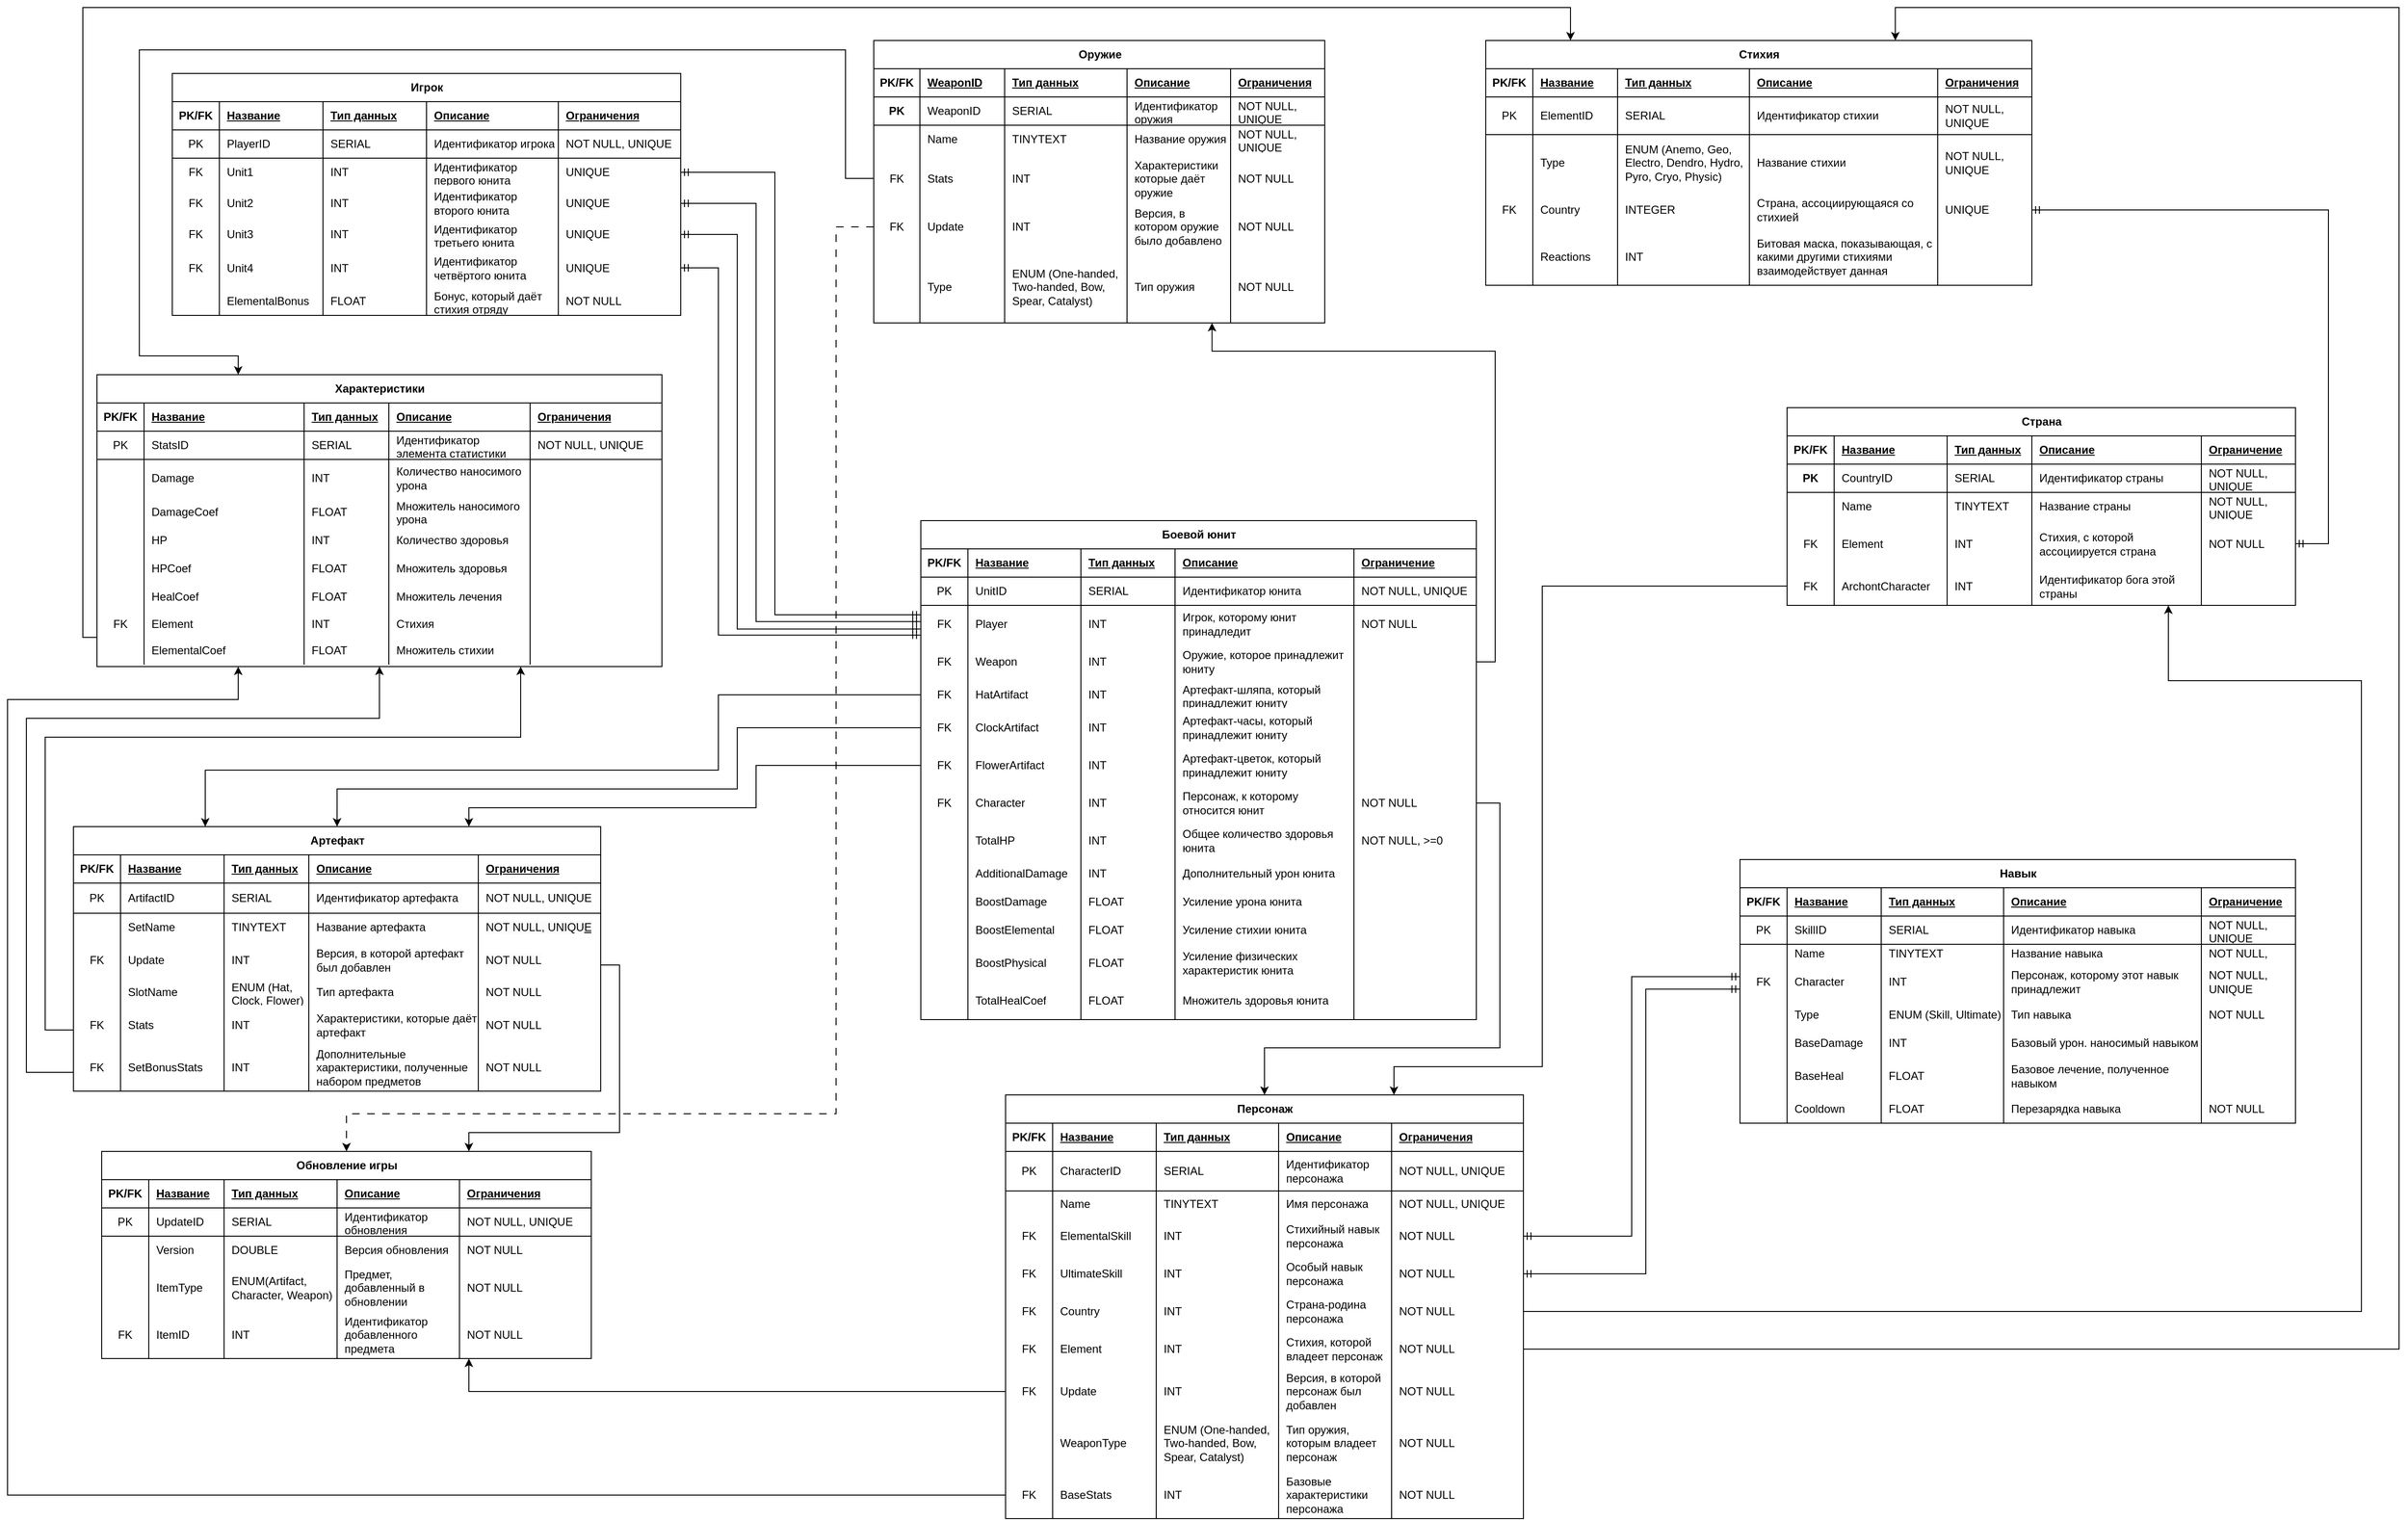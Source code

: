 <mxfile version="22.1.7" type="device">
  <diagram name="Страница — 1" id="4RABP4s9EdS5TV1CDpKr">
    <mxGraphModel dx="3092" dy="1482" grid="1" gridSize="10" guides="1" tooltips="1" connect="1" arrows="1" fold="1" page="1" pageScale="1" pageWidth="3300" pageHeight="2339" math="0" shadow="0">
      <root>
        <mxCell id="0" />
        <mxCell id="1" parent="0" />
        <mxCell id="kkrMpXaQ2s11qNT3IzN8-1" value="Обновление игры" style="shape=table;startSize=30;container=1;collapsible=1;childLayout=tableLayout;fixedRows=1;rowLines=0;fontStyle=1;align=center;resizeLast=1;html=1;" parent="1" vertex="1">
          <mxGeometry x="445" y="1585" width="520" height="220" as="geometry" />
        </mxCell>
        <mxCell id="kkrMpXaQ2s11qNT3IzN8-2" value="" style="shape=tableRow;horizontal=0;startSize=0;swimlaneHead=0;swimlaneBody=0;fillColor=none;collapsible=0;dropTarget=0;points=[[0,0.5],[1,0.5]];portConstraint=eastwest;top=0;left=0;right=0;bottom=1;" parent="kkrMpXaQ2s11qNT3IzN8-1" vertex="1">
          <mxGeometry y="30" width="520" height="30" as="geometry" />
        </mxCell>
        <mxCell id="kkrMpXaQ2s11qNT3IzN8-3" value="PK/FK" style="shape=partialRectangle;connectable=0;fillColor=none;top=0;left=0;bottom=0;right=0;fontStyle=1;overflow=hidden;whiteSpace=wrap;html=1;" parent="kkrMpXaQ2s11qNT3IzN8-2" vertex="1">
          <mxGeometry width="50" height="30" as="geometry">
            <mxRectangle width="50" height="30" as="alternateBounds" />
          </mxGeometry>
        </mxCell>
        <mxCell id="kkrMpXaQ2s11qNT3IzN8-4" value="Название" style="shape=partialRectangle;connectable=0;fillColor=none;top=0;left=0;bottom=0;right=0;align=left;spacingLeft=6;fontStyle=5;overflow=hidden;whiteSpace=wrap;html=1;" parent="kkrMpXaQ2s11qNT3IzN8-2" vertex="1">
          <mxGeometry x="50" width="80" height="30" as="geometry">
            <mxRectangle width="80" height="30" as="alternateBounds" />
          </mxGeometry>
        </mxCell>
        <mxCell id="QIq14964okuHJ_32FNEs-155" value="Тип данных" style="shape=partialRectangle;connectable=0;fillColor=none;top=0;left=0;bottom=0;right=0;align=left;spacingLeft=6;fontStyle=5;overflow=hidden;whiteSpace=wrap;html=1;" parent="kkrMpXaQ2s11qNT3IzN8-2" vertex="1">
          <mxGeometry x="130" width="120" height="30" as="geometry">
            <mxRectangle width="120" height="30" as="alternateBounds" />
          </mxGeometry>
        </mxCell>
        <mxCell id="QIq14964okuHJ_32FNEs-159" value="Описание" style="shape=partialRectangle;connectable=0;fillColor=none;top=0;left=0;bottom=0;right=0;align=left;spacingLeft=6;fontStyle=5;overflow=hidden;whiteSpace=wrap;html=1;" parent="kkrMpXaQ2s11qNT3IzN8-2" vertex="1">
          <mxGeometry x="250" width="130" height="30" as="geometry">
            <mxRectangle width="130" height="30" as="alternateBounds" />
          </mxGeometry>
        </mxCell>
        <mxCell id="QIq14964okuHJ_32FNEs-163" value="Ограничения" style="shape=partialRectangle;connectable=0;fillColor=none;top=0;left=0;bottom=0;right=0;align=left;spacingLeft=6;fontStyle=5;overflow=hidden;whiteSpace=wrap;html=1;" parent="kkrMpXaQ2s11qNT3IzN8-2" vertex="1">
          <mxGeometry x="380" width="140" height="30" as="geometry">
            <mxRectangle width="140" height="30" as="alternateBounds" />
          </mxGeometry>
        </mxCell>
        <mxCell id="QIq14964okuHJ_32FNEs-167" value="" style="shape=tableRow;horizontal=0;startSize=0;swimlaneHead=0;swimlaneBody=0;fillColor=none;collapsible=0;dropTarget=0;points=[[0,0.5],[1,0.5]];portConstraint=eastwest;top=0;left=0;right=0;bottom=1;" parent="kkrMpXaQ2s11qNT3IzN8-1" vertex="1">
          <mxGeometry y="60" width="520" height="30" as="geometry" />
        </mxCell>
        <mxCell id="QIq14964okuHJ_32FNEs-168" value="PK" style="shape=partialRectangle;connectable=0;fillColor=none;top=0;left=0;bottom=0;right=0;fontStyle=0;overflow=hidden;whiteSpace=wrap;html=1;" parent="QIq14964okuHJ_32FNEs-167" vertex="1">
          <mxGeometry width="50" height="30" as="geometry">
            <mxRectangle width="50" height="30" as="alternateBounds" />
          </mxGeometry>
        </mxCell>
        <mxCell id="QIq14964okuHJ_32FNEs-169" value="UpdateID" style="shape=partialRectangle;connectable=0;fillColor=none;top=0;left=0;bottom=0;right=0;align=left;spacingLeft=6;fontStyle=0;overflow=hidden;whiteSpace=wrap;html=1;" parent="QIq14964okuHJ_32FNEs-167" vertex="1">
          <mxGeometry x="50" width="80" height="30" as="geometry">
            <mxRectangle width="80" height="30" as="alternateBounds" />
          </mxGeometry>
        </mxCell>
        <mxCell id="QIq14964okuHJ_32FNEs-170" value="SERIAL" style="shape=partialRectangle;connectable=0;fillColor=none;top=0;left=0;bottom=0;right=0;align=left;spacingLeft=6;fontStyle=0;overflow=hidden;whiteSpace=wrap;html=1;" parent="QIq14964okuHJ_32FNEs-167" vertex="1">
          <mxGeometry x="130" width="120" height="30" as="geometry">
            <mxRectangle width="120" height="30" as="alternateBounds" />
          </mxGeometry>
        </mxCell>
        <mxCell id="QIq14964okuHJ_32FNEs-171" value="Идентификатор обновления" style="shape=partialRectangle;connectable=0;fillColor=none;top=0;left=0;bottom=0;right=0;align=left;spacingLeft=6;fontStyle=0;overflow=hidden;whiteSpace=wrap;html=1;" parent="QIq14964okuHJ_32FNEs-167" vertex="1">
          <mxGeometry x="250" width="130" height="30" as="geometry">
            <mxRectangle width="130" height="30" as="alternateBounds" />
          </mxGeometry>
        </mxCell>
        <mxCell id="QIq14964okuHJ_32FNEs-172" value="NOT NULL, UNIQUE" style="shape=partialRectangle;connectable=0;fillColor=none;top=0;left=0;bottom=0;right=0;align=left;spacingLeft=6;fontStyle=0;overflow=hidden;whiteSpace=wrap;html=1;" parent="QIq14964okuHJ_32FNEs-167" vertex="1">
          <mxGeometry x="380" width="140" height="30" as="geometry">
            <mxRectangle width="140" height="30" as="alternateBounds" />
          </mxGeometry>
        </mxCell>
        <mxCell id="kkrMpXaQ2s11qNT3IzN8-5" value="" style="shape=tableRow;horizontal=0;startSize=0;swimlaneHead=0;swimlaneBody=0;fillColor=none;collapsible=0;dropTarget=0;points=[[0,0.5],[1,0.5]];portConstraint=eastwest;top=0;left=0;right=0;bottom=0;" parent="kkrMpXaQ2s11qNT3IzN8-1" vertex="1">
          <mxGeometry y="90" width="520" height="30" as="geometry" />
        </mxCell>
        <mxCell id="kkrMpXaQ2s11qNT3IzN8-6" value="" style="shape=partialRectangle;connectable=0;fillColor=none;top=0;left=0;bottom=0;right=0;editable=1;overflow=hidden;whiteSpace=wrap;html=1;" parent="kkrMpXaQ2s11qNT3IzN8-5" vertex="1">
          <mxGeometry width="50" height="30" as="geometry">
            <mxRectangle width="50" height="30" as="alternateBounds" />
          </mxGeometry>
        </mxCell>
        <mxCell id="kkrMpXaQ2s11qNT3IzN8-7" value="Version" style="shape=partialRectangle;connectable=0;fillColor=none;top=0;left=0;bottom=0;right=0;align=left;spacingLeft=6;overflow=hidden;whiteSpace=wrap;html=1;" parent="kkrMpXaQ2s11qNT3IzN8-5" vertex="1">
          <mxGeometry x="50" width="80" height="30" as="geometry">
            <mxRectangle width="80" height="30" as="alternateBounds" />
          </mxGeometry>
        </mxCell>
        <mxCell id="QIq14964okuHJ_32FNEs-156" value="DOUBLE" style="shape=partialRectangle;connectable=0;fillColor=none;top=0;left=0;bottom=0;right=0;align=left;spacingLeft=6;overflow=hidden;whiteSpace=wrap;html=1;" parent="kkrMpXaQ2s11qNT3IzN8-5" vertex="1">
          <mxGeometry x="130" width="120" height="30" as="geometry">
            <mxRectangle width="120" height="30" as="alternateBounds" />
          </mxGeometry>
        </mxCell>
        <mxCell id="QIq14964okuHJ_32FNEs-160" value="Версия обновления" style="shape=partialRectangle;connectable=0;fillColor=none;top=0;left=0;bottom=0;right=0;align=left;spacingLeft=6;overflow=hidden;whiteSpace=wrap;html=1;" parent="kkrMpXaQ2s11qNT3IzN8-5" vertex="1">
          <mxGeometry x="250" width="130" height="30" as="geometry">
            <mxRectangle width="130" height="30" as="alternateBounds" />
          </mxGeometry>
        </mxCell>
        <mxCell id="QIq14964okuHJ_32FNEs-164" value="&lt;span style=&quot;color: rgb(0, 0, 0); font-family: Helvetica; font-size: 12px; font-style: normal; font-variant-ligatures: normal; font-variant-caps: normal; letter-spacing: normal; orphans: 2; text-align: left; text-indent: 0px; text-transform: none; widows: 2; word-spacing: 0px; -webkit-text-stroke-width: 0px; background-color: rgb(251, 251, 251); float: none; display: inline !important;&quot;&gt;NOT NULL&lt;/span&gt;" style="shape=partialRectangle;connectable=0;fillColor=none;top=0;left=0;bottom=0;right=0;align=left;spacingLeft=6;overflow=hidden;whiteSpace=wrap;html=1;" parent="kkrMpXaQ2s11qNT3IzN8-5" vertex="1">
          <mxGeometry x="380" width="140" height="30" as="geometry">
            <mxRectangle width="140" height="30" as="alternateBounds" />
          </mxGeometry>
        </mxCell>
        <mxCell id="kkrMpXaQ2s11qNT3IzN8-8" value="" style="shape=tableRow;horizontal=0;startSize=0;swimlaneHead=0;swimlaneBody=0;fillColor=none;collapsible=0;dropTarget=0;points=[[0,0.5],[1,0.5]];portConstraint=eastwest;top=0;left=0;right=0;bottom=0;" parent="kkrMpXaQ2s11qNT3IzN8-1" vertex="1">
          <mxGeometry y="120" width="520" height="50" as="geometry" />
        </mxCell>
        <mxCell id="kkrMpXaQ2s11qNT3IzN8-9" value="" style="shape=partialRectangle;connectable=0;fillColor=none;top=0;left=0;bottom=0;right=0;editable=1;overflow=hidden;whiteSpace=wrap;html=1;" parent="kkrMpXaQ2s11qNT3IzN8-8" vertex="1">
          <mxGeometry width="50" height="50" as="geometry">
            <mxRectangle width="50" height="50" as="alternateBounds" />
          </mxGeometry>
        </mxCell>
        <mxCell id="kkrMpXaQ2s11qNT3IzN8-10" value="ItemType" style="shape=partialRectangle;connectable=0;fillColor=none;top=0;left=0;bottom=0;right=0;align=left;spacingLeft=6;overflow=hidden;whiteSpace=wrap;html=1;" parent="kkrMpXaQ2s11qNT3IzN8-8" vertex="1">
          <mxGeometry x="50" width="80" height="50" as="geometry">
            <mxRectangle width="80" height="50" as="alternateBounds" />
          </mxGeometry>
        </mxCell>
        <mxCell id="QIq14964okuHJ_32FNEs-157" value="ENUM(Artifact, Character, Weapon)" style="shape=partialRectangle;connectable=0;fillColor=none;top=0;left=0;bottom=0;right=0;align=left;spacingLeft=6;overflow=hidden;whiteSpace=wrap;html=1;" parent="kkrMpXaQ2s11qNT3IzN8-8" vertex="1">
          <mxGeometry x="130" width="120" height="50" as="geometry">
            <mxRectangle width="120" height="50" as="alternateBounds" />
          </mxGeometry>
        </mxCell>
        <mxCell id="QIq14964okuHJ_32FNEs-161" value="Предмет, добавленный в обновлении" style="shape=partialRectangle;connectable=0;fillColor=none;top=0;left=0;bottom=0;right=0;align=left;spacingLeft=6;overflow=hidden;whiteSpace=wrap;html=1;" parent="kkrMpXaQ2s11qNT3IzN8-8" vertex="1">
          <mxGeometry x="250" width="130" height="50" as="geometry">
            <mxRectangle width="130" height="50" as="alternateBounds" />
          </mxGeometry>
        </mxCell>
        <mxCell id="QIq14964okuHJ_32FNEs-165" value="NOT NULL" style="shape=partialRectangle;connectable=0;fillColor=none;top=0;left=0;bottom=0;right=0;align=left;spacingLeft=6;overflow=hidden;whiteSpace=wrap;html=1;" parent="kkrMpXaQ2s11qNT3IzN8-8" vertex="1">
          <mxGeometry x="380" width="140" height="50" as="geometry">
            <mxRectangle width="140" height="50" as="alternateBounds" />
          </mxGeometry>
        </mxCell>
        <mxCell id="kkrMpXaQ2s11qNT3IzN8-11" value="" style="shape=tableRow;horizontal=0;startSize=0;swimlaneHead=0;swimlaneBody=0;fillColor=none;collapsible=0;dropTarget=0;points=[[0,0.5],[1,0.5]];portConstraint=eastwest;top=0;left=0;right=0;bottom=0;" parent="kkrMpXaQ2s11qNT3IzN8-1" vertex="1">
          <mxGeometry y="170" width="520" height="50" as="geometry" />
        </mxCell>
        <mxCell id="kkrMpXaQ2s11qNT3IzN8-12" value="FK" style="shape=partialRectangle;connectable=0;fillColor=none;top=0;left=0;bottom=0;right=0;editable=1;overflow=hidden;whiteSpace=wrap;html=1;" parent="kkrMpXaQ2s11qNT3IzN8-11" vertex="1">
          <mxGeometry width="50" height="50" as="geometry">
            <mxRectangle width="50" height="50" as="alternateBounds" />
          </mxGeometry>
        </mxCell>
        <mxCell id="kkrMpXaQ2s11qNT3IzN8-13" value="ItemID" style="shape=partialRectangle;connectable=0;fillColor=none;top=0;left=0;bottom=0;right=0;align=left;spacingLeft=6;overflow=hidden;whiteSpace=wrap;html=1;" parent="kkrMpXaQ2s11qNT3IzN8-11" vertex="1">
          <mxGeometry x="50" width="80" height="50" as="geometry">
            <mxRectangle width="80" height="50" as="alternateBounds" />
          </mxGeometry>
        </mxCell>
        <mxCell id="QIq14964okuHJ_32FNEs-158" value="INT" style="shape=partialRectangle;connectable=0;fillColor=none;top=0;left=0;bottom=0;right=0;align=left;spacingLeft=6;overflow=hidden;whiteSpace=wrap;html=1;" parent="kkrMpXaQ2s11qNT3IzN8-11" vertex="1">
          <mxGeometry x="130" width="120" height="50" as="geometry">
            <mxRectangle width="120" height="50" as="alternateBounds" />
          </mxGeometry>
        </mxCell>
        <mxCell id="QIq14964okuHJ_32FNEs-162" value="Идентификатор добавленного предмета" style="shape=partialRectangle;connectable=0;fillColor=none;top=0;left=0;bottom=0;right=0;align=left;spacingLeft=6;overflow=hidden;whiteSpace=wrap;html=1;" parent="kkrMpXaQ2s11qNT3IzN8-11" vertex="1">
          <mxGeometry x="250" width="130" height="50" as="geometry">
            <mxRectangle width="130" height="50" as="alternateBounds" />
          </mxGeometry>
        </mxCell>
        <mxCell id="QIq14964okuHJ_32FNEs-166" value="NOT NULL" style="shape=partialRectangle;connectable=0;fillColor=none;top=0;left=0;bottom=0;right=0;align=left;spacingLeft=6;overflow=hidden;whiteSpace=wrap;html=1;" parent="kkrMpXaQ2s11qNT3IzN8-11" vertex="1">
          <mxGeometry x="380" width="140" height="50" as="geometry">
            <mxRectangle width="140" height="50" as="alternateBounds" />
          </mxGeometry>
        </mxCell>
        <mxCell id="kkrMpXaQ2s11qNT3IzN8-14" value="Страна" style="shape=table;startSize=30;container=1;collapsible=1;childLayout=tableLayout;fixedRows=1;rowLines=0;fontStyle=1;align=center;resizeLast=1;html=1;" parent="1" vertex="1">
          <mxGeometry x="2235" y="795" width="540" height="210" as="geometry">
            <mxRectangle x="821" y="308" width="80" height="30" as="alternateBounds" />
          </mxGeometry>
        </mxCell>
        <mxCell id="kkrMpXaQ2s11qNT3IzN8-15" value="" style="shape=tableRow;horizontal=0;startSize=0;swimlaneHead=0;swimlaneBody=0;fillColor=none;collapsible=0;dropTarget=0;points=[[0,0.5],[1,0.5]];portConstraint=eastwest;top=0;left=0;right=0;bottom=1;" parent="kkrMpXaQ2s11qNT3IzN8-14" vertex="1">
          <mxGeometry y="30" width="540" height="30" as="geometry" />
        </mxCell>
        <mxCell id="kkrMpXaQ2s11qNT3IzN8-16" value="PK/FK" style="shape=partialRectangle;connectable=0;fillColor=none;top=0;left=0;bottom=0;right=0;fontStyle=1;overflow=hidden;whiteSpace=wrap;html=1;" parent="kkrMpXaQ2s11qNT3IzN8-15" vertex="1">
          <mxGeometry width="50" height="30" as="geometry">
            <mxRectangle width="50" height="30" as="alternateBounds" />
          </mxGeometry>
        </mxCell>
        <mxCell id="kkrMpXaQ2s11qNT3IzN8-17" value="Название" style="shape=partialRectangle;connectable=0;fillColor=none;top=0;left=0;bottom=0;right=0;align=left;spacingLeft=6;fontStyle=5;overflow=hidden;whiteSpace=wrap;html=1;" parent="kkrMpXaQ2s11qNT3IzN8-15" vertex="1">
          <mxGeometry x="50" width="120" height="30" as="geometry">
            <mxRectangle width="120" height="30" as="alternateBounds" />
          </mxGeometry>
        </mxCell>
        <mxCell id="QIq14964okuHJ_32FNEs-173" value="Тип данных" style="shape=partialRectangle;connectable=0;fillColor=none;top=0;left=0;bottom=0;right=0;align=left;spacingLeft=6;fontStyle=5;overflow=hidden;whiteSpace=wrap;html=1;" parent="kkrMpXaQ2s11qNT3IzN8-15" vertex="1">
          <mxGeometry x="170" width="90" height="30" as="geometry">
            <mxRectangle width="90" height="30" as="alternateBounds" />
          </mxGeometry>
        </mxCell>
        <mxCell id="QIq14964okuHJ_32FNEs-178" value="Описание" style="shape=partialRectangle;connectable=0;fillColor=none;top=0;left=0;bottom=0;right=0;align=left;spacingLeft=6;fontStyle=5;overflow=hidden;whiteSpace=wrap;html=1;" parent="kkrMpXaQ2s11qNT3IzN8-15" vertex="1">
          <mxGeometry x="260" width="180" height="30" as="geometry">
            <mxRectangle width="180" height="30" as="alternateBounds" />
          </mxGeometry>
        </mxCell>
        <mxCell id="QIq14964okuHJ_32FNEs-183" value="Ограничение" style="shape=partialRectangle;connectable=0;fillColor=none;top=0;left=0;bottom=0;right=0;align=left;spacingLeft=6;fontStyle=5;overflow=hidden;whiteSpace=wrap;html=1;" parent="kkrMpXaQ2s11qNT3IzN8-15" vertex="1">
          <mxGeometry x="440" width="100" height="30" as="geometry">
            <mxRectangle width="100" height="30" as="alternateBounds" />
          </mxGeometry>
        </mxCell>
        <mxCell id="QIq14964okuHJ_32FNEs-188" value="" style="shape=tableRow;horizontal=0;startSize=0;swimlaneHead=0;swimlaneBody=0;fillColor=none;collapsible=0;dropTarget=0;points=[[0,0.5],[1,0.5]];portConstraint=eastwest;top=0;left=0;right=0;bottom=1;" parent="kkrMpXaQ2s11qNT3IzN8-14" vertex="1">
          <mxGeometry y="60" width="540" height="30" as="geometry" />
        </mxCell>
        <mxCell id="QIq14964okuHJ_32FNEs-189" value="PK" style="shape=partialRectangle;connectable=0;fillColor=none;top=0;left=0;bottom=0;right=0;fontStyle=1;overflow=hidden;whiteSpace=wrap;html=1;" parent="QIq14964okuHJ_32FNEs-188" vertex="1">
          <mxGeometry width="50" height="30" as="geometry">
            <mxRectangle width="50" height="30" as="alternateBounds" />
          </mxGeometry>
        </mxCell>
        <mxCell id="QIq14964okuHJ_32FNEs-190" value="CountryID" style="shape=partialRectangle;connectable=0;fillColor=none;top=0;left=0;bottom=0;right=0;align=left;spacingLeft=6;fontStyle=0;overflow=hidden;whiteSpace=wrap;html=1;" parent="QIq14964okuHJ_32FNEs-188" vertex="1">
          <mxGeometry x="50" width="120" height="30" as="geometry">
            <mxRectangle width="120" height="30" as="alternateBounds" />
          </mxGeometry>
        </mxCell>
        <mxCell id="QIq14964okuHJ_32FNEs-191" value="SERIAL" style="shape=partialRectangle;connectable=0;fillColor=none;top=0;left=0;bottom=0;right=0;align=left;spacingLeft=6;fontStyle=0;overflow=hidden;whiteSpace=wrap;html=1;" parent="QIq14964okuHJ_32FNEs-188" vertex="1">
          <mxGeometry x="170" width="90" height="30" as="geometry">
            <mxRectangle width="90" height="30" as="alternateBounds" />
          </mxGeometry>
        </mxCell>
        <mxCell id="QIq14964okuHJ_32FNEs-192" value="Идентификатор страны" style="shape=partialRectangle;connectable=0;fillColor=none;top=0;left=0;bottom=0;right=0;align=left;spacingLeft=6;fontStyle=0;overflow=hidden;whiteSpace=wrap;html=1;" parent="QIq14964okuHJ_32FNEs-188" vertex="1">
          <mxGeometry x="260" width="180" height="30" as="geometry">
            <mxRectangle width="180" height="30" as="alternateBounds" />
          </mxGeometry>
        </mxCell>
        <mxCell id="QIq14964okuHJ_32FNEs-193" value="NOT NULL, UNIQUE" style="shape=partialRectangle;connectable=0;fillColor=none;top=0;left=0;bottom=0;right=0;align=left;spacingLeft=6;fontStyle=0;overflow=hidden;whiteSpace=wrap;html=1;" parent="QIq14964okuHJ_32FNEs-188" vertex="1">
          <mxGeometry x="440" width="100" height="30" as="geometry">
            <mxRectangle width="100" height="30" as="alternateBounds" />
          </mxGeometry>
        </mxCell>
        <mxCell id="kkrMpXaQ2s11qNT3IzN8-38" style="shape=tableRow;horizontal=0;startSize=0;swimlaneHead=0;swimlaneBody=0;fillColor=none;collapsible=0;dropTarget=0;points=[[0,0.5],[1,0.5]];portConstraint=eastwest;top=0;left=0;right=0;bottom=0;" parent="kkrMpXaQ2s11qNT3IzN8-14" vertex="1">
          <mxGeometry y="90" width="540" height="30" as="geometry" />
        </mxCell>
        <mxCell id="kkrMpXaQ2s11qNT3IzN8-39" value="" style="shape=partialRectangle;connectable=0;fillColor=none;top=0;left=0;bottom=0;right=0;editable=1;overflow=hidden;whiteSpace=wrap;html=1;" parent="kkrMpXaQ2s11qNT3IzN8-38" vertex="1">
          <mxGeometry width="50" height="30" as="geometry">
            <mxRectangle width="50" height="30" as="alternateBounds" />
          </mxGeometry>
        </mxCell>
        <mxCell id="kkrMpXaQ2s11qNT3IzN8-40" value="Name" style="shape=partialRectangle;connectable=0;fillColor=none;top=0;left=0;bottom=0;right=0;align=left;spacingLeft=6;overflow=hidden;whiteSpace=wrap;html=1;" parent="kkrMpXaQ2s11qNT3IzN8-38" vertex="1">
          <mxGeometry x="50" width="120" height="30" as="geometry">
            <mxRectangle width="120" height="30" as="alternateBounds" />
          </mxGeometry>
        </mxCell>
        <mxCell id="QIq14964okuHJ_32FNEs-174" value="TINYTEXT" style="shape=partialRectangle;connectable=0;fillColor=none;top=0;left=0;bottom=0;right=0;align=left;spacingLeft=6;overflow=hidden;whiteSpace=wrap;html=1;" parent="kkrMpXaQ2s11qNT3IzN8-38" vertex="1">
          <mxGeometry x="170" width="90" height="30" as="geometry">
            <mxRectangle width="90" height="30" as="alternateBounds" />
          </mxGeometry>
        </mxCell>
        <mxCell id="QIq14964okuHJ_32FNEs-179" value="Название страны" style="shape=partialRectangle;connectable=0;fillColor=none;top=0;left=0;bottom=0;right=0;align=left;spacingLeft=6;overflow=hidden;whiteSpace=wrap;html=1;" parent="kkrMpXaQ2s11qNT3IzN8-38" vertex="1">
          <mxGeometry x="260" width="180" height="30" as="geometry">
            <mxRectangle width="180" height="30" as="alternateBounds" />
          </mxGeometry>
        </mxCell>
        <mxCell id="QIq14964okuHJ_32FNEs-184" value="NOT NULL, UNIQUE" style="shape=partialRectangle;connectable=0;fillColor=none;top=0;left=0;bottom=0;right=0;align=left;spacingLeft=6;overflow=hidden;whiteSpace=wrap;html=1;" parent="kkrMpXaQ2s11qNT3IzN8-38" vertex="1">
          <mxGeometry x="440" width="100" height="30" as="geometry">
            <mxRectangle width="100" height="30" as="alternateBounds" />
          </mxGeometry>
        </mxCell>
        <mxCell id="kkrMpXaQ2s11qNT3IzN8-21" value="" style="shape=tableRow;horizontal=0;startSize=0;swimlaneHead=0;swimlaneBody=0;fillColor=none;collapsible=0;dropTarget=0;points=[[0,0.5],[1,0.5]];portConstraint=eastwest;top=0;left=0;right=0;bottom=0;" parent="kkrMpXaQ2s11qNT3IzN8-14" vertex="1">
          <mxGeometry y="120" width="540" height="49" as="geometry" />
        </mxCell>
        <mxCell id="kkrMpXaQ2s11qNT3IzN8-22" value="FK" style="shape=partialRectangle;connectable=0;fillColor=none;top=0;left=0;bottom=0;right=0;editable=1;overflow=hidden;whiteSpace=wrap;html=1;" parent="kkrMpXaQ2s11qNT3IzN8-21" vertex="1">
          <mxGeometry width="50" height="49" as="geometry">
            <mxRectangle width="50" height="49" as="alternateBounds" />
          </mxGeometry>
        </mxCell>
        <mxCell id="kkrMpXaQ2s11qNT3IzN8-23" value="Element" style="shape=partialRectangle;connectable=0;fillColor=none;top=0;left=0;bottom=0;right=0;align=left;spacingLeft=6;overflow=hidden;whiteSpace=wrap;html=1;" parent="kkrMpXaQ2s11qNT3IzN8-21" vertex="1">
          <mxGeometry x="50" width="120" height="49" as="geometry">
            <mxRectangle width="120" height="49" as="alternateBounds" />
          </mxGeometry>
        </mxCell>
        <mxCell id="QIq14964okuHJ_32FNEs-175" value="INT" style="shape=partialRectangle;connectable=0;fillColor=none;top=0;left=0;bottom=0;right=0;align=left;spacingLeft=6;overflow=hidden;whiteSpace=wrap;html=1;" parent="kkrMpXaQ2s11qNT3IzN8-21" vertex="1">
          <mxGeometry x="170" width="90" height="49" as="geometry">
            <mxRectangle width="90" height="49" as="alternateBounds" />
          </mxGeometry>
        </mxCell>
        <mxCell id="QIq14964okuHJ_32FNEs-180" value="Стихия, с которой ассоциируется страна" style="shape=partialRectangle;connectable=0;fillColor=none;top=0;left=0;bottom=0;right=0;align=left;spacingLeft=6;overflow=hidden;whiteSpace=wrap;html=1;" parent="kkrMpXaQ2s11qNT3IzN8-21" vertex="1">
          <mxGeometry x="260" width="180" height="49" as="geometry">
            <mxRectangle width="180" height="49" as="alternateBounds" />
          </mxGeometry>
        </mxCell>
        <mxCell id="QIq14964okuHJ_32FNEs-185" value="NOT NULL" style="shape=partialRectangle;connectable=0;fillColor=none;top=0;left=0;bottom=0;right=0;align=left;spacingLeft=6;overflow=hidden;whiteSpace=wrap;html=1;" parent="kkrMpXaQ2s11qNT3IzN8-21" vertex="1">
          <mxGeometry x="440" width="100" height="49" as="geometry">
            <mxRectangle width="100" height="49" as="alternateBounds" />
          </mxGeometry>
        </mxCell>
        <mxCell id="kkrMpXaQ2s11qNT3IzN8-24" value="" style="shape=tableRow;horizontal=0;startSize=0;swimlaneHead=0;swimlaneBody=0;fillColor=none;collapsible=0;dropTarget=0;points=[[0,0.5],[1,0.5]];portConstraint=eastwest;top=0;left=0;right=0;bottom=0;" parent="kkrMpXaQ2s11qNT3IzN8-14" vertex="1">
          <mxGeometry y="169" width="540" height="41" as="geometry" />
        </mxCell>
        <mxCell id="kkrMpXaQ2s11qNT3IzN8-25" value="FK" style="shape=partialRectangle;connectable=0;fillColor=none;top=0;left=0;bottom=0;right=0;editable=1;overflow=hidden;whiteSpace=wrap;html=1;" parent="kkrMpXaQ2s11qNT3IzN8-24" vertex="1">
          <mxGeometry width="50" height="41" as="geometry">
            <mxRectangle width="50" height="41" as="alternateBounds" />
          </mxGeometry>
        </mxCell>
        <mxCell id="kkrMpXaQ2s11qNT3IzN8-26" value="ArchontCharacter" style="shape=partialRectangle;connectable=0;fillColor=none;top=0;left=0;bottom=0;right=0;align=left;spacingLeft=6;overflow=hidden;whiteSpace=wrap;html=1;" parent="kkrMpXaQ2s11qNT3IzN8-24" vertex="1">
          <mxGeometry x="50" width="120" height="41" as="geometry">
            <mxRectangle width="120" height="41" as="alternateBounds" />
          </mxGeometry>
        </mxCell>
        <mxCell id="QIq14964okuHJ_32FNEs-177" value="INT" style="shape=partialRectangle;connectable=0;fillColor=none;top=0;left=0;bottom=0;right=0;align=left;spacingLeft=6;overflow=hidden;whiteSpace=wrap;html=1;" parent="kkrMpXaQ2s11qNT3IzN8-24" vertex="1">
          <mxGeometry x="170" width="90" height="41" as="geometry">
            <mxRectangle width="90" height="41" as="alternateBounds" />
          </mxGeometry>
        </mxCell>
        <mxCell id="QIq14964okuHJ_32FNEs-182" value="Идентификатор бога этой страны" style="shape=partialRectangle;connectable=0;fillColor=none;top=0;left=0;bottom=0;right=0;align=left;spacingLeft=6;overflow=hidden;whiteSpace=wrap;html=1;" parent="kkrMpXaQ2s11qNT3IzN8-24" vertex="1">
          <mxGeometry x="260" width="180" height="41" as="geometry">
            <mxRectangle width="180" height="41" as="alternateBounds" />
          </mxGeometry>
        </mxCell>
        <mxCell id="QIq14964okuHJ_32FNEs-187" style="shape=partialRectangle;connectable=0;fillColor=none;top=0;left=0;bottom=0;right=0;align=left;spacingLeft=6;overflow=hidden;whiteSpace=wrap;html=1;" parent="kkrMpXaQ2s11qNT3IzN8-24" vertex="1">
          <mxGeometry x="440" width="100" height="41" as="geometry">
            <mxRectangle width="100" height="41" as="alternateBounds" />
          </mxGeometry>
        </mxCell>
        <mxCell id="kkrMpXaQ2s11qNT3IzN8-41" value="Персонаж" style="shape=table;startSize=30;container=1;collapsible=1;childLayout=tableLayout;fixedRows=1;rowLines=0;fontStyle=1;align=center;resizeLast=1;html=1;" parent="1" vertex="1">
          <mxGeometry x="1405" y="1525" width="550" height="450" as="geometry" />
        </mxCell>
        <mxCell id="kkrMpXaQ2s11qNT3IzN8-42" value="" style="shape=tableRow;horizontal=0;startSize=0;swimlaneHead=0;swimlaneBody=0;fillColor=none;collapsible=0;dropTarget=0;points=[[0,0.5],[1,0.5]];portConstraint=eastwest;top=0;left=0;right=0;bottom=1;" parent="kkrMpXaQ2s11qNT3IzN8-41" vertex="1">
          <mxGeometry y="30" width="550" height="30" as="geometry" />
        </mxCell>
        <mxCell id="kkrMpXaQ2s11qNT3IzN8-43" value="PK/FK" style="shape=partialRectangle;connectable=0;fillColor=none;top=0;left=0;bottom=0;right=0;fontStyle=1;overflow=hidden;whiteSpace=wrap;html=1;" parent="kkrMpXaQ2s11qNT3IzN8-42" vertex="1">
          <mxGeometry width="50" height="30" as="geometry">
            <mxRectangle width="50" height="30" as="alternateBounds" />
          </mxGeometry>
        </mxCell>
        <mxCell id="kkrMpXaQ2s11qNT3IzN8-44" value="Название" style="shape=partialRectangle;connectable=0;fillColor=none;top=0;left=0;bottom=0;right=0;align=left;spacingLeft=6;fontStyle=5;overflow=hidden;whiteSpace=wrap;html=1;" parent="kkrMpXaQ2s11qNT3IzN8-42" vertex="1">
          <mxGeometry x="50" width="110" height="30" as="geometry">
            <mxRectangle width="110" height="30" as="alternateBounds" />
          </mxGeometry>
        </mxCell>
        <mxCell id="QIq14964okuHJ_32FNEs-266" value="Тип данных" style="shape=partialRectangle;connectable=0;fillColor=none;top=0;left=0;bottom=0;right=0;align=left;spacingLeft=6;fontStyle=5;overflow=hidden;whiteSpace=wrap;html=1;" parent="kkrMpXaQ2s11qNT3IzN8-42" vertex="1">
          <mxGeometry x="160" width="130" height="30" as="geometry">
            <mxRectangle width="130" height="30" as="alternateBounds" />
          </mxGeometry>
        </mxCell>
        <mxCell id="QIq14964okuHJ_32FNEs-275" value="Описание" style="shape=partialRectangle;connectable=0;fillColor=none;top=0;left=0;bottom=0;right=0;align=left;spacingLeft=6;fontStyle=5;overflow=hidden;whiteSpace=wrap;html=1;" parent="kkrMpXaQ2s11qNT3IzN8-42" vertex="1">
          <mxGeometry x="290" width="120" height="30" as="geometry">
            <mxRectangle width="120" height="30" as="alternateBounds" />
          </mxGeometry>
        </mxCell>
        <mxCell id="QIq14964okuHJ_32FNEs-284" value="Ограничения" style="shape=partialRectangle;connectable=0;fillColor=none;top=0;left=0;bottom=0;right=0;align=left;spacingLeft=6;fontStyle=5;overflow=hidden;whiteSpace=wrap;html=1;" parent="kkrMpXaQ2s11qNT3IzN8-42" vertex="1">
          <mxGeometry x="410" width="140" height="30" as="geometry">
            <mxRectangle width="140" height="30" as="alternateBounds" />
          </mxGeometry>
        </mxCell>
        <mxCell id="QIq14964okuHJ_32FNEs-293" value="" style="shape=tableRow;horizontal=0;startSize=0;swimlaneHead=0;swimlaneBody=0;fillColor=none;collapsible=0;dropTarget=0;points=[[0,0.5],[1,0.5]];portConstraint=eastwest;top=0;left=0;right=0;bottom=1;" parent="kkrMpXaQ2s11qNT3IzN8-41" vertex="1">
          <mxGeometry y="60" width="550" height="42" as="geometry" />
        </mxCell>
        <mxCell id="QIq14964okuHJ_32FNEs-294" value="PK" style="shape=partialRectangle;connectable=0;fillColor=none;top=0;left=0;bottom=0;right=0;fontStyle=0;overflow=hidden;whiteSpace=wrap;html=1;" parent="QIq14964okuHJ_32FNEs-293" vertex="1">
          <mxGeometry width="50" height="42" as="geometry">
            <mxRectangle width="50" height="42" as="alternateBounds" />
          </mxGeometry>
        </mxCell>
        <mxCell id="QIq14964okuHJ_32FNEs-295" value="CharacterID" style="shape=partialRectangle;connectable=0;fillColor=none;top=0;left=0;bottom=0;right=0;align=left;spacingLeft=6;fontStyle=0;overflow=hidden;whiteSpace=wrap;html=1;" parent="QIq14964okuHJ_32FNEs-293" vertex="1">
          <mxGeometry x="50" width="110" height="42" as="geometry">
            <mxRectangle width="110" height="42" as="alternateBounds" />
          </mxGeometry>
        </mxCell>
        <mxCell id="QIq14964okuHJ_32FNEs-296" value="SERIAL" style="shape=partialRectangle;connectable=0;fillColor=none;top=0;left=0;bottom=0;right=0;align=left;spacingLeft=6;fontStyle=0;overflow=hidden;whiteSpace=wrap;html=1;" parent="QIq14964okuHJ_32FNEs-293" vertex="1">
          <mxGeometry x="160" width="130" height="42" as="geometry">
            <mxRectangle width="130" height="42" as="alternateBounds" />
          </mxGeometry>
        </mxCell>
        <mxCell id="QIq14964okuHJ_32FNEs-297" value="Идентификатор персонажа" style="shape=partialRectangle;connectable=0;fillColor=none;top=0;left=0;bottom=0;right=0;align=left;spacingLeft=6;fontStyle=0;overflow=hidden;whiteSpace=wrap;html=1;" parent="QIq14964okuHJ_32FNEs-293" vertex="1">
          <mxGeometry x="290" width="120" height="42" as="geometry">
            <mxRectangle width="120" height="42" as="alternateBounds" />
          </mxGeometry>
        </mxCell>
        <mxCell id="QIq14964okuHJ_32FNEs-298" value="NOT NULL, UNIQUE" style="shape=partialRectangle;connectable=0;fillColor=none;top=0;left=0;bottom=0;right=0;align=left;spacingLeft=6;fontStyle=0;overflow=hidden;whiteSpace=wrap;html=1;" parent="QIq14964okuHJ_32FNEs-293" vertex="1">
          <mxGeometry x="410" width="140" height="42" as="geometry">
            <mxRectangle width="140" height="42" as="alternateBounds" />
          </mxGeometry>
        </mxCell>
        <mxCell id="kkrMpXaQ2s11qNT3IzN8-45" value="" style="shape=tableRow;horizontal=0;startSize=0;swimlaneHead=0;swimlaneBody=0;fillColor=none;collapsible=0;dropTarget=0;points=[[0,0.5],[1,0.5]];portConstraint=eastwest;top=0;left=0;right=0;bottom=0;" parent="kkrMpXaQ2s11qNT3IzN8-41" vertex="1">
          <mxGeometry y="102" width="550" height="28" as="geometry" />
        </mxCell>
        <mxCell id="kkrMpXaQ2s11qNT3IzN8-46" value="" style="shape=partialRectangle;connectable=0;fillColor=none;top=0;left=0;bottom=0;right=0;editable=1;overflow=hidden;whiteSpace=wrap;html=1;" parent="kkrMpXaQ2s11qNT3IzN8-45" vertex="1">
          <mxGeometry width="50" height="28" as="geometry">
            <mxRectangle width="50" height="28" as="alternateBounds" />
          </mxGeometry>
        </mxCell>
        <mxCell id="kkrMpXaQ2s11qNT3IzN8-47" value="Name" style="shape=partialRectangle;connectable=0;fillColor=none;top=0;left=0;bottom=0;right=0;align=left;spacingLeft=6;overflow=hidden;whiteSpace=wrap;html=1;" parent="kkrMpXaQ2s11qNT3IzN8-45" vertex="1">
          <mxGeometry x="50" width="110" height="28" as="geometry">
            <mxRectangle width="110" height="28" as="alternateBounds" />
          </mxGeometry>
        </mxCell>
        <mxCell id="QIq14964okuHJ_32FNEs-267" value="TINYTEXT" style="shape=partialRectangle;connectable=0;fillColor=none;top=0;left=0;bottom=0;right=0;align=left;spacingLeft=6;overflow=hidden;whiteSpace=wrap;html=1;" parent="kkrMpXaQ2s11qNT3IzN8-45" vertex="1">
          <mxGeometry x="160" width="130" height="28" as="geometry">
            <mxRectangle width="130" height="28" as="alternateBounds" />
          </mxGeometry>
        </mxCell>
        <mxCell id="QIq14964okuHJ_32FNEs-276" value="Имя персонажа" style="shape=partialRectangle;connectable=0;fillColor=none;top=0;left=0;bottom=0;right=0;align=left;spacingLeft=6;overflow=hidden;whiteSpace=wrap;html=1;" parent="kkrMpXaQ2s11qNT3IzN8-45" vertex="1">
          <mxGeometry x="290" width="120" height="28" as="geometry">
            <mxRectangle width="120" height="28" as="alternateBounds" />
          </mxGeometry>
        </mxCell>
        <mxCell id="QIq14964okuHJ_32FNEs-285" value="NOT NULL, UNIQUE" style="shape=partialRectangle;connectable=0;fillColor=none;top=0;left=0;bottom=0;right=0;align=left;spacingLeft=6;overflow=hidden;whiteSpace=wrap;html=1;" parent="kkrMpXaQ2s11qNT3IzN8-45" vertex="1">
          <mxGeometry x="410" width="140" height="28" as="geometry">
            <mxRectangle width="140" height="28" as="alternateBounds" />
          </mxGeometry>
        </mxCell>
        <mxCell id="kkrMpXaQ2s11qNT3IzN8-171" style="shape=tableRow;horizontal=0;startSize=0;swimlaneHead=0;swimlaneBody=0;fillColor=none;collapsible=0;dropTarget=0;points=[[0,0.5],[1,0.5]];portConstraint=eastwest;top=0;left=0;right=0;bottom=0;" parent="kkrMpXaQ2s11qNT3IzN8-41" vertex="1">
          <mxGeometry y="130" width="550" height="40" as="geometry" />
        </mxCell>
        <mxCell id="kkrMpXaQ2s11qNT3IzN8-172" value="FK" style="shape=partialRectangle;connectable=0;fillColor=none;top=0;left=0;bottom=0;right=0;editable=1;overflow=hidden;whiteSpace=wrap;html=1;" parent="kkrMpXaQ2s11qNT3IzN8-171" vertex="1">
          <mxGeometry width="50" height="40" as="geometry">
            <mxRectangle width="50" height="40" as="alternateBounds" />
          </mxGeometry>
        </mxCell>
        <mxCell id="kkrMpXaQ2s11qNT3IzN8-173" value="ElementalSkill" style="shape=partialRectangle;connectable=0;fillColor=none;top=0;left=0;bottom=0;right=0;align=left;spacingLeft=6;overflow=hidden;whiteSpace=wrap;html=1;" parent="kkrMpXaQ2s11qNT3IzN8-171" vertex="1">
          <mxGeometry x="50" width="110" height="40" as="geometry">
            <mxRectangle width="110" height="40" as="alternateBounds" />
          </mxGeometry>
        </mxCell>
        <mxCell id="QIq14964okuHJ_32FNEs-272" value="INT" style="shape=partialRectangle;connectable=0;fillColor=none;top=0;left=0;bottom=0;right=0;align=left;spacingLeft=6;overflow=hidden;whiteSpace=wrap;html=1;" parent="kkrMpXaQ2s11qNT3IzN8-171" vertex="1">
          <mxGeometry x="160" width="130" height="40" as="geometry">
            <mxRectangle width="130" height="40" as="alternateBounds" />
          </mxGeometry>
        </mxCell>
        <mxCell id="QIq14964okuHJ_32FNEs-281" value="Стихийный навык персонажа" style="shape=partialRectangle;connectable=0;fillColor=none;top=0;left=0;bottom=0;right=0;align=left;spacingLeft=6;overflow=hidden;whiteSpace=wrap;html=1;" parent="kkrMpXaQ2s11qNT3IzN8-171" vertex="1">
          <mxGeometry x="290" width="120" height="40" as="geometry">
            <mxRectangle width="120" height="40" as="alternateBounds" />
          </mxGeometry>
        </mxCell>
        <mxCell id="QIq14964okuHJ_32FNEs-290" value="NOT NULL" style="shape=partialRectangle;connectable=0;fillColor=none;top=0;left=0;bottom=0;right=0;align=left;spacingLeft=6;overflow=hidden;whiteSpace=wrap;html=1;" parent="kkrMpXaQ2s11qNT3IzN8-171" vertex="1">
          <mxGeometry x="410" width="140" height="40" as="geometry">
            <mxRectangle width="140" height="40" as="alternateBounds" />
          </mxGeometry>
        </mxCell>
        <mxCell id="kkrMpXaQ2s11qNT3IzN8-168" style="shape=tableRow;horizontal=0;startSize=0;swimlaneHead=0;swimlaneBody=0;fillColor=none;collapsible=0;dropTarget=0;points=[[0,0.5],[1,0.5]];portConstraint=eastwest;top=0;left=0;right=0;bottom=0;" parent="kkrMpXaQ2s11qNT3IzN8-41" vertex="1">
          <mxGeometry y="170" width="550" height="40" as="geometry" />
        </mxCell>
        <mxCell id="kkrMpXaQ2s11qNT3IzN8-169" value="FK" style="shape=partialRectangle;connectable=0;fillColor=none;top=0;left=0;bottom=0;right=0;editable=1;overflow=hidden;whiteSpace=wrap;html=1;" parent="kkrMpXaQ2s11qNT3IzN8-168" vertex="1">
          <mxGeometry width="50" height="40" as="geometry">
            <mxRectangle width="50" height="40" as="alternateBounds" />
          </mxGeometry>
        </mxCell>
        <mxCell id="kkrMpXaQ2s11qNT3IzN8-170" value="UltimateSkill" style="shape=partialRectangle;connectable=0;fillColor=none;top=0;left=0;bottom=0;right=0;align=left;spacingLeft=6;overflow=hidden;whiteSpace=wrap;html=1;" parent="kkrMpXaQ2s11qNT3IzN8-168" vertex="1">
          <mxGeometry x="50" width="110" height="40" as="geometry">
            <mxRectangle width="110" height="40" as="alternateBounds" />
          </mxGeometry>
        </mxCell>
        <mxCell id="QIq14964okuHJ_32FNEs-273" value="INT" style="shape=partialRectangle;connectable=0;fillColor=none;top=0;left=0;bottom=0;right=0;align=left;spacingLeft=6;overflow=hidden;whiteSpace=wrap;html=1;" parent="kkrMpXaQ2s11qNT3IzN8-168" vertex="1">
          <mxGeometry x="160" width="130" height="40" as="geometry">
            <mxRectangle width="130" height="40" as="alternateBounds" />
          </mxGeometry>
        </mxCell>
        <mxCell id="QIq14964okuHJ_32FNEs-282" value="Особый навык персонажа" style="shape=partialRectangle;connectable=0;fillColor=none;top=0;left=0;bottom=0;right=0;align=left;spacingLeft=6;overflow=hidden;whiteSpace=wrap;html=1;" parent="kkrMpXaQ2s11qNT3IzN8-168" vertex="1">
          <mxGeometry x="290" width="120" height="40" as="geometry">
            <mxRectangle width="120" height="40" as="alternateBounds" />
          </mxGeometry>
        </mxCell>
        <mxCell id="QIq14964okuHJ_32FNEs-291" value="NOT NULL" style="shape=partialRectangle;connectable=0;fillColor=none;top=0;left=0;bottom=0;right=0;align=left;spacingLeft=6;overflow=hidden;whiteSpace=wrap;html=1;" parent="kkrMpXaQ2s11qNT3IzN8-168" vertex="1">
          <mxGeometry x="410" width="140" height="40" as="geometry">
            <mxRectangle width="140" height="40" as="alternateBounds" />
          </mxGeometry>
        </mxCell>
        <mxCell id="kkrMpXaQ2s11qNT3IzN8-54" style="shape=tableRow;horizontal=0;startSize=0;swimlaneHead=0;swimlaneBody=0;fillColor=none;collapsible=0;dropTarget=0;points=[[0,0.5],[1,0.5]];portConstraint=eastwest;top=0;left=0;right=0;bottom=0;" parent="kkrMpXaQ2s11qNT3IzN8-41" vertex="1">
          <mxGeometry y="210" width="550" height="40" as="geometry" />
        </mxCell>
        <mxCell id="kkrMpXaQ2s11qNT3IzN8-55" value="FK" style="shape=partialRectangle;connectable=0;fillColor=none;top=0;left=0;bottom=0;right=0;editable=1;overflow=hidden;whiteSpace=wrap;html=1;" parent="kkrMpXaQ2s11qNT3IzN8-54" vertex="1">
          <mxGeometry width="50" height="40" as="geometry">
            <mxRectangle width="50" height="40" as="alternateBounds" />
          </mxGeometry>
        </mxCell>
        <mxCell id="kkrMpXaQ2s11qNT3IzN8-56" value="Country" style="shape=partialRectangle;connectable=0;fillColor=none;top=0;left=0;bottom=0;right=0;align=left;spacingLeft=6;overflow=hidden;whiteSpace=wrap;html=1;" parent="kkrMpXaQ2s11qNT3IzN8-54" vertex="1">
          <mxGeometry x="50" width="110" height="40" as="geometry">
            <mxRectangle width="110" height="40" as="alternateBounds" />
          </mxGeometry>
        </mxCell>
        <mxCell id="QIq14964okuHJ_32FNEs-269" value="INT" style="shape=partialRectangle;connectable=0;fillColor=none;top=0;left=0;bottom=0;right=0;align=left;spacingLeft=6;overflow=hidden;whiteSpace=wrap;html=1;" parent="kkrMpXaQ2s11qNT3IzN8-54" vertex="1">
          <mxGeometry x="160" width="130" height="40" as="geometry">
            <mxRectangle width="130" height="40" as="alternateBounds" />
          </mxGeometry>
        </mxCell>
        <mxCell id="QIq14964okuHJ_32FNEs-278" value="Страна-родина персонажа" style="shape=partialRectangle;connectable=0;fillColor=none;top=0;left=0;bottom=0;right=0;align=left;spacingLeft=6;overflow=hidden;whiteSpace=wrap;html=1;" parent="kkrMpXaQ2s11qNT3IzN8-54" vertex="1">
          <mxGeometry x="290" width="120" height="40" as="geometry">
            <mxRectangle width="120" height="40" as="alternateBounds" />
          </mxGeometry>
        </mxCell>
        <mxCell id="QIq14964okuHJ_32FNEs-287" value="NOT NULL" style="shape=partialRectangle;connectable=0;fillColor=none;top=0;left=0;bottom=0;right=0;align=left;spacingLeft=6;overflow=hidden;whiteSpace=wrap;html=1;" parent="kkrMpXaQ2s11qNT3IzN8-54" vertex="1">
          <mxGeometry x="410" width="140" height="40" as="geometry">
            <mxRectangle width="140" height="40" as="alternateBounds" />
          </mxGeometry>
        </mxCell>
        <mxCell id="kkrMpXaQ2s11qNT3IzN8-51" value="" style="shape=tableRow;horizontal=0;startSize=0;swimlaneHead=0;swimlaneBody=0;fillColor=none;collapsible=0;dropTarget=0;points=[[0,0.5],[1,0.5]];portConstraint=eastwest;top=0;left=0;right=0;bottom=0;" parent="kkrMpXaQ2s11qNT3IzN8-41" vertex="1">
          <mxGeometry y="250" width="550" height="40" as="geometry" />
        </mxCell>
        <mxCell id="kkrMpXaQ2s11qNT3IzN8-52" value="FK" style="shape=partialRectangle;connectable=0;fillColor=none;top=0;left=0;bottom=0;right=0;editable=1;overflow=hidden;whiteSpace=wrap;html=1;" parent="kkrMpXaQ2s11qNT3IzN8-51" vertex="1">
          <mxGeometry width="50" height="40" as="geometry">
            <mxRectangle width="50" height="40" as="alternateBounds" />
          </mxGeometry>
        </mxCell>
        <mxCell id="kkrMpXaQ2s11qNT3IzN8-53" value="Element" style="shape=partialRectangle;connectable=0;fillColor=none;top=0;left=0;bottom=0;right=0;align=left;spacingLeft=6;overflow=hidden;whiteSpace=wrap;html=1;" parent="kkrMpXaQ2s11qNT3IzN8-51" vertex="1">
          <mxGeometry x="50" width="110" height="40" as="geometry">
            <mxRectangle width="110" height="40" as="alternateBounds" />
          </mxGeometry>
        </mxCell>
        <mxCell id="QIq14964okuHJ_32FNEs-270" value="INT" style="shape=partialRectangle;connectable=0;fillColor=none;top=0;left=0;bottom=0;right=0;align=left;spacingLeft=6;overflow=hidden;whiteSpace=wrap;html=1;" parent="kkrMpXaQ2s11qNT3IzN8-51" vertex="1">
          <mxGeometry x="160" width="130" height="40" as="geometry">
            <mxRectangle width="130" height="40" as="alternateBounds" />
          </mxGeometry>
        </mxCell>
        <mxCell id="QIq14964okuHJ_32FNEs-279" value="Стихия, которой владеет персонаж" style="shape=partialRectangle;connectable=0;fillColor=none;top=0;left=0;bottom=0;right=0;align=left;spacingLeft=6;overflow=hidden;whiteSpace=wrap;html=1;" parent="kkrMpXaQ2s11qNT3IzN8-51" vertex="1">
          <mxGeometry x="290" width="120" height="40" as="geometry">
            <mxRectangle width="120" height="40" as="alternateBounds" />
          </mxGeometry>
        </mxCell>
        <mxCell id="QIq14964okuHJ_32FNEs-288" value="NOT NULL" style="shape=partialRectangle;connectable=0;fillColor=none;top=0;left=0;bottom=0;right=0;align=left;spacingLeft=6;overflow=hidden;whiteSpace=wrap;html=1;" parent="kkrMpXaQ2s11qNT3IzN8-51" vertex="1">
          <mxGeometry x="410" width="140" height="40" as="geometry">
            <mxRectangle width="140" height="40" as="alternateBounds" />
          </mxGeometry>
        </mxCell>
        <mxCell id="kkrMpXaQ2s11qNT3IzN8-48" value="" style="shape=tableRow;horizontal=0;startSize=0;swimlaneHead=0;swimlaneBody=0;fillColor=none;collapsible=0;dropTarget=0;points=[[0,0.5],[1,0.5]];portConstraint=eastwest;top=0;left=0;right=0;bottom=0;" parent="kkrMpXaQ2s11qNT3IzN8-41" vertex="1">
          <mxGeometry y="290" width="550" height="50" as="geometry" />
        </mxCell>
        <mxCell id="kkrMpXaQ2s11qNT3IzN8-49" value="FK" style="shape=partialRectangle;connectable=0;fillColor=none;top=0;left=0;bottom=0;right=0;editable=1;overflow=hidden;whiteSpace=wrap;html=1;" parent="kkrMpXaQ2s11qNT3IzN8-48" vertex="1">
          <mxGeometry width="50" height="50" as="geometry">
            <mxRectangle width="50" height="50" as="alternateBounds" />
          </mxGeometry>
        </mxCell>
        <mxCell id="kkrMpXaQ2s11qNT3IzN8-50" value="Update" style="shape=partialRectangle;connectable=0;fillColor=none;top=0;left=0;bottom=0;right=0;align=left;spacingLeft=6;overflow=hidden;whiteSpace=wrap;html=1;" parent="kkrMpXaQ2s11qNT3IzN8-48" vertex="1">
          <mxGeometry x="50" width="110" height="50" as="geometry">
            <mxRectangle width="110" height="50" as="alternateBounds" />
          </mxGeometry>
        </mxCell>
        <mxCell id="QIq14964okuHJ_32FNEs-268" value="INT" style="shape=partialRectangle;connectable=0;fillColor=none;top=0;left=0;bottom=0;right=0;align=left;spacingLeft=6;overflow=hidden;whiteSpace=wrap;html=1;" parent="kkrMpXaQ2s11qNT3IzN8-48" vertex="1">
          <mxGeometry x="160" width="130" height="50" as="geometry">
            <mxRectangle width="130" height="50" as="alternateBounds" />
          </mxGeometry>
        </mxCell>
        <mxCell id="QIq14964okuHJ_32FNEs-277" value="Версия, в которой персонаж был добавлен" style="shape=partialRectangle;connectable=0;fillColor=none;top=0;left=0;bottom=0;right=0;align=left;spacingLeft=6;overflow=hidden;whiteSpace=wrap;html=1;" parent="kkrMpXaQ2s11qNT3IzN8-48" vertex="1">
          <mxGeometry x="290" width="120" height="50" as="geometry">
            <mxRectangle width="120" height="50" as="alternateBounds" />
          </mxGeometry>
        </mxCell>
        <mxCell id="QIq14964okuHJ_32FNEs-286" value="NOT NULL" style="shape=partialRectangle;connectable=0;fillColor=none;top=0;left=0;bottom=0;right=0;align=left;spacingLeft=6;overflow=hidden;whiteSpace=wrap;html=1;" parent="kkrMpXaQ2s11qNT3IzN8-48" vertex="1">
          <mxGeometry x="410" width="140" height="50" as="geometry">
            <mxRectangle width="140" height="50" as="alternateBounds" />
          </mxGeometry>
        </mxCell>
        <mxCell id="kkrMpXaQ2s11qNT3IzN8-57" style="shape=tableRow;horizontal=0;startSize=0;swimlaneHead=0;swimlaneBody=0;fillColor=none;collapsible=0;dropTarget=0;points=[[0,0.5],[1,0.5]];portConstraint=eastwest;top=0;left=0;right=0;bottom=0;" parent="kkrMpXaQ2s11qNT3IzN8-41" vertex="1">
          <mxGeometry y="340" width="550" height="60" as="geometry" />
        </mxCell>
        <mxCell id="kkrMpXaQ2s11qNT3IzN8-58" value="" style="shape=partialRectangle;connectable=0;fillColor=none;top=0;left=0;bottom=0;right=0;editable=1;overflow=hidden;whiteSpace=wrap;html=1;" parent="kkrMpXaQ2s11qNT3IzN8-57" vertex="1">
          <mxGeometry width="50" height="60" as="geometry">
            <mxRectangle width="50" height="60" as="alternateBounds" />
          </mxGeometry>
        </mxCell>
        <mxCell id="kkrMpXaQ2s11qNT3IzN8-59" value="WeaponType" style="shape=partialRectangle;connectable=0;fillColor=none;top=0;left=0;bottom=0;right=0;align=left;spacingLeft=6;overflow=hidden;whiteSpace=wrap;html=1;" parent="kkrMpXaQ2s11qNT3IzN8-57" vertex="1">
          <mxGeometry x="50" width="110" height="60" as="geometry">
            <mxRectangle width="110" height="60" as="alternateBounds" />
          </mxGeometry>
        </mxCell>
        <mxCell id="QIq14964okuHJ_32FNEs-271" value="&lt;span style=&quot;color: rgb(0, 0, 0); font-family: Helvetica; font-size: 12px; font-style: normal; font-variant-ligatures: normal; font-variant-caps: normal; font-weight: 400; letter-spacing: normal; orphans: 2; text-align: center; text-indent: 0px; text-transform: none; widows: 2; word-spacing: 0px; -webkit-text-stroke-width: 0px; background-color: rgb(251, 251, 251); text-decoration-thickness: initial; text-decoration-style: initial; text-decoration-color: initial; float: none; display: inline !important;&quot;&gt;ENUM (One-handed, Two-handed, Bow, Spear, Catalyst)&lt;/span&gt;" style="shape=partialRectangle;connectable=0;fillColor=none;top=0;left=0;bottom=0;right=0;align=left;spacingLeft=6;overflow=hidden;whiteSpace=wrap;html=1;" parent="kkrMpXaQ2s11qNT3IzN8-57" vertex="1">
          <mxGeometry x="160" width="130" height="60" as="geometry">
            <mxRectangle width="130" height="60" as="alternateBounds" />
          </mxGeometry>
        </mxCell>
        <mxCell id="QIq14964okuHJ_32FNEs-280" value="Тип оружия, которым владеет персонаж" style="shape=partialRectangle;connectable=0;fillColor=none;top=0;left=0;bottom=0;right=0;align=left;spacingLeft=6;overflow=hidden;whiteSpace=wrap;html=1;" parent="kkrMpXaQ2s11qNT3IzN8-57" vertex="1">
          <mxGeometry x="290" width="120" height="60" as="geometry">
            <mxRectangle width="120" height="60" as="alternateBounds" />
          </mxGeometry>
        </mxCell>
        <mxCell id="QIq14964okuHJ_32FNEs-289" value="NOT NULL" style="shape=partialRectangle;connectable=0;fillColor=none;top=0;left=0;bottom=0;right=0;align=left;spacingLeft=6;overflow=hidden;whiteSpace=wrap;html=1;" parent="kkrMpXaQ2s11qNT3IzN8-57" vertex="1">
          <mxGeometry x="410" width="140" height="60" as="geometry">
            <mxRectangle width="140" height="60" as="alternateBounds" />
          </mxGeometry>
        </mxCell>
        <mxCell id="kkrMpXaQ2s11qNT3IzN8-60" style="shape=tableRow;horizontal=0;startSize=0;swimlaneHead=0;swimlaneBody=0;fillColor=none;collapsible=0;dropTarget=0;points=[[0,0.5],[1,0.5]];portConstraint=eastwest;top=0;left=0;right=0;bottom=0;" parent="kkrMpXaQ2s11qNT3IzN8-41" vertex="1">
          <mxGeometry y="400" width="550" height="50" as="geometry" />
        </mxCell>
        <mxCell id="kkrMpXaQ2s11qNT3IzN8-61" value="FK" style="shape=partialRectangle;connectable=0;fillColor=none;top=0;left=0;bottom=0;right=0;editable=1;overflow=hidden;whiteSpace=wrap;html=1;" parent="kkrMpXaQ2s11qNT3IzN8-60" vertex="1">
          <mxGeometry width="50" height="50" as="geometry">
            <mxRectangle width="50" height="50" as="alternateBounds" />
          </mxGeometry>
        </mxCell>
        <mxCell id="kkrMpXaQ2s11qNT3IzN8-62" value="BaseStats" style="shape=partialRectangle;connectable=0;fillColor=none;top=0;left=0;bottom=0;right=0;align=left;spacingLeft=6;overflow=hidden;whiteSpace=wrap;html=1;" parent="kkrMpXaQ2s11qNT3IzN8-60" vertex="1">
          <mxGeometry x="50" width="110" height="50" as="geometry">
            <mxRectangle width="110" height="50" as="alternateBounds" />
          </mxGeometry>
        </mxCell>
        <mxCell id="QIq14964okuHJ_32FNEs-274" value="INT" style="shape=partialRectangle;connectable=0;fillColor=none;top=0;left=0;bottom=0;right=0;align=left;spacingLeft=6;overflow=hidden;whiteSpace=wrap;html=1;" parent="kkrMpXaQ2s11qNT3IzN8-60" vertex="1">
          <mxGeometry x="160" width="130" height="50" as="geometry">
            <mxRectangle width="130" height="50" as="alternateBounds" />
          </mxGeometry>
        </mxCell>
        <mxCell id="QIq14964okuHJ_32FNEs-283" value="Базовые характеристики персонажа" style="shape=partialRectangle;connectable=0;fillColor=none;top=0;left=0;bottom=0;right=0;align=left;spacingLeft=6;overflow=hidden;whiteSpace=wrap;html=1;" parent="kkrMpXaQ2s11qNT3IzN8-60" vertex="1">
          <mxGeometry x="290" width="120" height="50" as="geometry">
            <mxRectangle width="120" height="50" as="alternateBounds" />
          </mxGeometry>
        </mxCell>
        <mxCell id="QIq14964okuHJ_32FNEs-292" value="NOT NULL" style="shape=partialRectangle;connectable=0;fillColor=none;top=0;left=0;bottom=0;right=0;align=left;spacingLeft=6;overflow=hidden;whiteSpace=wrap;html=1;" parent="kkrMpXaQ2s11qNT3IzN8-60" vertex="1">
          <mxGeometry x="410" width="140" height="50" as="geometry">
            <mxRectangle width="140" height="50" as="alternateBounds" />
          </mxGeometry>
        </mxCell>
        <mxCell id="kkrMpXaQ2s11qNT3IzN8-70" value="Стихия" style="shape=table;startSize=30;container=1;collapsible=1;childLayout=tableLayout;fixedRows=1;rowLines=0;fontStyle=1;align=center;resizeLast=1;html=1;" parent="1" vertex="1">
          <mxGeometry x="1915" y="405" width="580" height="260" as="geometry" />
        </mxCell>
        <mxCell id="kkrMpXaQ2s11qNT3IzN8-71" value="" style="shape=tableRow;horizontal=0;startSize=0;swimlaneHead=0;swimlaneBody=0;fillColor=none;collapsible=0;dropTarget=0;points=[[0,0.5],[1,0.5]];portConstraint=eastwest;top=0;left=0;right=0;bottom=1;" parent="kkrMpXaQ2s11qNT3IzN8-70" vertex="1">
          <mxGeometry y="30" width="580" height="30" as="geometry" />
        </mxCell>
        <mxCell id="kkrMpXaQ2s11qNT3IzN8-72" value="PK/FK" style="shape=partialRectangle;connectable=0;fillColor=none;top=0;left=0;bottom=0;right=0;fontStyle=1;overflow=hidden;whiteSpace=wrap;html=1;" parent="kkrMpXaQ2s11qNT3IzN8-71" vertex="1">
          <mxGeometry width="50" height="30" as="geometry">
            <mxRectangle width="50" height="30" as="alternateBounds" />
          </mxGeometry>
        </mxCell>
        <mxCell id="kkrMpXaQ2s11qNT3IzN8-73" value="Название" style="shape=partialRectangle;connectable=0;fillColor=none;top=0;left=0;bottom=0;right=0;align=left;spacingLeft=6;fontStyle=5;overflow=hidden;whiteSpace=wrap;html=1;" parent="kkrMpXaQ2s11qNT3IzN8-71" vertex="1">
          <mxGeometry x="50" width="90" height="30" as="geometry">
            <mxRectangle width="90" height="30" as="alternateBounds" />
          </mxGeometry>
        </mxCell>
        <mxCell id="QIq14964okuHJ_32FNEs-112" value="Тип данных" style="shape=partialRectangle;connectable=0;fillColor=none;top=0;left=0;bottom=0;right=0;align=left;spacingLeft=6;fontStyle=5;overflow=hidden;whiteSpace=wrap;html=1;" parent="kkrMpXaQ2s11qNT3IzN8-71" vertex="1">
          <mxGeometry x="140" width="140" height="30" as="geometry">
            <mxRectangle width="140" height="30" as="alternateBounds" />
          </mxGeometry>
        </mxCell>
        <mxCell id="QIq14964okuHJ_32FNEs-116" value="Описание" style="shape=partialRectangle;connectable=0;fillColor=none;top=0;left=0;bottom=0;right=0;align=left;spacingLeft=6;fontStyle=5;overflow=hidden;whiteSpace=wrap;html=1;" parent="kkrMpXaQ2s11qNT3IzN8-71" vertex="1">
          <mxGeometry x="280" width="200" height="30" as="geometry">
            <mxRectangle width="200" height="30" as="alternateBounds" />
          </mxGeometry>
        </mxCell>
        <mxCell id="QIq14964okuHJ_32FNEs-120" value="Ограничения" style="shape=partialRectangle;connectable=0;fillColor=none;top=0;left=0;bottom=0;right=0;align=left;spacingLeft=6;fontStyle=5;overflow=hidden;whiteSpace=wrap;html=1;" parent="kkrMpXaQ2s11qNT3IzN8-71" vertex="1">
          <mxGeometry x="480" width="100" height="30" as="geometry">
            <mxRectangle width="100" height="30" as="alternateBounds" />
          </mxGeometry>
        </mxCell>
        <mxCell id="QIq14964okuHJ_32FNEs-124" value="" style="shape=tableRow;horizontal=0;startSize=0;swimlaneHead=0;swimlaneBody=0;fillColor=none;collapsible=0;dropTarget=0;points=[[0,0.5],[1,0.5]];portConstraint=eastwest;top=0;left=0;right=0;bottom=1;" parent="kkrMpXaQ2s11qNT3IzN8-70" vertex="1">
          <mxGeometry y="60" width="580" height="40" as="geometry" />
        </mxCell>
        <mxCell id="QIq14964okuHJ_32FNEs-125" value="PK" style="shape=partialRectangle;connectable=0;fillColor=none;top=0;left=0;bottom=0;right=0;fontStyle=0;overflow=hidden;whiteSpace=wrap;html=1;" parent="QIq14964okuHJ_32FNEs-124" vertex="1">
          <mxGeometry width="50" height="40" as="geometry">
            <mxRectangle width="50" height="40" as="alternateBounds" />
          </mxGeometry>
        </mxCell>
        <mxCell id="QIq14964okuHJ_32FNEs-126" value="ElementID" style="shape=partialRectangle;connectable=0;fillColor=none;top=0;left=0;bottom=0;right=0;align=left;spacingLeft=6;fontStyle=0;overflow=hidden;whiteSpace=wrap;html=1;" parent="QIq14964okuHJ_32FNEs-124" vertex="1">
          <mxGeometry x="50" width="90" height="40" as="geometry">
            <mxRectangle width="90" height="40" as="alternateBounds" />
          </mxGeometry>
        </mxCell>
        <mxCell id="QIq14964okuHJ_32FNEs-127" value="SERIAL" style="shape=partialRectangle;connectable=0;fillColor=none;top=0;left=0;bottom=0;right=0;align=left;spacingLeft=6;fontStyle=0;overflow=hidden;whiteSpace=wrap;html=1;" parent="QIq14964okuHJ_32FNEs-124" vertex="1">
          <mxGeometry x="140" width="140" height="40" as="geometry">
            <mxRectangle width="140" height="40" as="alternateBounds" />
          </mxGeometry>
        </mxCell>
        <mxCell id="QIq14964okuHJ_32FNEs-128" value="Идентификатор стихии" style="shape=partialRectangle;connectable=0;fillColor=none;top=0;left=0;bottom=0;right=0;align=left;spacingLeft=6;fontStyle=0;overflow=hidden;whiteSpace=wrap;html=1;" parent="QIq14964okuHJ_32FNEs-124" vertex="1">
          <mxGeometry x="280" width="200" height="40" as="geometry">
            <mxRectangle width="200" height="40" as="alternateBounds" />
          </mxGeometry>
        </mxCell>
        <mxCell id="QIq14964okuHJ_32FNEs-129" value="NOT NULL, UNIQUE" style="shape=partialRectangle;connectable=0;fillColor=none;top=0;left=0;bottom=0;right=0;align=left;spacingLeft=6;fontStyle=0;overflow=hidden;whiteSpace=wrap;html=1;" parent="QIq14964okuHJ_32FNEs-124" vertex="1">
          <mxGeometry x="480" width="100" height="40" as="geometry">
            <mxRectangle width="100" height="40" as="alternateBounds" />
          </mxGeometry>
        </mxCell>
        <mxCell id="kkrMpXaQ2s11qNT3IzN8-302" style="shape=tableRow;horizontal=0;startSize=0;swimlaneHead=0;swimlaneBody=0;fillColor=none;collapsible=0;dropTarget=0;points=[[0,0.5],[1,0.5]];portConstraint=eastwest;top=0;left=0;right=0;bottom=0;" parent="kkrMpXaQ2s11qNT3IzN8-70" vertex="1">
          <mxGeometry y="100" width="580" height="60" as="geometry" />
        </mxCell>
        <mxCell id="kkrMpXaQ2s11qNT3IzN8-303" value="" style="shape=partialRectangle;connectable=0;fillColor=none;top=0;left=0;bottom=0;right=0;editable=1;overflow=hidden;whiteSpace=wrap;html=1;" parent="kkrMpXaQ2s11qNT3IzN8-302" vertex="1">
          <mxGeometry width="50" height="60" as="geometry">
            <mxRectangle width="50" height="60" as="alternateBounds" />
          </mxGeometry>
        </mxCell>
        <mxCell id="kkrMpXaQ2s11qNT3IzN8-304" value="Type" style="shape=partialRectangle;connectable=0;fillColor=none;top=0;left=0;bottom=0;right=0;align=left;spacingLeft=6;overflow=hidden;whiteSpace=wrap;html=1;" parent="kkrMpXaQ2s11qNT3IzN8-302" vertex="1">
          <mxGeometry x="50" width="90" height="60" as="geometry">
            <mxRectangle width="90" height="60" as="alternateBounds" />
          </mxGeometry>
        </mxCell>
        <mxCell id="QIq14964okuHJ_32FNEs-113" value="ENUM (Anemo, Geo, Electro, Dendro, Hydro, Pyro, Cryo, Physic)" style="shape=partialRectangle;connectable=0;fillColor=none;top=0;left=0;bottom=0;right=0;align=left;spacingLeft=6;overflow=hidden;whiteSpace=wrap;html=1;" parent="kkrMpXaQ2s11qNT3IzN8-302" vertex="1">
          <mxGeometry x="140" width="140" height="60" as="geometry">
            <mxRectangle width="140" height="60" as="alternateBounds" />
          </mxGeometry>
        </mxCell>
        <mxCell id="QIq14964okuHJ_32FNEs-117" value="Название стихии" style="shape=partialRectangle;connectable=0;fillColor=none;top=0;left=0;bottom=0;right=0;align=left;spacingLeft=6;overflow=hidden;whiteSpace=wrap;html=1;" parent="kkrMpXaQ2s11qNT3IzN8-302" vertex="1">
          <mxGeometry x="280" width="200" height="60" as="geometry">
            <mxRectangle width="200" height="60" as="alternateBounds" />
          </mxGeometry>
        </mxCell>
        <mxCell id="QIq14964okuHJ_32FNEs-121" value="NOT NULL, UNIQUE" style="shape=partialRectangle;connectable=0;fillColor=none;top=0;left=0;bottom=0;right=0;align=left;spacingLeft=6;overflow=hidden;whiteSpace=wrap;html=1;" parent="kkrMpXaQ2s11qNT3IzN8-302" vertex="1">
          <mxGeometry x="480" width="100" height="60" as="geometry">
            <mxRectangle width="100" height="60" as="alternateBounds" />
          </mxGeometry>
        </mxCell>
        <mxCell id="kkrMpXaQ2s11qNT3IzN8-74" value="" style="shape=tableRow;horizontal=0;startSize=0;swimlaneHead=0;swimlaneBody=0;fillColor=none;collapsible=0;dropTarget=0;points=[[0,0.5],[1,0.5]];portConstraint=eastwest;top=0;left=0;right=0;bottom=0;" parent="kkrMpXaQ2s11qNT3IzN8-70" vertex="1">
          <mxGeometry y="160" width="580" height="40" as="geometry" />
        </mxCell>
        <mxCell id="kkrMpXaQ2s11qNT3IzN8-75" value="FK" style="shape=partialRectangle;connectable=0;fillColor=none;top=0;left=0;bottom=0;right=0;editable=1;overflow=hidden;whiteSpace=wrap;html=1;" parent="kkrMpXaQ2s11qNT3IzN8-74" vertex="1">
          <mxGeometry width="50" height="40" as="geometry">
            <mxRectangle width="50" height="40" as="alternateBounds" />
          </mxGeometry>
        </mxCell>
        <mxCell id="kkrMpXaQ2s11qNT3IzN8-76" value="Country" style="shape=partialRectangle;connectable=0;fillColor=none;top=0;left=0;bottom=0;right=0;align=left;spacingLeft=6;overflow=hidden;whiteSpace=wrap;html=1;" parent="kkrMpXaQ2s11qNT3IzN8-74" vertex="1">
          <mxGeometry x="50" width="90" height="40" as="geometry">
            <mxRectangle width="90" height="40" as="alternateBounds" />
          </mxGeometry>
        </mxCell>
        <mxCell id="QIq14964okuHJ_32FNEs-114" value="INTEGER" style="shape=partialRectangle;connectable=0;fillColor=none;top=0;left=0;bottom=0;right=0;align=left;spacingLeft=6;overflow=hidden;whiteSpace=wrap;html=1;" parent="kkrMpXaQ2s11qNT3IzN8-74" vertex="1">
          <mxGeometry x="140" width="140" height="40" as="geometry">
            <mxRectangle width="140" height="40" as="alternateBounds" />
          </mxGeometry>
        </mxCell>
        <mxCell id="QIq14964okuHJ_32FNEs-118" value="Страна, ассоциирующаяся со стихией" style="shape=partialRectangle;connectable=0;fillColor=none;top=0;left=0;bottom=0;right=0;align=left;spacingLeft=6;overflow=hidden;whiteSpace=wrap;html=1;" parent="kkrMpXaQ2s11qNT3IzN8-74" vertex="1">
          <mxGeometry x="280" width="200" height="40" as="geometry">
            <mxRectangle width="200" height="40" as="alternateBounds" />
          </mxGeometry>
        </mxCell>
        <mxCell id="QIq14964okuHJ_32FNEs-122" value="&lt;span style=&quot;color: rgb(0, 0, 0); font-family: Helvetica; font-size: 12px; font-style: normal; font-variant-ligatures: normal; font-variant-caps: normal; letter-spacing: normal; orphans: 2; text-align: left; text-indent: 0px; text-transform: none; widows: 2; word-spacing: 0px; -webkit-text-stroke-width: 0px; background-color: rgb(251, 251, 251); float: none; display: inline !important;&quot;&gt;UNIQUE&lt;/span&gt;" style="shape=partialRectangle;connectable=0;fillColor=none;top=0;left=0;bottom=0;right=0;align=left;spacingLeft=6;overflow=hidden;whiteSpace=wrap;html=1;" parent="kkrMpXaQ2s11qNT3IzN8-74" vertex="1">
          <mxGeometry x="480" width="100" height="40" as="geometry">
            <mxRectangle width="100" height="40" as="alternateBounds" />
          </mxGeometry>
        </mxCell>
        <mxCell id="kkrMpXaQ2s11qNT3IzN8-77" value="" style="shape=tableRow;horizontal=0;startSize=0;swimlaneHead=0;swimlaneBody=0;fillColor=none;collapsible=0;dropTarget=0;points=[[0,0.5],[1,0.5]];portConstraint=eastwest;top=0;left=0;right=0;bottom=0;" parent="kkrMpXaQ2s11qNT3IzN8-70" vertex="1">
          <mxGeometry y="200" width="580" height="60" as="geometry" />
        </mxCell>
        <mxCell id="kkrMpXaQ2s11qNT3IzN8-78" value="" style="shape=partialRectangle;connectable=0;fillColor=none;top=0;left=0;bottom=0;right=0;editable=1;overflow=hidden;whiteSpace=wrap;html=1;" parent="kkrMpXaQ2s11qNT3IzN8-77" vertex="1">
          <mxGeometry width="50" height="60" as="geometry">
            <mxRectangle width="50" height="60" as="alternateBounds" />
          </mxGeometry>
        </mxCell>
        <mxCell id="kkrMpXaQ2s11qNT3IzN8-79" value="Reactions" style="shape=partialRectangle;connectable=0;fillColor=none;top=0;left=0;bottom=0;right=0;align=left;spacingLeft=6;overflow=hidden;whiteSpace=wrap;html=1;" parent="kkrMpXaQ2s11qNT3IzN8-77" vertex="1">
          <mxGeometry x="50" width="90" height="60" as="geometry">
            <mxRectangle width="90" height="60" as="alternateBounds" />
          </mxGeometry>
        </mxCell>
        <mxCell id="QIq14964okuHJ_32FNEs-115" value="INT" style="shape=partialRectangle;connectable=0;fillColor=none;top=0;left=0;bottom=0;right=0;align=left;spacingLeft=6;overflow=hidden;whiteSpace=wrap;html=1;" parent="kkrMpXaQ2s11qNT3IzN8-77" vertex="1">
          <mxGeometry x="140" width="140" height="60" as="geometry">
            <mxRectangle width="140" height="60" as="alternateBounds" />
          </mxGeometry>
        </mxCell>
        <mxCell id="QIq14964okuHJ_32FNEs-119" value="Битовая маска, показывающая, с какими другими стихиями взаимодействует данная&amp;nbsp;" style="shape=partialRectangle;connectable=0;fillColor=none;top=0;left=0;bottom=0;right=0;align=left;spacingLeft=6;overflow=hidden;whiteSpace=wrap;html=1;" parent="kkrMpXaQ2s11qNT3IzN8-77" vertex="1">
          <mxGeometry x="280" width="200" height="60" as="geometry">
            <mxRectangle width="200" height="60" as="alternateBounds" />
          </mxGeometry>
        </mxCell>
        <mxCell id="QIq14964okuHJ_32FNEs-123" value="" style="shape=partialRectangle;connectable=0;fillColor=none;top=0;left=0;bottom=0;right=0;align=left;spacingLeft=6;overflow=hidden;whiteSpace=wrap;html=1;" parent="kkrMpXaQ2s11qNT3IzN8-77" vertex="1">
          <mxGeometry x="480" width="100" height="60" as="geometry">
            <mxRectangle width="100" height="60" as="alternateBounds" />
          </mxGeometry>
        </mxCell>
        <mxCell id="kkrMpXaQ2s11qNT3IzN8-85" value="Артефакт" style="shape=table;startSize=30;container=1;collapsible=1;childLayout=tableLayout;fixedRows=1;rowLines=0;fontStyle=1;align=center;resizeLast=1;html=1;" parent="1" vertex="1">
          <mxGeometry x="415" y="1240" width="560" height="281" as="geometry" />
        </mxCell>
        <mxCell id="kkrMpXaQ2s11qNT3IzN8-86" value="" style="shape=tableRow;horizontal=0;startSize=0;swimlaneHead=0;swimlaneBody=0;fillColor=none;collapsible=0;dropTarget=0;points=[[0,0.5],[1,0.5]];portConstraint=eastwest;top=0;left=0;right=0;bottom=1;" parent="kkrMpXaQ2s11qNT3IzN8-85" vertex="1">
          <mxGeometry y="30" width="560" height="30" as="geometry" />
        </mxCell>
        <mxCell id="kkrMpXaQ2s11qNT3IzN8-87" value="PK/FK" style="shape=partialRectangle;connectable=0;fillColor=none;top=0;left=0;bottom=0;right=0;fontStyle=1;overflow=hidden;whiteSpace=wrap;html=1;" parent="kkrMpXaQ2s11qNT3IzN8-86" vertex="1">
          <mxGeometry width="50" height="30" as="geometry">
            <mxRectangle width="50" height="30" as="alternateBounds" />
          </mxGeometry>
        </mxCell>
        <mxCell id="kkrMpXaQ2s11qNT3IzN8-88" value="Название" style="shape=partialRectangle;connectable=0;fillColor=none;top=0;left=0;bottom=0;right=0;align=left;spacingLeft=6;fontStyle=5;overflow=hidden;whiteSpace=wrap;html=1;" parent="kkrMpXaQ2s11qNT3IzN8-86" vertex="1">
          <mxGeometry x="50" width="110" height="30" as="geometry">
            <mxRectangle width="110" height="30" as="alternateBounds" />
          </mxGeometry>
        </mxCell>
        <mxCell id="QIq14964okuHJ_32FNEs-131" value="Тип данных" style="shape=partialRectangle;connectable=0;fillColor=none;top=0;left=0;bottom=0;right=0;align=left;spacingLeft=6;fontStyle=5;overflow=hidden;whiteSpace=wrap;html=1;" parent="kkrMpXaQ2s11qNT3IzN8-86" vertex="1">
          <mxGeometry x="160" width="90" height="30" as="geometry">
            <mxRectangle width="90" height="30" as="alternateBounds" />
          </mxGeometry>
        </mxCell>
        <mxCell id="QIq14964okuHJ_32FNEs-137" value="Описание" style="shape=partialRectangle;connectable=0;fillColor=none;top=0;left=0;bottom=0;right=0;align=left;spacingLeft=6;fontStyle=5;overflow=hidden;whiteSpace=wrap;html=1;" parent="kkrMpXaQ2s11qNT3IzN8-86" vertex="1">
          <mxGeometry x="250" width="180" height="30" as="geometry">
            <mxRectangle width="180" height="30" as="alternateBounds" />
          </mxGeometry>
        </mxCell>
        <mxCell id="QIq14964okuHJ_32FNEs-143" value="Ограничения" style="shape=partialRectangle;connectable=0;fillColor=none;top=0;left=0;bottom=0;right=0;align=left;spacingLeft=6;fontStyle=5;overflow=hidden;whiteSpace=wrap;html=1;" parent="kkrMpXaQ2s11qNT3IzN8-86" vertex="1">
          <mxGeometry x="430" width="130" height="30" as="geometry">
            <mxRectangle width="130" height="30" as="alternateBounds" />
          </mxGeometry>
        </mxCell>
        <mxCell id="QIq14964okuHJ_32FNEs-149" value="" style="shape=tableRow;horizontal=0;startSize=0;swimlaneHead=0;swimlaneBody=0;fillColor=none;collapsible=0;dropTarget=0;points=[[0,0.5],[1,0.5]];portConstraint=eastwest;top=0;left=0;right=0;bottom=1;" parent="kkrMpXaQ2s11qNT3IzN8-85" vertex="1">
          <mxGeometry y="60" width="560" height="32" as="geometry" />
        </mxCell>
        <mxCell id="QIq14964okuHJ_32FNEs-150" value="PK" style="shape=partialRectangle;connectable=0;fillColor=none;top=0;left=0;bottom=0;right=0;fontStyle=0;overflow=hidden;whiteSpace=wrap;html=1;" parent="QIq14964okuHJ_32FNEs-149" vertex="1">
          <mxGeometry width="50" height="32" as="geometry">
            <mxRectangle width="50" height="32" as="alternateBounds" />
          </mxGeometry>
        </mxCell>
        <mxCell id="QIq14964okuHJ_32FNEs-151" value="ArtifactID" style="shape=partialRectangle;connectable=0;fillColor=none;top=0;left=0;bottom=0;right=0;align=left;spacingLeft=6;fontStyle=0;overflow=hidden;whiteSpace=wrap;html=1;" parent="QIq14964okuHJ_32FNEs-149" vertex="1">
          <mxGeometry x="50" width="110" height="32" as="geometry">
            <mxRectangle width="110" height="32" as="alternateBounds" />
          </mxGeometry>
        </mxCell>
        <mxCell id="QIq14964okuHJ_32FNEs-152" value="SERIAL" style="shape=partialRectangle;connectable=0;fillColor=none;top=0;left=0;bottom=0;right=0;align=left;spacingLeft=6;fontStyle=0;overflow=hidden;whiteSpace=wrap;html=1;" parent="QIq14964okuHJ_32FNEs-149" vertex="1">
          <mxGeometry x="160" width="90" height="32" as="geometry">
            <mxRectangle width="90" height="32" as="alternateBounds" />
          </mxGeometry>
        </mxCell>
        <mxCell id="QIq14964okuHJ_32FNEs-153" value="Идентификатор артефакта" style="shape=partialRectangle;connectable=0;fillColor=none;top=0;left=0;bottom=0;right=0;align=left;spacingLeft=6;fontStyle=0;overflow=hidden;whiteSpace=wrap;html=1;" parent="QIq14964okuHJ_32FNEs-149" vertex="1">
          <mxGeometry x="250" width="180" height="32" as="geometry">
            <mxRectangle width="180" height="32" as="alternateBounds" />
          </mxGeometry>
        </mxCell>
        <mxCell id="QIq14964okuHJ_32FNEs-154" value="NOT NULL, UNIQUE" style="shape=partialRectangle;connectable=0;fillColor=none;top=0;left=0;bottom=0;right=0;align=left;spacingLeft=6;fontStyle=0;overflow=hidden;whiteSpace=wrap;html=1;" parent="QIq14964okuHJ_32FNEs-149" vertex="1">
          <mxGeometry x="430" width="130" height="32" as="geometry">
            <mxRectangle width="130" height="32" as="alternateBounds" />
          </mxGeometry>
        </mxCell>
        <mxCell id="kkrMpXaQ2s11qNT3IzN8-89" value="" style="shape=tableRow;horizontal=0;startSize=0;swimlaneHead=0;swimlaneBody=0;fillColor=none;collapsible=0;dropTarget=0;points=[[0,0.5],[1,0.5]];portConstraint=eastwest;top=0;left=0;right=0;bottom=0;" parent="kkrMpXaQ2s11qNT3IzN8-85" vertex="1">
          <mxGeometry y="92" width="560" height="30" as="geometry" />
        </mxCell>
        <mxCell id="kkrMpXaQ2s11qNT3IzN8-90" value="" style="shape=partialRectangle;connectable=0;fillColor=none;top=0;left=0;bottom=0;right=0;editable=1;overflow=hidden;whiteSpace=wrap;html=1;" parent="kkrMpXaQ2s11qNT3IzN8-89" vertex="1">
          <mxGeometry width="50" height="30" as="geometry">
            <mxRectangle width="50" height="30" as="alternateBounds" />
          </mxGeometry>
        </mxCell>
        <mxCell id="kkrMpXaQ2s11qNT3IzN8-91" value="SetName" style="shape=partialRectangle;connectable=0;fillColor=none;top=0;left=0;bottom=0;right=0;align=left;spacingLeft=6;overflow=hidden;whiteSpace=wrap;html=1;" parent="kkrMpXaQ2s11qNT3IzN8-89" vertex="1">
          <mxGeometry x="50" width="110" height="30" as="geometry">
            <mxRectangle width="110" height="30" as="alternateBounds" />
          </mxGeometry>
        </mxCell>
        <mxCell id="QIq14964okuHJ_32FNEs-132" value="TINYTEXT" style="shape=partialRectangle;connectable=0;fillColor=none;top=0;left=0;bottom=0;right=0;align=left;spacingLeft=6;overflow=hidden;whiteSpace=wrap;html=1;" parent="kkrMpXaQ2s11qNT3IzN8-89" vertex="1">
          <mxGeometry x="160" width="90" height="30" as="geometry">
            <mxRectangle width="90" height="30" as="alternateBounds" />
          </mxGeometry>
        </mxCell>
        <mxCell id="QIq14964okuHJ_32FNEs-138" value="Название артефакта" style="shape=partialRectangle;connectable=0;fillColor=none;top=0;left=0;bottom=0;right=0;align=left;spacingLeft=6;overflow=hidden;whiteSpace=wrap;html=1;" parent="kkrMpXaQ2s11qNT3IzN8-89" vertex="1">
          <mxGeometry x="250" width="180" height="30" as="geometry">
            <mxRectangle width="180" height="30" as="alternateBounds" />
          </mxGeometry>
        </mxCell>
        <mxCell id="QIq14964okuHJ_32FNEs-144" value="&lt;span style=&quot;color: rgb(0, 0, 0); font-family: Helvetica; font-size: 12px; font-style: normal; font-variant-ligatures: normal; font-variant-caps: normal; letter-spacing: normal; orphans: 2; text-align: left; text-indent: 0px; text-transform: none; widows: 2; word-spacing: 0px; -webkit-text-stroke-width: 0px; background-color: rgb(251, 251, 251); float: none; display: inline !important;&quot;&gt;NOT NULL, UNIQU&lt;/span&gt;&lt;span style=&quot;color: rgb(0, 0, 0); font-family: Helvetica; font-size: 12px; font-style: normal; font-variant-ligatures: normal; font-variant-caps: normal; letter-spacing: normal; orphans: 2; text-align: left; text-indent: 0px; text-transform: none; widows: 2; word-spacing: 0px; -webkit-text-stroke-width: 0px; background-color: rgb(251, 251, 251); text-decoration: underline; float: none; display: inline !important;&quot;&gt;E&lt;/span&gt;" style="shape=partialRectangle;connectable=0;fillColor=none;top=0;left=0;bottom=0;right=0;align=left;spacingLeft=6;overflow=hidden;whiteSpace=wrap;html=1;" parent="kkrMpXaQ2s11qNT3IzN8-89" vertex="1">
          <mxGeometry x="430" width="130" height="30" as="geometry">
            <mxRectangle width="130" height="30" as="alternateBounds" />
          </mxGeometry>
        </mxCell>
        <mxCell id="kkrMpXaQ2s11qNT3IzN8-92" value="" style="shape=tableRow;horizontal=0;startSize=0;swimlaneHead=0;swimlaneBody=0;fillColor=none;collapsible=0;dropTarget=0;points=[[0,0.5],[1,0.5]];portConstraint=eastwest;top=0;left=0;right=0;bottom=0;" parent="kkrMpXaQ2s11qNT3IzN8-85" vertex="1">
          <mxGeometry y="122" width="560" height="39" as="geometry" />
        </mxCell>
        <mxCell id="kkrMpXaQ2s11qNT3IzN8-93" value="FK" style="shape=partialRectangle;connectable=0;fillColor=none;top=0;left=0;bottom=0;right=0;editable=1;overflow=hidden;whiteSpace=wrap;html=1;" parent="kkrMpXaQ2s11qNT3IzN8-92" vertex="1">
          <mxGeometry width="50" height="39" as="geometry">
            <mxRectangle width="50" height="39" as="alternateBounds" />
          </mxGeometry>
        </mxCell>
        <mxCell id="kkrMpXaQ2s11qNT3IzN8-94" value="Update" style="shape=partialRectangle;connectable=0;fillColor=none;top=0;left=0;bottom=0;right=0;align=left;spacingLeft=6;overflow=hidden;whiteSpace=wrap;html=1;" parent="kkrMpXaQ2s11qNT3IzN8-92" vertex="1">
          <mxGeometry x="50" width="110" height="39" as="geometry">
            <mxRectangle width="110" height="39" as="alternateBounds" />
          </mxGeometry>
        </mxCell>
        <mxCell id="QIq14964okuHJ_32FNEs-133" value="INT" style="shape=partialRectangle;connectable=0;fillColor=none;top=0;left=0;bottom=0;right=0;align=left;spacingLeft=6;overflow=hidden;whiteSpace=wrap;html=1;" parent="kkrMpXaQ2s11qNT3IzN8-92" vertex="1">
          <mxGeometry x="160" width="90" height="39" as="geometry">
            <mxRectangle width="90" height="39" as="alternateBounds" />
          </mxGeometry>
        </mxCell>
        <mxCell id="QIq14964okuHJ_32FNEs-139" value="Версия, в которой артефакт был добавлен" style="shape=partialRectangle;connectable=0;fillColor=none;top=0;left=0;bottom=0;right=0;align=left;spacingLeft=6;overflow=hidden;whiteSpace=wrap;html=1;" parent="kkrMpXaQ2s11qNT3IzN8-92" vertex="1">
          <mxGeometry x="250" width="180" height="39" as="geometry">
            <mxRectangle width="180" height="39" as="alternateBounds" />
          </mxGeometry>
        </mxCell>
        <mxCell id="QIq14964okuHJ_32FNEs-145" value="&lt;span style=&quot;color: rgb(0, 0, 0); font-family: Helvetica; font-size: 12px; font-style: normal; font-variant-ligatures: normal; font-variant-caps: normal; letter-spacing: normal; orphans: 2; text-align: left; text-indent: 0px; text-transform: none; widows: 2; word-spacing: 0px; -webkit-text-stroke-width: 0px; background-color: rgb(251, 251, 251); float: none; display: inline !important;&quot;&gt;NOT NULL&lt;/span&gt;" style="shape=partialRectangle;connectable=0;fillColor=none;top=0;left=0;bottom=0;right=0;align=left;spacingLeft=6;overflow=hidden;whiteSpace=wrap;html=1;" parent="kkrMpXaQ2s11qNT3IzN8-92" vertex="1">
          <mxGeometry x="430" width="130" height="39" as="geometry">
            <mxRectangle width="130" height="39" as="alternateBounds" />
          </mxGeometry>
        </mxCell>
        <mxCell id="kkrMpXaQ2s11qNT3IzN8-197" style="shape=tableRow;horizontal=0;startSize=0;swimlaneHead=0;swimlaneBody=0;fillColor=none;collapsible=0;dropTarget=0;points=[[0,0.5],[1,0.5]];portConstraint=eastwest;top=0;left=0;right=0;bottom=0;" parent="kkrMpXaQ2s11qNT3IzN8-85" vertex="1">
          <mxGeometry y="161" width="560" height="30" as="geometry" />
        </mxCell>
        <mxCell id="kkrMpXaQ2s11qNT3IzN8-198" value="" style="shape=partialRectangle;connectable=0;fillColor=none;top=0;left=0;bottom=0;right=0;editable=1;overflow=hidden;whiteSpace=wrap;html=1;" parent="kkrMpXaQ2s11qNT3IzN8-197" vertex="1">
          <mxGeometry width="50" height="30" as="geometry">
            <mxRectangle width="50" height="30" as="alternateBounds" />
          </mxGeometry>
        </mxCell>
        <mxCell id="kkrMpXaQ2s11qNT3IzN8-199" value="SlotName" style="shape=partialRectangle;connectable=0;fillColor=none;top=0;left=0;bottom=0;right=0;align=left;spacingLeft=6;overflow=hidden;whiteSpace=wrap;html=1;" parent="kkrMpXaQ2s11qNT3IzN8-197" vertex="1">
          <mxGeometry x="50" width="110" height="30" as="geometry">
            <mxRectangle width="110" height="30" as="alternateBounds" />
          </mxGeometry>
        </mxCell>
        <mxCell id="QIq14964okuHJ_32FNEs-134" value="ENUM (Hat, Clock, Flower)" style="shape=partialRectangle;connectable=0;fillColor=none;top=0;left=0;bottom=0;right=0;align=left;spacingLeft=6;overflow=hidden;whiteSpace=wrap;html=1;" parent="kkrMpXaQ2s11qNT3IzN8-197" vertex="1">
          <mxGeometry x="160" width="90" height="30" as="geometry">
            <mxRectangle width="90" height="30" as="alternateBounds" />
          </mxGeometry>
        </mxCell>
        <mxCell id="QIq14964okuHJ_32FNEs-140" value="Тип артефакта" style="shape=partialRectangle;connectable=0;fillColor=none;top=0;left=0;bottom=0;right=0;align=left;spacingLeft=6;overflow=hidden;whiteSpace=wrap;html=1;" parent="kkrMpXaQ2s11qNT3IzN8-197" vertex="1">
          <mxGeometry x="250" width="180" height="30" as="geometry">
            <mxRectangle width="180" height="30" as="alternateBounds" />
          </mxGeometry>
        </mxCell>
        <mxCell id="QIq14964okuHJ_32FNEs-146" value="NOT NULL" style="shape=partialRectangle;connectable=0;fillColor=none;top=0;left=0;bottom=0;right=0;align=left;spacingLeft=6;overflow=hidden;whiteSpace=wrap;html=1;" parent="kkrMpXaQ2s11qNT3IzN8-197" vertex="1">
          <mxGeometry x="430" width="130" height="30" as="geometry">
            <mxRectangle width="130" height="30" as="alternateBounds" />
          </mxGeometry>
        </mxCell>
        <mxCell id="kkrMpXaQ2s11qNT3IzN8-95" value="" style="shape=tableRow;horizontal=0;startSize=0;swimlaneHead=0;swimlaneBody=0;fillColor=none;collapsible=0;dropTarget=0;points=[[0,0.5],[1,0.5]];portConstraint=eastwest;top=0;left=0;right=0;bottom=0;" parent="kkrMpXaQ2s11qNT3IzN8-85" vertex="1">
          <mxGeometry y="191" width="560" height="40" as="geometry" />
        </mxCell>
        <mxCell id="kkrMpXaQ2s11qNT3IzN8-96" value="FK" style="shape=partialRectangle;connectable=0;fillColor=none;top=0;left=0;bottom=0;right=0;editable=1;overflow=hidden;whiteSpace=wrap;html=1;" parent="kkrMpXaQ2s11qNT3IzN8-95" vertex="1">
          <mxGeometry width="50" height="40" as="geometry">
            <mxRectangle width="50" height="40" as="alternateBounds" />
          </mxGeometry>
        </mxCell>
        <mxCell id="kkrMpXaQ2s11qNT3IzN8-97" value="Stats" style="shape=partialRectangle;connectable=0;fillColor=none;top=0;left=0;bottom=0;right=0;align=left;spacingLeft=6;overflow=hidden;whiteSpace=wrap;html=1;" parent="kkrMpXaQ2s11qNT3IzN8-95" vertex="1">
          <mxGeometry x="50" width="110" height="40" as="geometry">
            <mxRectangle width="110" height="40" as="alternateBounds" />
          </mxGeometry>
        </mxCell>
        <mxCell id="QIq14964okuHJ_32FNEs-135" value="INT" style="shape=partialRectangle;connectable=0;fillColor=none;top=0;left=0;bottom=0;right=0;align=left;spacingLeft=6;overflow=hidden;whiteSpace=wrap;html=1;" parent="kkrMpXaQ2s11qNT3IzN8-95" vertex="1">
          <mxGeometry x="160" width="90" height="40" as="geometry">
            <mxRectangle width="90" height="40" as="alternateBounds" />
          </mxGeometry>
        </mxCell>
        <mxCell id="QIq14964okuHJ_32FNEs-141" value="Характеристики, которые даёт артефакт" style="shape=partialRectangle;connectable=0;fillColor=none;top=0;left=0;bottom=0;right=0;align=left;spacingLeft=6;overflow=hidden;whiteSpace=wrap;html=1;" parent="kkrMpXaQ2s11qNT3IzN8-95" vertex="1">
          <mxGeometry x="250" width="180" height="40" as="geometry">
            <mxRectangle width="180" height="40" as="alternateBounds" />
          </mxGeometry>
        </mxCell>
        <mxCell id="QIq14964okuHJ_32FNEs-147" value="NOT NULL" style="shape=partialRectangle;connectable=0;fillColor=none;top=0;left=0;bottom=0;right=0;align=left;spacingLeft=6;overflow=hidden;whiteSpace=wrap;html=1;" parent="kkrMpXaQ2s11qNT3IzN8-95" vertex="1">
          <mxGeometry x="430" width="130" height="40" as="geometry">
            <mxRectangle width="130" height="40" as="alternateBounds" />
          </mxGeometry>
        </mxCell>
        <mxCell id="kkrMpXaQ2s11qNT3IzN8-98" style="shape=tableRow;horizontal=0;startSize=0;swimlaneHead=0;swimlaneBody=0;fillColor=none;collapsible=0;dropTarget=0;points=[[0,0.5],[1,0.5]];portConstraint=eastwest;top=0;left=0;right=0;bottom=0;" parent="kkrMpXaQ2s11qNT3IzN8-85" vertex="1">
          <mxGeometry y="231" width="560" height="50" as="geometry" />
        </mxCell>
        <mxCell id="kkrMpXaQ2s11qNT3IzN8-99" value="FK" style="shape=partialRectangle;connectable=0;fillColor=none;top=0;left=0;bottom=0;right=0;editable=1;overflow=hidden;whiteSpace=wrap;html=1;" parent="kkrMpXaQ2s11qNT3IzN8-98" vertex="1">
          <mxGeometry width="50" height="50" as="geometry">
            <mxRectangle width="50" height="50" as="alternateBounds" />
          </mxGeometry>
        </mxCell>
        <mxCell id="kkrMpXaQ2s11qNT3IzN8-100" value="SetBonusStats" style="shape=partialRectangle;connectable=0;fillColor=none;top=0;left=0;bottom=0;right=0;align=left;spacingLeft=6;overflow=hidden;whiteSpace=wrap;html=1;" parent="kkrMpXaQ2s11qNT3IzN8-98" vertex="1">
          <mxGeometry x="50" width="110" height="50" as="geometry">
            <mxRectangle width="110" height="50" as="alternateBounds" />
          </mxGeometry>
        </mxCell>
        <mxCell id="QIq14964okuHJ_32FNEs-136" value="INT" style="shape=partialRectangle;connectable=0;fillColor=none;top=0;left=0;bottom=0;right=0;align=left;spacingLeft=6;overflow=hidden;whiteSpace=wrap;html=1;" parent="kkrMpXaQ2s11qNT3IzN8-98" vertex="1">
          <mxGeometry x="160" width="90" height="50" as="geometry">
            <mxRectangle width="90" height="50" as="alternateBounds" />
          </mxGeometry>
        </mxCell>
        <mxCell id="QIq14964okuHJ_32FNEs-142" value="Дополнительные характеристики, полученные набором предметов" style="shape=partialRectangle;connectable=0;fillColor=none;top=0;left=0;bottom=0;right=0;align=left;spacingLeft=6;overflow=hidden;whiteSpace=wrap;html=1;" parent="kkrMpXaQ2s11qNT3IzN8-98" vertex="1">
          <mxGeometry x="250" width="180" height="50" as="geometry">
            <mxRectangle width="180" height="50" as="alternateBounds" />
          </mxGeometry>
        </mxCell>
        <mxCell id="QIq14964okuHJ_32FNEs-148" value="NOT NULL" style="shape=partialRectangle;connectable=0;fillColor=none;top=0;left=0;bottom=0;right=0;align=left;spacingLeft=6;overflow=hidden;whiteSpace=wrap;html=1;" parent="kkrMpXaQ2s11qNT3IzN8-98" vertex="1">
          <mxGeometry x="430" width="130" height="50" as="geometry">
            <mxRectangle width="130" height="50" as="alternateBounds" />
          </mxGeometry>
        </mxCell>
        <mxCell id="kkrMpXaQ2s11qNT3IzN8-102" value="Оружие" style="shape=table;startSize=30;container=1;collapsible=1;childLayout=tableLayout;fixedRows=1;rowLines=0;fontStyle=1;align=center;resizeLast=1;html=1;" parent="1" vertex="1">
          <mxGeometry x="1265" y="405" width="479" height="300" as="geometry" />
        </mxCell>
        <mxCell id="QIq14964okuHJ_32FNEs-106" value="" style="shape=tableRow;horizontal=0;startSize=0;swimlaneHead=0;swimlaneBody=0;fillColor=none;collapsible=0;dropTarget=0;points=[[0,0.5],[1,0.5]];portConstraint=eastwest;top=0;left=0;right=0;bottom=1;" parent="kkrMpXaQ2s11qNT3IzN8-102" vertex="1">
          <mxGeometry y="30" width="479" height="30" as="geometry" />
        </mxCell>
        <mxCell id="QIq14964okuHJ_32FNEs-107" value="PK/FK" style="shape=partialRectangle;connectable=0;fillColor=none;top=0;left=0;bottom=0;right=0;fontStyle=1;overflow=hidden;whiteSpace=wrap;html=1;" parent="QIq14964okuHJ_32FNEs-106" vertex="1">
          <mxGeometry width="49" height="30" as="geometry">
            <mxRectangle width="49" height="30" as="alternateBounds" />
          </mxGeometry>
        </mxCell>
        <mxCell id="QIq14964okuHJ_32FNEs-108" value="WeaponID" style="shape=partialRectangle;connectable=0;fillColor=none;top=0;left=0;bottom=0;right=0;align=left;spacingLeft=6;fontStyle=5;overflow=hidden;whiteSpace=wrap;html=1;" parent="QIq14964okuHJ_32FNEs-106" vertex="1">
          <mxGeometry x="49" width="90" height="30" as="geometry">
            <mxRectangle width="90" height="30" as="alternateBounds" />
          </mxGeometry>
        </mxCell>
        <mxCell id="QIq14964okuHJ_32FNEs-109" value="Тип данных" style="shape=partialRectangle;connectable=0;fillColor=none;top=0;left=0;bottom=0;right=0;align=left;spacingLeft=6;fontStyle=5;overflow=hidden;whiteSpace=wrap;html=1;" parent="QIq14964okuHJ_32FNEs-106" vertex="1">
          <mxGeometry x="139" width="130" height="30" as="geometry">
            <mxRectangle width="130" height="30" as="alternateBounds" />
          </mxGeometry>
        </mxCell>
        <mxCell id="QIq14964okuHJ_32FNEs-110" value="Описание" style="shape=partialRectangle;connectable=0;fillColor=none;top=0;left=0;bottom=0;right=0;align=left;spacingLeft=6;fontStyle=5;overflow=hidden;whiteSpace=wrap;html=1;" parent="QIq14964okuHJ_32FNEs-106" vertex="1">
          <mxGeometry x="269" width="110" height="30" as="geometry">
            <mxRectangle width="110" height="30" as="alternateBounds" />
          </mxGeometry>
        </mxCell>
        <mxCell id="QIq14964okuHJ_32FNEs-111" value="Ограничения" style="shape=partialRectangle;connectable=0;fillColor=none;top=0;left=0;bottom=0;right=0;align=left;spacingLeft=6;fontStyle=5;overflow=hidden;whiteSpace=wrap;html=1;" parent="QIq14964okuHJ_32FNEs-106" vertex="1">
          <mxGeometry x="379" width="100" height="30" as="geometry">
            <mxRectangle width="100" height="30" as="alternateBounds" />
          </mxGeometry>
        </mxCell>
        <mxCell id="kkrMpXaQ2s11qNT3IzN8-103" value="" style="shape=tableRow;horizontal=0;startSize=0;swimlaneHead=0;swimlaneBody=0;fillColor=none;collapsible=0;dropTarget=0;points=[[0,0.5],[1,0.5]];portConstraint=eastwest;top=0;left=0;right=0;bottom=1;" parent="kkrMpXaQ2s11qNT3IzN8-102" vertex="1">
          <mxGeometry y="60" width="479" height="30" as="geometry" />
        </mxCell>
        <mxCell id="kkrMpXaQ2s11qNT3IzN8-104" value="PK" style="shape=partialRectangle;connectable=0;fillColor=none;top=0;left=0;bottom=0;right=0;fontStyle=1;overflow=hidden;whiteSpace=wrap;html=1;" parent="kkrMpXaQ2s11qNT3IzN8-103" vertex="1">
          <mxGeometry width="49" height="30" as="geometry">
            <mxRectangle width="49" height="30" as="alternateBounds" />
          </mxGeometry>
        </mxCell>
        <mxCell id="kkrMpXaQ2s11qNT3IzN8-105" value="WeaponID" style="shape=partialRectangle;connectable=0;fillColor=none;top=0;left=0;bottom=0;right=0;align=left;spacingLeft=6;fontStyle=0;overflow=hidden;whiteSpace=wrap;html=1;" parent="kkrMpXaQ2s11qNT3IzN8-103" vertex="1">
          <mxGeometry x="49" width="90" height="30" as="geometry">
            <mxRectangle width="90" height="30" as="alternateBounds" />
          </mxGeometry>
        </mxCell>
        <mxCell id="QIq14964okuHJ_32FNEs-91" value="SERIAL" style="shape=partialRectangle;connectable=0;fillColor=none;top=0;left=0;bottom=0;right=0;align=left;spacingLeft=6;fontStyle=0;overflow=hidden;whiteSpace=wrap;html=1;" parent="kkrMpXaQ2s11qNT3IzN8-103" vertex="1">
          <mxGeometry x="139" width="130" height="30" as="geometry">
            <mxRectangle width="130" height="30" as="alternateBounds" />
          </mxGeometry>
        </mxCell>
        <mxCell id="QIq14964okuHJ_32FNEs-96" value="Идентификатор оружия" style="shape=partialRectangle;connectable=0;fillColor=none;top=0;left=0;bottom=0;right=0;align=left;spacingLeft=6;fontStyle=0;overflow=hidden;whiteSpace=wrap;html=1;" parent="kkrMpXaQ2s11qNT3IzN8-103" vertex="1">
          <mxGeometry x="269" width="110" height="30" as="geometry">
            <mxRectangle width="110" height="30" as="alternateBounds" />
          </mxGeometry>
        </mxCell>
        <mxCell id="QIq14964okuHJ_32FNEs-101" value="NOT NULL, UNIQUE" style="shape=partialRectangle;connectable=0;fillColor=none;top=0;left=0;bottom=0;right=0;align=left;spacingLeft=6;fontStyle=0;overflow=hidden;whiteSpace=wrap;html=1;" parent="kkrMpXaQ2s11qNT3IzN8-103" vertex="1">
          <mxGeometry x="379" width="100" height="30" as="geometry">
            <mxRectangle width="100" height="30" as="alternateBounds" />
          </mxGeometry>
        </mxCell>
        <mxCell id="kkrMpXaQ2s11qNT3IzN8-106" value="" style="shape=tableRow;horizontal=0;startSize=0;swimlaneHead=0;swimlaneBody=0;fillColor=none;collapsible=0;dropTarget=0;points=[[0,0.5],[1,0.5]];portConstraint=eastwest;top=0;left=0;right=0;bottom=0;" parent="kkrMpXaQ2s11qNT3IzN8-102" vertex="1">
          <mxGeometry y="90" width="479" height="30" as="geometry" />
        </mxCell>
        <mxCell id="kkrMpXaQ2s11qNT3IzN8-107" value="" style="shape=partialRectangle;connectable=0;fillColor=none;top=0;left=0;bottom=0;right=0;editable=1;overflow=hidden;whiteSpace=wrap;html=1;" parent="kkrMpXaQ2s11qNT3IzN8-106" vertex="1">
          <mxGeometry width="49" height="30" as="geometry">
            <mxRectangle width="49" height="30" as="alternateBounds" />
          </mxGeometry>
        </mxCell>
        <mxCell id="kkrMpXaQ2s11qNT3IzN8-108" value="Name" style="shape=partialRectangle;connectable=0;fillColor=none;top=0;left=0;bottom=0;right=0;align=left;spacingLeft=6;overflow=hidden;whiteSpace=wrap;html=1;" parent="kkrMpXaQ2s11qNT3IzN8-106" vertex="1">
          <mxGeometry x="49" width="90" height="30" as="geometry">
            <mxRectangle width="90" height="30" as="alternateBounds" />
          </mxGeometry>
        </mxCell>
        <mxCell id="QIq14964okuHJ_32FNEs-92" value="TINYTEXT" style="shape=partialRectangle;connectable=0;fillColor=none;top=0;left=0;bottom=0;right=0;align=left;spacingLeft=6;overflow=hidden;whiteSpace=wrap;html=1;" parent="kkrMpXaQ2s11qNT3IzN8-106" vertex="1">
          <mxGeometry x="139" width="130" height="30" as="geometry">
            <mxRectangle width="130" height="30" as="alternateBounds" />
          </mxGeometry>
        </mxCell>
        <mxCell id="QIq14964okuHJ_32FNEs-97" value="Название оружия" style="shape=partialRectangle;connectable=0;fillColor=none;top=0;left=0;bottom=0;right=0;align=left;spacingLeft=6;overflow=hidden;whiteSpace=wrap;html=1;" parent="kkrMpXaQ2s11qNT3IzN8-106" vertex="1">
          <mxGeometry x="269" width="110" height="30" as="geometry">
            <mxRectangle width="110" height="30" as="alternateBounds" />
          </mxGeometry>
        </mxCell>
        <mxCell id="QIq14964okuHJ_32FNEs-102" value="NOT NULL, UNIQUE" style="shape=partialRectangle;connectable=0;fillColor=none;top=0;left=0;bottom=0;right=0;align=left;spacingLeft=6;overflow=hidden;whiteSpace=wrap;html=1;" parent="kkrMpXaQ2s11qNT3IzN8-106" vertex="1">
          <mxGeometry x="379" width="100" height="30" as="geometry">
            <mxRectangle width="100" height="30" as="alternateBounds" />
          </mxGeometry>
        </mxCell>
        <mxCell id="kkrMpXaQ2s11qNT3IzN8-115" style="shape=tableRow;horizontal=0;startSize=0;swimlaneHead=0;swimlaneBody=0;fillColor=none;collapsible=0;dropTarget=0;points=[[0,0.5],[1,0.5]];portConstraint=eastwest;top=0;left=0;right=0;bottom=0;" parent="kkrMpXaQ2s11qNT3IzN8-102" vertex="1">
          <mxGeometry y="120" width="479" height="53" as="geometry" />
        </mxCell>
        <mxCell id="kkrMpXaQ2s11qNT3IzN8-116" value="FK" style="shape=partialRectangle;connectable=0;fillColor=none;top=0;left=0;bottom=0;right=0;editable=1;overflow=hidden;whiteSpace=wrap;html=1;" parent="kkrMpXaQ2s11qNT3IzN8-115" vertex="1">
          <mxGeometry width="49" height="53" as="geometry">
            <mxRectangle width="49" height="53" as="alternateBounds" />
          </mxGeometry>
        </mxCell>
        <mxCell id="kkrMpXaQ2s11qNT3IzN8-117" value="Stats" style="shape=partialRectangle;connectable=0;fillColor=none;top=0;left=0;bottom=0;right=0;align=left;spacingLeft=6;overflow=hidden;whiteSpace=wrap;html=1;" parent="kkrMpXaQ2s11qNT3IzN8-115" vertex="1">
          <mxGeometry x="49" width="90" height="53" as="geometry">
            <mxRectangle width="90" height="53" as="alternateBounds" />
          </mxGeometry>
        </mxCell>
        <mxCell id="QIq14964okuHJ_32FNEs-95" value="INT" style="shape=partialRectangle;connectable=0;fillColor=none;top=0;left=0;bottom=0;right=0;align=left;spacingLeft=6;overflow=hidden;whiteSpace=wrap;html=1;" parent="kkrMpXaQ2s11qNT3IzN8-115" vertex="1">
          <mxGeometry x="139" width="130" height="53" as="geometry">
            <mxRectangle width="130" height="53" as="alternateBounds" />
          </mxGeometry>
        </mxCell>
        <mxCell id="QIq14964okuHJ_32FNEs-100" value="Характеристики которые даёт оружие" style="shape=partialRectangle;connectable=0;fillColor=none;top=0;left=0;bottom=0;right=0;align=left;spacingLeft=6;overflow=hidden;whiteSpace=wrap;html=1;" parent="kkrMpXaQ2s11qNT3IzN8-115" vertex="1">
          <mxGeometry x="269" width="110" height="53" as="geometry">
            <mxRectangle width="110" height="53" as="alternateBounds" />
          </mxGeometry>
        </mxCell>
        <mxCell id="QIq14964okuHJ_32FNEs-105" value="NOT NULL" style="shape=partialRectangle;connectable=0;fillColor=none;top=0;left=0;bottom=0;right=0;align=left;spacingLeft=6;overflow=hidden;whiteSpace=wrap;html=1;" parent="kkrMpXaQ2s11qNT3IzN8-115" vertex="1">
          <mxGeometry x="379" width="100" height="53" as="geometry">
            <mxRectangle width="100" height="53" as="alternateBounds" />
          </mxGeometry>
        </mxCell>
        <mxCell id="kkrMpXaQ2s11qNT3IzN8-109" value="" style="shape=tableRow;horizontal=0;startSize=0;swimlaneHead=0;swimlaneBody=0;fillColor=none;collapsible=0;dropTarget=0;points=[[0,0.5],[1,0.5]];portConstraint=eastwest;top=0;left=0;right=0;bottom=0;" parent="kkrMpXaQ2s11qNT3IzN8-102" vertex="1">
          <mxGeometry y="173" width="479" height="50" as="geometry" />
        </mxCell>
        <mxCell id="kkrMpXaQ2s11qNT3IzN8-110" value="FK" style="shape=partialRectangle;connectable=0;fillColor=none;top=0;left=0;bottom=0;right=0;editable=1;overflow=hidden;whiteSpace=wrap;html=1;" parent="kkrMpXaQ2s11qNT3IzN8-109" vertex="1">
          <mxGeometry width="49" height="50" as="geometry">
            <mxRectangle width="49" height="50" as="alternateBounds" />
          </mxGeometry>
        </mxCell>
        <mxCell id="kkrMpXaQ2s11qNT3IzN8-111" value="Update" style="shape=partialRectangle;connectable=0;fillColor=none;top=0;left=0;bottom=0;right=0;align=left;spacingLeft=6;overflow=hidden;whiteSpace=wrap;html=1;" parent="kkrMpXaQ2s11qNT3IzN8-109" vertex="1">
          <mxGeometry x="49" width="90" height="50" as="geometry">
            <mxRectangle width="90" height="50" as="alternateBounds" />
          </mxGeometry>
        </mxCell>
        <mxCell id="QIq14964okuHJ_32FNEs-93" value="INT" style="shape=partialRectangle;connectable=0;fillColor=none;top=0;left=0;bottom=0;right=0;align=left;spacingLeft=6;overflow=hidden;whiteSpace=wrap;html=1;" parent="kkrMpXaQ2s11qNT3IzN8-109" vertex="1">
          <mxGeometry x="139" width="130" height="50" as="geometry">
            <mxRectangle width="130" height="50" as="alternateBounds" />
          </mxGeometry>
        </mxCell>
        <mxCell id="QIq14964okuHJ_32FNEs-98" value="Версия, в котором оружие было добавлено" style="shape=partialRectangle;connectable=0;fillColor=none;top=0;left=0;bottom=0;right=0;align=left;spacingLeft=6;overflow=hidden;whiteSpace=wrap;html=1;" parent="kkrMpXaQ2s11qNT3IzN8-109" vertex="1">
          <mxGeometry x="269" width="110" height="50" as="geometry">
            <mxRectangle width="110" height="50" as="alternateBounds" />
          </mxGeometry>
        </mxCell>
        <mxCell id="QIq14964okuHJ_32FNEs-103" value="NOT NULL&amp;nbsp;" style="shape=partialRectangle;connectable=0;fillColor=none;top=0;left=0;bottom=0;right=0;align=left;spacingLeft=6;overflow=hidden;whiteSpace=wrap;html=1;" parent="kkrMpXaQ2s11qNT3IzN8-109" vertex="1">
          <mxGeometry x="379" width="100" height="50" as="geometry">
            <mxRectangle width="100" height="50" as="alternateBounds" />
          </mxGeometry>
        </mxCell>
        <mxCell id="kkrMpXaQ2s11qNT3IzN8-112" value="" style="shape=tableRow;horizontal=0;startSize=0;swimlaneHead=0;swimlaneBody=0;fillColor=none;collapsible=0;dropTarget=0;points=[[0,0.5],[1,0.5]];portConstraint=eastwest;top=0;left=0;right=0;bottom=0;" parent="kkrMpXaQ2s11qNT3IzN8-102" vertex="1">
          <mxGeometry y="223" width="479" height="77" as="geometry" />
        </mxCell>
        <mxCell id="kkrMpXaQ2s11qNT3IzN8-113" value="" style="shape=partialRectangle;connectable=0;fillColor=none;top=0;left=0;bottom=0;right=0;editable=1;overflow=hidden;whiteSpace=wrap;html=1;" parent="kkrMpXaQ2s11qNT3IzN8-112" vertex="1">
          <mxGeometry width="49" height="77" as="geometry">
            <mxRectangle width="49" height="77" as="alternateBounds" />
          </mxGeometry>
        </mxCell>
        <mxCell id="kkrMpXaQ2s11qNT3IzN8-114" value="Type" style="shape=partialRectangle;connectable=0;fillColor=none;top=0;left=0;bottom=0;right=0;align=left;spacingLeft=6;overflow=hidden;whiteSpace=wrap;html=1;" parent="kkrMpXaQ2s11qNT3IzN8-112" vertex="1">
          <mxGeometry x="49" width="90" height="77" as="geometry">
            <mxRectangle width="90" height="77" as="alternateBounds" />
          </mxGeometry>
        </mxCell>
        <mxCell id="QIq14964okuHJ_32FNEs-94" value="ENUM (One-handed, Two-handed, Bow, Spear, Catalyst)" style="shape=partialRectangle;connectable=0;fillColor=none;top=0;left=0;bottom=0;right=0;align=left;spacingLeft=6;overflow=hidden;whiteSpace=wrap;html=1;" parent="kkrMpXaQ2s11qNT3IzN8-112" vertex="1">
          <mxGeometry x="139" width="130" height="77" as="geometry">
            <mxRectangle width="130" height="77" as="alternateBounds" />
          </mxGeometry>
        </mxCell>
        <mxCell id="QIq14964okuHJ_32FNEs-99" value="Тип оружия" style="shape=partialRectangle;connectable=0;fillColor=none;top=0;left=0;bottom=0;right=0;align=left;spacingLeft=6;overflow=hidden;whiteSpace=wrap;html=1;" parent="kkrMpXaQ2s11qNT3IzN8-112" vertex="1">
          <mxGeometry x="269" width="110" height="77" as="geometry">
            <mxRectangle width="110" height="77" as="alternateBounds" />
          </mxGeometry>
        </mxCell>
        <mxCell id="QIq14964okuHJ_32FNEs-104" value="NOT NULL" style="shape=partialRectangle;connectable=0;fillColor=none;top=0;left=0;bottom=0;right=0;align=left;spacingLeft=6;overflow=hidden;whiteSpace=wrap;html=1;" parent="kkrMpXaQ2s11qNT3IzN8-112" vertex="1">
          <mxGeometry x="379" width="100" height="77" as="geometry">
            <mxRectangle width="100" height="77" as="alternateBounds" />
          </mxGeometry>
        </mxCell>
        <mxCell id="kkrMpXaQ2s11qNT3IzN8-122" value="Навык" style="shape=table;startSize=30;container=1;collapsible=1;childLayout=tableLayout;fixedRows=1;rowLines=0;fontStyle=1;align=center;resizeLast=1;html=1;" parent="1" vertex="1">
          <mxGeometry x="2185" y="1275" width="590.0" height="280.0" as="geometry" />
        </mxCell>
        <mxCell id="kkrMpXaQ2s11qNT3IzN8-123" value="" style="shape=tableRow;horizontal=0;startSize=0;swimlaneHead=0;swimlaneBody=0;fillColor=none;collapsible=0;dropTarget=0;points=[[0,0.5],[1,0.5]];portConstraint=eastwest;top=0;left=0;right=0;bottom=1;" parent="kkrMpXaQ2s11qNT3IzN8-122" vertex="1">
          <mxGeometry y="30" width="590.0" height="30" as="geometry" />
        </mxCell>
        <mxCell id="kkrMpXaQ2s11qNT3IzN8-124" value="PK/FK" style="shape=partialRectangle;connectable=0;fillColor=none;top=0;left=0;bottom=0;right=0;fontStyle=1;overflow=hidden;whiteSpace=wrap;html=1;" parent="kkrMpXaQ2s11qNT3IzN8-123" vertex="1">
          <mxGeometry width="50" height="30" as="geometry">
            <mxRectangle width="50" height="30" as="alternateBounds" />
          </mxGeometry>
        </mxCell>
        <mxCell id="kkrMpXaQ2s11qNT3IzN8-125" value="Название" style="shape=partialRectangle;connectable=0;fillColor=none;top=0;left=0;bottom=0;right=0;align=left;spacingLeft=6;fontStyle=5;overflow=hidden;whiteSpace=wrap;html=1;" parent="kkrMpXaQ2s11qNT3IzN8-123" vertex="1">
          <mxGeometry x="50" width="100" height="30" as="geometry">
            <mxRectangle width="100" height="30" as="alternateBounds" />
          </mxGeometry>
        </mxCell>
        <mxCell id="QIq14964okuHJ_32FNEs-194" value="Тип данных" style="shape=partialRectangle;connectable=0;fillColor=none;top=0;left=0;bottom=0;right=0;align=left;spacingLeft=6;fontStyle=5;overflow=hidden;whiteSpace=wrap;html=1;" parent="kkrMpXaQ2s11qNT3IzN8-123" vertex="1">
          <mxGeometry x="150" width="130" height="30" as="geometry">
            <mxRectangle width="130" height="30" as="alternateBounds" />
          </mxGeometry>
        </mxCell>
        <mxCell id="QIq14964okuHJ_32FNEs-201" value="Описание" style="shape=partialRectangle;connectable=0;fillColor=none;top=0;left=0;bottom=0;right=0;align=left;spacingLeft=6;fontStyle=5;overflow=hidden;whiteSpace=wrap;html=1;" parent="kkrMpXaQ2s11qNT3IzN8-123" vertex="1">
          <mxGeometry x="280" width="210" height="30" as="geometry">
            <mxRectangle width="210" height="30" as="alternateBounds" />
          </mxGeometry>
        </mxCell>
        <mxCell id="QIq14964okuHJ_32FNEs-208" value="Ограничение" style="shape=partialRectangle;connectable=0;fillColor=none;top=0;left=0;bottom=0;right=0;align=left;spacingLeft=6;fontStyle=5;overflow=hidden;whiteSpace=wrap;html=1;" parent="kkrMpXaQ2s11qNT3IzN8-123" vertex="1">
          <mxGeometry x="490" width="100.0" height="30" as="geometry">
            <mxRectangle width="100.0" height="30" as="alternateBounds" />
          </mxGeometry>
        </mxCell>
        <mxCell id="QIq14964okuHJ_32FNEs-215" value="" style="shape=tableRow;horizontal=0;startSize=0;swimlaneHead=0;swimlaneBody=0;fillColor=none;collapsible=0;dropTarget=0;points=[[0,0.5],[1,0.5]];portConstraint=eastwest;top=0;left=0;right=0;bottom=1;" parent="kkrMpXaQ2s11qNT3IzN8-122" vertex="1">
          <mxGeometry y="60" width="590.0" height="30" as="geometry" />
        </mxCell>
        <mxCell id="QIq14964okuHJ_32FNEs-216" value="PK" style="shape=partialRectangle;connectable=0;fillColor=none;top=0;left=0;bottom=0;right=0;fontStyle=0;overflow=hidden;whiteSpace=wrap;html=1;" parent="QIq14964okuHJ_32FNEs-215" vertex="1">
          <mxGeometry width="50" height="30" as="geometry">
            <mxRectangle width="50" height="30" as="alternateBounds" />
          </mxGeometry>
        </mxCell>
        <mxCell id="QIq14964okuHJ_32FNEs-217" value="SkillID" style="shape=partialRectangle;connectable=0;fillColor=none;top=0;left=0;bottom=0;right=0;align=left;spacingLeft=6;fontStyle=0;overflow=hidden;whiteSpace=wrap;html=1;" parent="QIq14964okuHJ_32FNEs-215" vertex="1">
          <mxGeometry x="50" width="100" height="30" as="geometry">
            <mxRectangle width="100" height="30" as="alternateBounds" />
          </mxGeometry>
        </mxCell>
        <mxCell id="QIq14964okuHJ_32FNEs-218" value="SERIAL" style="shape=partialRectangle;connectable=0;fillColor=none;top=0;left=0;bottom=0;right=0;align=left;spacingLeft=6;fontStyle=0;overflow=hidden;whiteSpace=wrap;html=1;" parent="QIq14964okuHJ_32FNEs-215" vertex="1">
          <mxGeometry x="150" width="130" height="30" as="geometry">
            <mxRectangle width="130" height="30" as="alternateBounds" />
          </mxGeometry>
        </mxCell>
        <mxCell id="QIq14964okuHJ_32FNEs-219" value="Идентификатор навыка" style="shape=partialRectangle;connectable=0;fillColor=none;top=0;left=0;bottom=0;right=0;align=left;spacingLeft=6;fontStyle=0;overflow=hidden;whiteSpace=wrap;html=1;" parent="QIq14964okuHJ_32FNEs-215" vertex="1">
          <mxGeometry x="280" width="210" height="30" as="geometry">
            <mxRectangle width="210" height="30" as="alternateBounds" />
          </mxGeometry>
        </mxCell>
        <mxCell id="QIq14964okuHJ_32FNEs-220" value="NOT NULL, UNIQUE" style="shape=partialRectangle;connectable=0;fillColor=none;top=0;left=0;bottom=0;right=0;align=left;spacingLeft=6;fontStyle=0;overflow=hidden;whiteSpace=wrap;html=1;" parent="QIq14964okuHJ_32FNEs-215" vertex="1">
          <mxGeometry x="490" width="100.0" height="30" as="geometry">
            <mxRectangle width="100.0" height="30" as="alternateBounds" />
          </mxGeometry>
        </mxCell>
        <mxCell id="kkrMpXaQ2s11qNT3IzN8-126" value="" style="shape=tableRow;horizontal=0;startSize=0;swimlaneHead=0;swimlaneBody=0;fillColor=none;collapsible=0;dropTarget=0;points=[[0,0.5],[1,0.5]];portConstraint=eastwest;top=0;left=0;right=0;bottom=0;" parent="kkrMpXaQ2s11qNT3IzN8-122" vertex="1">
          <mxGeometry y="90" width="590.0" height="20" as="geometry" />
        </mxCell>
        <mxCell id="kkrMpXaQ2s11qNT3IzN8-127" value="" style="shape=partialRectangle;connectable=0;fillColor=none;top=0;left=0;bottom=0;right=0;editable=1;overflow=hidden;whiteSpace=wrap;html=1;" parent="kkrMpXaQ2s11qNT3IzN8-126" vertex="1">
          <mxGeometry width="50" height="20" as="geometry">
            <mxRectangle width="50" height="20" as="alternateBounds" />
          </mxGeometry>
        </mxCell>
        <mxCell id="kkrMpXaQ2s11qNT3IzN8-128" value="Name" style="shape=partialRectangle;connectable=0;fillColor=none;top=0;left=0;bottom=0;right=0;align=left;spacingLeft=6;overflow=hidden;whiteSpace=wrap;html=1;" parent="kkrMpXaQ2s11qNT3IzN8-126" vertex="1">
          <mxGeometry x="50" width="100" height="20" as="geometry">
            <mxRectangle width="100" height="20" as="alternateBounds" />
          </mxGeometry>
        </mxCell>
        <mxCell id="QIq14964okuHJ_32FNEs-195" value="TINYTEXT" style="shape=partialRectangle;connectable=0;fillColor=none;top=0;left=0;bottom=0;right=0;align=left;spacingLeft=6;overflow=hidden;whiteSpace=wrap;html=1;" parent="kkrMpXaQ2s11qNT3IzN8-126" vertex="1">
          <mxGeometry x="150" width="130" height="20" as="geometry">
            <mxRectangle width="130" height="20" as="alternateBounds" />
          </mxGeometry>
        </mxCell>
        <mxCell id="QIq14964okuHJ_32FNEs-202" value="Название навыка" style="shape=partialRectangle;connectable=0;fillColor=none;top=0;left=0;bottom=0;right=0;align=left;spacingLeft=6;overflow=hidden;whiteSpace=wrap;html=1;" parent="kkrMpXaQ2s11qNT3IzN8-126" vertex="1">
          <mxGeometry x="280" width="210" height="20" as="geometry">
            <mxRectangle width="210" height="20" as="alternateBounds" />
          </mxGeometry>
        </mxCell>
        <mxCell id="QIq14964okuHJ_32FNEs-209" value="NOT NULL, UNIQUE" style="shape=partialRectangle;connectable=0;fillColor=none;top=0;left=0;bottom=0;right=0;align=left;spacingLeft=6;overflow=hidden;whiteSpace=wrap;html=1;" parent="kkrMpXaQ2s11qNT3IzN8-126" vertex="1">
          <mxGeometry x="490" width="100.0" height="20" as="geometry">
            <mxRectangle width="100.0" height="20" as="alternateBounds" />
          </mxGeometry>
        </mxCell>
        <mxCell id="kkrMpXaQ2s11qNT3IzN8-191" style="shape=tableRow;horizontal=0;startSize=0;swimlaneHead=0;swimlaneBody=0;fillColor=none;collapsible=0;dropTarget=0;points=[[0,0.5],[1,0.5]];portConstraint=eastwest;top=0;left=0;right=0;bottom=0;" parent="kkrMpXaQ2s11qNT3IzN8-122" vertex="1">
          <mxGeometry y="110" width="590.0" height="40" as="geometry" />
        </mxCell>
        <mxCell id="kkrMpXaQ2s11qNT3IzN8-192" value="FK" style="shape=partialRectangle;connectable=0;fillColor=none;top=0;left=0;bottom=0;right=0;editable=1;overflow=hidden;whiteSpace=wrap;html=1;" parent="kkrMpXaQ2s11qNT3IzN8-191" vertex="1">
          <mxGeometry width="50" height="40" as="geometry">
            <mxRectangle width="50" height="40" as="alternateBounds" />
          </mxGeometry>
        </mxCell>
        <mxCell id="kkrMpXaQ2s11qNT3IzN8-193" value="Character" style="shape=partialRectangle;connectable=0;fillColor=none;top=0;left=0;bottom=0;right=0;align=left;spacingLeft=6;overflow=hidden;whiteSpace=wrap;html=1;" parent="kkrMpXaQ2s11qNT3IzN8-191" vertex="1">
          <mxGeometry x="50" width="100" height="40" as="geometry">
            <mxRectangle width="100" height="40" as="alternateBounds" />
          </mxGeometry>
        </mxCell>
        <mxCell id="QIq14964okuHJ_32FNEs-196" value="INT" style="shape=partialRectangle;connectable=0;fillColor=none;top=0;left=0;bottom=0;right=0;align=left;spacingLeft=6;overflow=hidden;whiteSpace=wrap;html=1;" parent="kkrMpXaQ2s11qNT3IzN8-191" vertex="1">
          <mxGeometry x="150" width="130" height="40" as="geometry">
            <mxRectangle width="130" height="40" as="alternateBounds" />
          </mxGeometry>
        </mxCell>
        <mxCell id="QIq14964okuHJ_32FNEs-203" value="Персонаж, которому этот навык принадлежит" style="shape=partialRectangle;connectable=0;fillColor=none;top=0;left=0;bottom=0;right=0;align=left;spacingLeft=6;overflow=hidden;whiteSpace=wrap;html=1;" parent="kkrMpXaQ2s11qNT3IzN8-191" vertex="1">
          <mxGeometry x="280" width="210" height="40" as="geometry">
            <mxRectangle width="210" height="40" as="alternateBounds" />
          </mxGeometry>
        </mxCell>
        <mxCell id="QIq14964okuHJ_32FNEs-210" value="NOT NULL, UNIQUE" style="shape=partialRectangle;connectable=0;fillColor=none;top=0;left=0;bottom=0;right=0;align=left;spacingLeft=6;overflow=hidden;whiteSpace=wrap;html=1;" parent="kkrMpXaQ2s11qNT3IzN8-191" vertex="1">
          <mxGeometry x="490" width="100.0" height="40" as="geometry">
            <mxRectangle width="100.0" height="40" as="alternateBounds" />
          </mxGeometry>
        </mxCell>
        <mxCell id="kkrMpXaQ2s11qNT3IzN8-129" value="" style="shape=tableRow;horizontal=0;startSize=0;swimlaneHead=0;swimlaneBody=0;fillColor=none;collapsible=0;dropTarget=0;points=[[0,0.5],[1,0.5]];portConstraint=eastwest;top=0;left=0;right=0;bottom=0;" parent="kkrMpXaQ2s11qNT3IzN8-122" vertex="1">
          <mxGeometry y="150" width="590.0" height="30" as="geometry" />
        </mxCell>
        <mxCell id="kkrMpXaQ2s11qNT3IzN8-130" value="" style="shape=partialRectangle;connectable=0;fillColor=none;top=0;left=0;bottom=0;right=0;editable=1;overflow=hidden;whiteSpace=wrap;html=1;" parent="kkrMpXaQ2s11qNT3IzN8-129" vertex="1">
          <mxGeometry width="50" height="30" as="geometry">
            <mxRectangle width="50" height="30" as="alternateBounds" />
          </mxGeometry>
        </mxCell>
        <mxCell id="kkrMpXaQ2s11qNT3IzN8-131" value="Type" style="shape=partialRectangle;connectable=0;fillColor=none;top=0;left=0;bottom=0;right=0;align=left;spacingLeft=6;overflow=hidden;whiteSpace=wrap;html=1;" parent="kkrMpXaQ2s11qNT3IzN8-129" vertex="1">
          <mxGeometry x="50" width="100" height="30" as="geometry">
            <mxRectangle width="100" height="30" as="alternateBounds" />
          </mxGeometry>
        </mxCell>
        <mxCell id="QIq14964okuHJ_32FNEs-197" value="ENUM (Skill, Ultimate)" style="shape=partialRectangle;connectable=0;fillColor=none;top=0;left=0;bottom=0;right=0;align=left;spacingLeft=6;overflow=hidden;whiteSpace=wrap;html=1;" parent="kkrMpXaQ2s11qNT3IzN8-129" vertex="1">
          <mxGeometry x="150" width="130" height="30" as="geometry">
            <mxRectangle width="130" height="30" as="alternateBounds" />
          </mxGeometry>
        </mxCell>
        <mxCell id="QIq14964okuHJ_32FNEs-204" value="Тип навыка" style="shape=partialRectangle;connectable=0;fillColor=none;top=0;left=0;bottom=0;right=0;align=left;spacingLeft=6;overflow=hidden;whiteSpace=wrap;html=1;" parent="kkrMpXaQ2s11qNT3IzN8-129" vertex="1">
          <mxGeometry x="280" width="210" height="30" as="geometry">
            <mxRectangle width="210" height="30" as="alternateBounds" />
          </mxGeometry>
        </mxCell>
        <mxCell id="QIq14964okuHJ_32FNEs-211" value="NOT NULL" style="shape=partialRectangle;connectable=0;fillColor=none;top=0;left=0;bottom=0;right=0;align=left;spacingLeft=6;overflow=hidden;whiteSpace=wrap;html=1;" parent="kkrMpXaQ2s11qNT3IzN8-129" vertex="1">
          <mxGeometry x="490" width="100.0" height="30" as="geometry">
            <mxRectangle width="100.0" height="30" as="alternateBounds" />
          </mxGeometry>
        </mxCell>
        <mxCell id="kkrMpXaQ2s11qNT3IzN8-135" style="shape=tableRow;horizontal=0;startSize=0;swimlaneHead=0;swimlaneBody=0;fillColor=none;collapsible=0;dropTarget=0;points=[[0,0.5],[1,0.5]];portConstraint=eastwest;top=0;left=0;right=0;bottom=0;" parent="kkrMpXaQ2s11qNT3IzN8-122" vertex="1">
          <mxGeometry y="180" width="590.0" height="30" as="geometry" />
        </mxCell>
        <mxCell id="kkrMpXaQ2s11qNT3IzN8-136" value="" style="shape=partialRectangle;connectable=0;fillColor=none;top=0;left=0;bottom=0;right=0;editable=1;overflow=hidden;whiteSpace=wrap;html=1;" parent="kkrMpXaQ2s11qNT3IzN8-135" vertex="1">
          <mxGeometry width="50" height="30" as="geometry">
            <mxRectangle width="50" height="30" as="alternateBounds" />
          </mxGeometry>
        </mxCell>
        <mxCell id="kkrMpXaQ2s11qNT3IzN8-137" value="BaseDamage" style="shape=partialRectangle;connectable=0;fillColor=none;top=0;left=0;bottom=0;right=0;align=left;spacingLeft=6;overflow=hidden;whiteSpace=wrap;html=1;" parent="kkrMpXaQ2s11qNT3IzN8-135" vertex="1">
          <mxGeometry x="50" width="100" height="30" as="geometry">
            <mxRectangle width="100" height="30" as="alternateBounds" />
          </mxGeometry>
        </mxCell>
        <mxCell id="QIq14964okuHJ_32FNEs-198" value="INT" style="shape=partialRectangle;connectable=0;fillColor=none;top=0;left=0;bottom=0;right=0;align=left;spacingLeft=6;overflow=hidden;whiteSpace=wrap;html=1;" parent="kkrMpXaQ2s11qNT3IzN8-135" vertex="1">
          <mxGeometry x="150" width="130" height="30" as="geometry">
            <mxRectangle width="130" height="30" as="alternateBounds" />
          </mxGeometry>
        </mxCell>
        <mxCell id="QIq14964okuHJ_32FNEs-205" value="Базовый урон. наносимый навыком" style="shape=partialRectangle;connectable=0;fillColor=none;top=0;left=0;bottom=0;right=0;align=left;spacingLeft=6;overflow=hidden;whiteSpace=wrap;html=1;" parent="kkrMpXaQ2s11qNT3IzN8-135" vertex="1">
          <mxGeometry x="280" width="210" height="30" as="geometry">
            <mxRectangle width="210" height="30" as="alternateBounds" />
          </mxGeometry>
        </mxCell>
        <mxCell id="QIq14964okuHJ_32FNEs-212" style="shape=partialRectangle;connectable=0;fillColor=none;top=0;left=0;bottom=0;right=0;align=left;spacingLeft=6;overflow=hidden;whiteSpace=wrap;html=1;" parent="kkrMpXaQ2s11qNT3IzN8-135" vertex="1">
          <mxGeometry x="490" width="100.0" height="30" as="geometry">
            <mxRectangle width="100.0" height="30" as="alternateBounds" />
          </mxGeometry>
        </mxCell>
        <mxCell id="kkrMpXaQ2s11qNT3IzN8-138" style="shape=tableRow;horizontal=0;startSize=0;swimlaneHead=0;swimlaneBody=0;fillColor=none;collapsible=0;dropTarget=0;points=[[0,0.5],[1,0.5]];portConstraint=eastwest;top=0;left=0;right=0;bottom=0;" parent="kkrMpXaQ2s11qNT3IzN8-122" vertex="1">
          <mxGeometry y="210" width="590.0" height="40" as="geometry" />
        </mxCell>
        <mxCell id="kkrMpXaQ2s11qNT3IzN8-139" value="" style="shape=partialRectangle;connectable=0;fillColor=none;top=0;left=0;bottom=0;right=0;editable=1;overflow=hidden;whiteSpace=wrap;html=1;" parent="kkrMpXaQ2s11qNT3IzN8-138" vertex="1">
          <mxGeometry width="50" height="40" as="geometry">
            <mxRectangle width="50" height="40" as="alternateBounds" />
          </mxGeometry>
        </mxCell>
        <mxCell id="kkrMpXaQ2s11qNT3IzN8-140" value="BaseHeal" style="shape=partialRectangle;connectable=0;fillColor=none;top=0;left=0;bottom=0;right=0;align=left;spacingLeft=6;overflow=hidden;whiteSpace=wrap;html=1;" parent="kkrMpXaQ2s11qNT3IzN8-138" vertex="1">
          <mxGeometry x="50" width="100" height="40" as="geometry">
            <mxRectangle width="100" height="40" as="alternateBounds" />
          </mxGeometry>
        </mxCell>
        <mxCell id="QIq14964okuHJ_32FNEs-199" value="FLOAT" style="shape=partialRectangle;connectable=0;fillColor=none;top=0;left=0;bottom=0;right=0;align=left;spacingLeft=6;overflow=hidden;whiteSpace=wrap;html=1;" parent="kkrMpXaQ2s11qNT3IzN8-138" vertex="1">
          <mxGeometry x="150" width="130" height="40" as="geometry">
            <mxRectangle width="130" height="40" as="alternateBounds" />
          </mxGeometry>
        </mxCell>
        <mxCell id="QIq14964okuHJ_32FNEs-206" value="Базовое лечение, полученное навыком" style="shape=partialRectangle;connectable=0;fillColor=none;top=0;left=0;bottom=0;right=0;align=left;spacingLeft=6;overflow=hidden;whiteSpace=wrap;html=1;" parent="kkrMpXaQ2s11qNT3IzN8-138" vertex="1">
          <mxGeometry x="280" width="210" height="40" as="geometry">
            <mxRectangle width="210" height="40" as="alternateBounds" />
          </mxGeometry>
        </mxCell>
        <mxCell id="QIq14964okuHJ_32FNEs-213" style="shape=partialRectangle;connectable=0;fillColor=none;top=0;left=0;bottom=0;right=0;align=left;spacingLeft=6;overflow=hidden;whiteSpace=wrap;html=1;" parent="kkrMpXaQ2s11qNT3IzN8-138" vertex="1">
          <mxGeometry x="490" width="100.0" height="40" as="geometry">
            <mxRectangle width="100.0" height="40" as="alternateBounds" />
          </mxGeometry>
        </mxCell>
        <mxCell id="kkrMpXaQ2s11qNT3IzN8-142" style="shape=tableRow;horizontal=0;startSize=0;swimlaneHead=0;swimlaneBody=0;fillColor=none;collapsible=0;dropTarget=0;points=[[0,0.5],[1,0.5]];portConstraint=eastwest;top=0;left=0;right=0;bottom=0;" parent="kkrMpXaQ2s11qNT3IzN8-122" vertex="1">
          <mxGeometry y="250" width="590.0" height="30" as="geometry" />
        </mxCell>
        <mxCell id="kkrMpXaQ2s11qNT3IzN8-143" value="" style="shape=partialRectangle;connectable=0;fillColor=none;top=0;left=0;bottom=0;right=0;editable=1;overflow=hidden;whiteSpace=wrap;html=1;" parent="kkrMpXaQ2s11qNT3IzN8-142" vertex="1">
          <mxGeometry width="50" height="30" as="geometry">
            <mxRectangle width="50" height="30" as="alternateBounds" />
          </mxGeometry>
        </mxCell>
        <mxCell id="kkrMpXaQ2s11qNT3IzN8-144" value="Cooldown" style="shape=partialRectangle;connectable=0;fillColor=none;top=0;left=0;bottom=0;right=0;align=left;spacingLeft=6;overflow=hidden;whiteSpace=wrap;html=1;" parent="kkrMpXaQ2s11qNT3IzN8-142" vertex="1">
          <mxGeometry x="50" width="100" height="30" as="geometry">
            <mxRectangle width="100" height="30" as="alternateBounds" />
          </mxGeometry>
        </mxCell>
        <mxCell id="QIq14964okuHJ_32FNEs-200" value="FLOAT" style="shape=partialRectangle;connectable=0;fillColor=none;top=0;left=0;bottom=0;right=0;align=left;spacingLeft=6;overflow=hidden;whiteSpace=wrap;html=1;" parent="kkrMpXaQ2s11qNT3IzN8-142" vertex="1">
          <mxGeometry x="150" width="130" height="30" as="geometry">
            <mxRectangle width="130" height="30" as="alternateBounds" />
          </mxGeometry>
        </mxCell>
        <mxCell id="QIq14964okuHJ_32FNEs-207" value="Перезарядка навыка" style="shape=partialRectangle;connectable=0;fillColor=none;top=0;left=0;bottom=0;right=0;align=left;spacingLeft=6;overflow=hidden;whiteSpace=wrap;html=1;" parent="kkrMpXaQ2s11qNT3IzN8-142" vertex="1">
          <mxGeometry x="280" width="210" height="30" as="geometry">
            <mxRectangle width="210" height="30" as="alternateBounds" />
          </mxGeometry>
        </mxCell>
        <mxCell id="QIq14964okuHJ_32FNEs-214" value="NOT NULL" style="shape=partialRectangle;connectable=0;fillColor=none;top=0;left=0;bottom=0;right=0;align=left;spacingLeft=6;overflow=hidden;whiteSpace=wrap;html=1;" parent="kkrMpXaQ2s11qNT3IzN8-142" vertex="1">
          <mxGeometry x="490" width="100.0" height="30" as="geometry">
            <mxRectangle width="100.0" height="30" as="alternateBounds" />
          </mxGeometry>
        </mxCell>
        <mxCell id="kkrMpXaQ2s11qNT3IzN8-146" value="Боевой юнит" style="shape=table;startSize=30;container=1;collapsible=1;childLayout=tableLayout;fixedRows=1;rowLines=0;fontStyle=1;align=center;resizeLast=1;html=1;" parent="1" vertex="1">
          <mxGeometry x="1315" y="915" width="590" height="530" as="geometry" />
        </mxCell>
        <mxCell id="kkrMpXaQ2s11qNT3IzN8-147" value="" style="shape=tableRow;horizontal=0;startSize=0;swimlaneHead=0;swimlaneBody=0;fillColor=none;collapsible=0;dropTarget=0;points=[[0,0.5],[1,0.5]];portConstraint=eastwest;top=0;left=0;right=0;bottom=1;" parent="kkrMpXaQ2s11qNT3IzN8-146" vertex="1">
          <mxGeometry y="30" width="590" height="30" as="geometry" />
        </mxCell>
        <mxCell id="kkrMpXaQ2s11qNT3IzN8-148" value="PK/FK" style="shape=partialRectangle;connectable=0;fillColor=none;top=0;left=0;bottom=0;right=0;fontStyle=1;overflow=hidden;whiteSpace=wrap;html=1;" parent="kkrMpXaQ2s11qNT3IzN8-147" vertex="1">
          <mxGeometry width="50" height="30" as="geometry">
            <mxRectangle width="50" height="30" as="alternateBounds" />
          </mxGeometry>
        </mxCell>
        <mxCell id="kkrMpXaQ2s11qNT3IzN8-149" value="Название" style="shape=partialRectangle;connectable=0;fillColor=none;top=0;left=0;bottom=0;right=0;align=left;spacingLeft=6;fontStyle=5;overflow=hidden;whiteSpace=wrap;html=1;" parent="kkrMpXaQ2s11qNT3IzN8-147" vertex="1">
          <mxGeometry x="50" width="120" height="30" as="geometry">
            <mxRectangle width="120" height="30" as="alternateBounds" />
          </mxGeometry>
        </mxCell>
        <mxCell id="QIq14964okuHJ_32FNEs-221" value="Тип данных" style="shape=partialRectangle;connectable=0;fillColor=none;top=0;left=0;bottom=0;right=0;align=left;spacingLeft=6;fontStyle=5;overflow=hidden;whiteSpace=wrap;html=1;" parent="kkrMpXaQ2s11qNT3IzN8-147" vertex="1">
          <mxGeometry x="170" width="100" height="30" as="geometry">
            <mxRectangle width="100" height="30" as="alternateBounds" />
          </mxGeometry>
        </mxCell>
        <mxCell id="QIq14964okuHJ_32FNEs-234" value="Описание" style="shape=partialRectangle;connectable=0;fillColor=none;top=0;left=0;bottom=0;right=0;align=left;spacingLeft=6;fontStyle=5;overflow=hidden;whiteSpace=wrap;html=1;" parent="kkrMpXaQ2s11qNT3IzN8-147" vertex="1">
          <mxGeometry x="270" width="190" height="30" as="geometry">
            <mxRectangle width="190" height="30" as="alternateBounds" />
          </mxGeometry>
        </mxCell>
        <mxCell id="QIq14964okuHJ_32FNEs-247" value="Ограничение" style="shape=partialRectangle;connectable=0;fillColor=none;top=0;left=0;bottom=0;right=0;align=left;spacingLeft=6;fontStyle=5;overflow=hidden;whiteSpace=wrap;html=1;" parent="kkrMpXaQ2s11qNT3IzN8-147" vertex="1">
          <mxGeometry x="460" width="130" height="30" as="geometry">
            <mxRectangle width="130" height="30" as="alternateBounds" />
          </mxGeometry>
        </mxCell>
        <mxCell id="QIq14964okuHJ_32FNEs-260" value="" style="shape=tableRow;horizontal=0;startSize=0;swimlaneHead=0;swimlaneBody=0;fillColor=none;collapsible=0;dropTarget=0;points=[[0,0.5],[1,0.5]];portConstraint=eastwest;top=0;left=0;right=0;bottom=1;" parent="kkrMpXaQ2s11qNT3IzN8-146" vertex="1">
          <mxGeometry y="60" width="590" height="30" as="geometry" />
        </mxCell>
        <mxCell id="QIq14964okuHJ_32FNEs-261" value="PK" style="shape=partialRectangle;connectable=0;fillColor=none;top=0;left=0;bottom=0;right=0;fontStyle=0;overflow=hidden;whiteSpace=wrap;html=1;" parent="QIq14964okuHJ_32FNEs-260" vertex="1">
          <mxGeometry width="50" height="30" as="geometry">
            <mxRectangle width="50" height="30" as="alternateBounds" />
          </mxGeometry>
        </mxCell>
        <mxCell id="QIq14964okuHJ_32FNEs-262" value="UnitID" style="shape=partialRectangle;connectable=0;fillColor=none;top=0;left=0;bottom=0;right=0;align=left;spacingLeft=6;fontStyle=0;overflow=hidden;whiteSpace=wrap;html=1;" parent="QIq14964okuHJ_32FNEs-260" vertex="1">
          <mxGeometry x="50" width="120" height="30" as="geometry">
            <mxRectangle width="120" height="30" as="alternateBounds" />
          </mxGeometry>
        </mxCell>
        <mxCell id="QIq14964okuHJ_32FNEs-263" value="SERIAL" style="shape=partialRectangle;connectable=0;fillColor=none;top=0;left=0;bottom=0;right=0;align=left;spacingLeft=6;fontStyle=0;overflow=hidden;whiteSpace=wrap;html=1;" parent="QIq14964okuHJ_32FNEs-260" vertex="1">
          <mxGeometry x="170" width="100" height="30" as="geometry">
            <mxRectangle width="100" height="30" as="alternateBounds" />
          </mxGeometry>
        </mxCell>
        <mxCell id="QIq14964okuHJ_32FNEs-264" value="Идентификатор юнита" style="shape=partialRectangle;connectable=0;fillColor=none;top=0;left=0;bottom=0;right=0;align=left;spacingLeft=6;fontStyle=0;overflow=hidden;whiteSpace=wrap;html=1;" parent="QIq14964okuHJ_32FNEs-260" vertex="1">
          <mxGeometry x="270" width="190" height="30" as="geometry">
            <mxRectangle width="190" height="30" as="alternateBounds" />
          </mxGeometry>
        </mxCell>
        <mxCell id="QIq14964okuHJ_32FNEs-265" value="NOT NULL, UNIQUE" style="shape=partialRectangle;connectable=0;fillColor=none;top=0;left=0;bottom=0;right=0;align=left;spacingLeft=6;fontStyle=0;overflow=hidden;whiteSpace=wrap;html=1;" parent="QIq14964okuHJ_32FNEs-260" vertex="1">
          <mxGeometry x="460" width="130" height="30" as="geometry">
            <mxRectangle width="130" height="30" as="alternateBounds" />
          </mxGeometry>
        </mxCell>
        <mxCell id="kkrMpXaQ2s11qNT3IzN8-177" style="shape=tableRow;horizontal=0;startSize=0;swimlaneHead=0;swimlaneBody=0;fillColor=none;collapsible=0;dropTarget=0;points=[[0,0.5],[1,0.5]];portConstraint=eastwest;top=0;left=0;right=0;bottom=0;" parent="kkrMpXaQ2s11qNT3IzN8-146" vertex="1">
          <mxGeometry y="90" width="590" height="40" as="geometry" />
        </mxCell>
        <mxCell id="kkrMpXaQ2s11qNT3IzN8-178" value="FK" style="shape=partialRectangle;connectable=0;fillColor=none;top=0;left=0;bottom=0;right=0;editable=1;overflow=hidden;whiteSpace=wrap;html=1;" parent="kkrMpXaQ2s11qNT3IzN8-177" vertex="1">
          <mxGeometry width="50" height="40" as="geometry">
            <mxRectangle width="50" height="40" as="alternateBounds" />
          </mxGeometry>
        </mxCell>
        <mxCell id="kkrMpXaQ2s11qNT3IzN8-179" value="Player" style="shape=partialRectangle;connectable=0;fillColor=none;top=0;left=0;bottom=0;right=0;align=left;spacingLeft=6;overflow=hidden;whiteSpace=wrap;html=1;" parent="kkrMpXaQ2s11qNT3IzN8-177" vertex="1">
          <mxGeometry x="50" width="120" height="40" as="geometry">
            <mxRectangle width="120" height="40" as="alternateBounds" />
          </mxGeometry>
        </mxCell>
        <mxCell id="QIq14964okuHJ_32FNEs-222" value="INT" style="shape=partialRectangle;connectable=0;fillColor=none;top=0;left=0;bottom=0;right=0;align=left;spacingLeft=6;overflow=hidden;whiteSpace=wrap;html=1;" parent="kkrMpXaQ2s11qNT3IzN8-177" vertex="1">
          <mxGeometry x="170" width="100" height="40" as="geometry">
            <mxRectangle width="100" height="40" as="alternateBounds" />
          </mxGeometry>
        </mxCell>
        <mxCell id="QIq14964okuHJ_32FNEs-235" value="Игрок, которому юнит принадледит" style="shape=partialRectangle;connectable=0;fillColor=none;top=0;left=0;bottom=0;right=0;align=left;spacingLeft=6;overflow=hidden;whiteSpace=wrap;html=1;" parent="kkrMpXaQ2s11qNT3IzN8-177" vertex="1">
          <mxGeometry x="270" width="190" height="40" as="geometry">
            <mxRectangle width="190" height="40" as="alternateBounds" />
          </mxGeometry>
        </mxCell>
        <mxCell id="QIq14964okuHJ_32FNEs-248" value="NOT NULL" style="shape=partialRectangle;connectable=0;fillColor=none;top=0;left=0;bottom=0;right=0;align=left;spacingLeft=6;overflow=hidden;whiteSpace=wrap;html=1;" parent="kkrMpXaQ2s11qNT3IzN8-177" vertex="1">
          <mxGeometry x="460" width="130" height="40" as="geometry">
            <mxRectangle width="130" height="40" as="alternateBounds" />
          </mxGeometry>
        </mxCell>
        <mxCell id="kkrMpXaQ2s11qNT3IzN8-153" value="" style="shape=tableRow;horizontal=0;startSize=0;swimlaneHead=0;swimlaneBody=0;fillColor=none;collapsible=0;dropTarget=0;points=[[0,0.5],[1,0.5]];portConstraint=eastwest;top=0;left=0;right=0;bottom=0;" parent="kkrMpXaQ2s11qNT3IzN8-146" vertex="1">
          <mxGeometry y="130" width="590" height="40" as="geometry" />
        </mxCell>
        <mxCell id="kkrMpXaQ2s11qNT3IzN8-154" value="FK" style="shape=partialRectangle;connectable=0;fillColor=none;top=0;left=0;bottom=0;right=0;editable=1;overflow=hidden;whiteSpace=wrap;html=1;" parent="kkrMpXaQ2s11qNT3IzN8-153" vertex="1">
          <mxGeometry width="50" height="40" as="geometry">
            <mxRectangle width="50" height="40" as="alternateBounds" />
          </mxGeometry>
        </mxCell>
        <mxCell id="kkrMpXaQ2s11qNT3IzN8-155" value="Weapon" style="shape=partialRectangle;connectable=0;fillColor=none;top=0;left=0;bottom=0;right=0;align=left;spacingLeft=6;overflow=hidden;whiteSpace=wrap;html=1;" parent="kkrMpXaQ2s11qNT3IzN8-153" vertex="1">
          <mxGeometry x="50" width="120" height="40" as="geometry">
            <mxRectangle width="120" height="40" as="alternateBounds" />
          </mxGeometry>
        </mxCell>
        <mxCell id="QIq14964okuHJ_32FNEs-223" value="INT" style="shape=partialRectangle;connectable=0;fillColor=none;top=0;left=0;bottom=0;right=0;align=left;spacingLeft=6;overflow=hidden;whiteSpace=wrap;html=1;" parent="kkrMpXaQ2s11qNT3IzN8-153" vertex="1">
          <mxGeometry x="170" width="100" height="40" as="geometry">
            <mxRectangle width="100" height="40" as="alternateBounds" />
          </mxGeometry>
        </mxCell>
        <mxCell id="QIq14964okuHJ_32FNEs-236" value="Оружие, которое принадлежит юниту" style="shape=partialRectangle;connectable=0;fillColor=none;top=0;left=0;bottom=0;right=0;align=left;spacingLeft=6;overflow=hidden;whiteSpace=wrap;html=1;" parent="kkrMpXaQ2s11qNT3IzN8-153" vertex="1">
          <mxGeometry x="270" width="190" height="40" as="geometry">
            <mxRectangle width="190" height="40" as="alternateBounds" />
          </mxGeometry>
        </mxCell>
        <mxCell id="QIq14964okuHJ_32FNEs-249" style="shape=partialRectangle;connectable=0;fillColor=none;top=0;left=0;bottom=0;right=0;align=left;spacingLeft=6;overflow=hidden;whiteSpace=wrap;html=1;" parent="kkrMpXaQ2s11qNT3IzN8-153" vertex="1">
          <mxGeometry x="460" width="130" height="40" as="geometry">
            <mxRectangle width="130" height="40" as="alternateBounds" />
          </mxGeometry>
        </mxCell>
        <mxCell id="kkrMpXaQ2s11qNT3IzN8-156" value="" style="shape=tableRow;horizontal=0;startSize=0;swimlaneHead=0;swimlaneBody=0;fillColor=none;collapsible=0;dropTarget=0;points=[[0,0.5],[1,0.5]];portConstraint=eastwest;top=0;left=0;right=0;bottom=0;" parent="kkrMpXaQ2s11qNT3IzN8-146" vertex="1">
          <mxGeometry y="170" width="590" height="30" as="geometry" />
        </mxCell>
        <mxCell id="kkrMpXaQ2s11qNT3IzN8-157" value="FK" style="shape=partialRectangle;connectable=0;fillColor=none;top=0;left=0;bottom=0;right=0;editable=1;overflow=hidden;whiteSpace=wrap;html=1;" parent="kkrMpXaQ2s11qNT3IzN8-156" vertex="1">
          <mxGeometry width="50" height="30" as="geometry">
            <mxRectangle width="50" height="30" as="alternateBounds" />
          </mxGeometry>
        </mxCell>
        <mxCell id="kkrMpXaQ2s11qNT3IzN8-158" value="HatArtifact" style="shape=partialRectangle;connectable=0;fillColor=none;top=0;left=0;bottom=0;right=0;align=left;spacingLeft=6;overflow=hidden;whiteSpace=wrap;html=1;" parent="kkrMpXaQ2s11qNT3IzN8-156" vertex="1">
          <mxGeometry x="50" width="120" height="30" as="geometry">
            <mxRectangle width="120" height="30" as="alternateBounds" />
          </mxGeometry>
        </mxCell>
        <mxCell id="QIq14964okuHJ_32FNEs-224" value="INT" style="shape=partialRectangle;connectable=0;fillColor=none;top=0;left=0;bottom=0;right=0;align=left;spacingLeft=6;overflow=hidden;whiteSpace=wrap;html=1;" parent="kkrMpXaQ2s11qNT3IzN8-156" vertex="1">
          <mxGeometry x="170" width="100" height="30" as="geometry">
            <mxRectangle width="100" height="30" as="alternateBounds" />
          </mxGeometry>
        </mxCell>
        <mxCell id="QIq14964okuHJ_32FNEs-237" value="Артефакт-шляпа, который принадлежит юниту" style="shape=partialRectangle;connectable=0;fillColor=none;top=0;left=0;bottom=0;right=0;align=left;spacingLeft=6;overflow=hidden;whiteSpace=wrap;html=1;" parent="kkrMpXaQ2s11qNT3IzN8-156" vertex="1">
          <mxGeometry x="270" width="190" height="30" as="geometry">
            <mxRectangle width="190" height="30" as="alternateBounds" />
          </mxGeometry>
        </mxCell>
        <mxCell id="QIq14964okuHJ_32FNEs-250" style="shape=partialRectangle;connectable=0;fillColor=none;top=0;left=0;bottom=0;right=0;align=left;spacingLeft=6;overflow=hidden;whiteSpace=wrap;html=1;" parent="kkrMpXaQ2s11qNT3IzN8-156" vertex="1">
          <mxGeometry x="460" width="130" height="30" as="geometry">
            <mxRectangle width="130" height="30" as="alternateBounds" />
          </mxGeometry>
        </mxCell>
        <mxCell id="kkrMpXaQ2s11qNT3IzN8-237" style="shape=tableRow;horizontal=0;startSize=0;swimlaneHead=0;swimlaneBody=0;fillColor=none;collapsible=0;dropTarget=0;points=[[0,0.5],[1,0.5]];portConstraint=eastwest;top=0;left=0;right=0;bottom=0;" parent="kkrMpXaQ2s11qNT3IzN8-146" vertex="1">
          <mxGeometry y="200" width="590" height="40" as="geometry" />
        </mxCell>
        <mxCell id="kkrMpXaQ2s11qNT3IzN8-238" value="FK" style="shape=partialRectangle;connectable=0;fillColor=none;top=0;left=0;bottom=0;right=0;editable=1;overflow=hidden;whiteSpace=wrap;html=1;" parent="kkrMpXaQ2s11qNT3IzN8-237" vertex="1">
          <mxGeometry width="50" height="40" as="geometry">
            <mxRectangle width="50" height="40" as="alternateBounds" />
          </mxGeometry>
        </mxCell>
        <mxCell id="kkrMpXaQ2s11qNT3IzN8-239" value="ClockArtifact" style="shape=partialRectangle;connectable=0;fillColor=none;top=0;left=0;bottom=0;right=0;align=left;spacingLeft=6;overflow=hidden;whiteSpace=wrap;html=1;" parent="kkrMpXaQ2s11qNT3IzN8-237" vertex="1">
          <mxGeometry x="50" width="120" height="40" as="geometry">
            <mxRectangle width="120" height="40" as="alternateBounds" />
          </mxGeometry>
        </mxCell>
        <mxCell id="QIq14964okuHJ_32FNEs-225" value="INT" style="shape=partialRectangle;connectable=0;fillColor=none;top=0;left=0;bottom=0;right=0;align=left;spacingLeft=6;overflow=hidden;whiteSpace=wrap;html=1;" parent="kkrMpXaQ2s11qNT3IzN8-237" vertex="1">
          <mxGeometry x="170" width="100" height="40" as="geometry">
            <mxRectangle width="100" height="40" as="alternateBounds" />
          </mxGeometry>
        </mxCell>
        <mxCell id="QIq14964okuHJ_32FNEs-238" value="Артефакт-часы, который принадлежит юниту" style="shape=partialRectangle;connectable=0;fillColor=none;top=0;left=0;bottom=0;right=0;align=left;spacingLeft=6;overflow=hidden;whiteSpace=wrap;html=1;" parent="kkrMpXaQ2s11qNT3IzN8-237" vertex="1">
          <mxGeometry x="270" width="190" height="40" as="geometry">
            <mxRectangle width="190" height="40" as="alternateBounds" />
          </mxGeometry>
        </mxCell>
        <mxCell id="QIq14964okuHJ_32FNEs-251" style="shape=partialRectangle;connectable=0;fillColor=none;top=0;left=0;bottom=0;right=0;align=left;spacingLeft=6;overflow=hidden;whiteSpace=wrap;html=1;" parent="kkrMpXaQ2s11qNT3IzN8-237" vertex="1">
          <mxGeometry x="460" width="130" height="40" as="geometry">
            <mxRectangle width="130" height="40" as="alternateBounds" />
          </mxGeometry>
        </mxCell>
        <mxCell id="kkrMpXaQ2s11qNT3IzN8-234" style="shape=tableRow;horizontal=0;startSize=0;swimlaneHead=0;swimlaneBody=0;fillColor=none;collapsible=0;dropTarget=0;points=[[0,0.5],[1,0.5]];portConstraint=eastwest;top=0;left=0;right=0;bottom=0;" parent="kkrMpXaQ2s11qNT3IzN8-146" vertex="1">
          <mxGeometry y="240" width="590" height="40" as="geometry" />
        </mxCell>
        <mxCell id="kkrMpXaQ2s11qNT3IzN8-235" value="FK" style="shape=partialRectangle;connectable=0;fillColor=none;top=0;left=0;bottom=0;right=0;editable=1;overflow=hidden;whiteSpace=wrap;html=1;" parent="kkrMpXaQ2s11qNT3IzN8-234" vertex="1">
          <mxGeometry width="50" height="40" as="geometry">
            <mxRectangle width="50" height="40" as="alternateBounds" />
          </mxGeometry>
        </mxCell>
        <mxCell id="kkrMpXaQ2s11qNT3IzN8-236" value="FlowerArtifact" style="shape=partialRectangle;connectable=0;fillColor=none;top=0;left=0;bottom=0;right=0;align=left;spacingLeft=6;overflow=hidden;whiteSpace=wrap;html=1;" parent="kkrMpXaQ2s11qNT3IzN8-234" vertex="1">
          <mxGeometry x="50" width="120" height="40" as="geometry">
            <mxRectangle width="120" height="40" as="alternateBounds" />
          </mxGeometry>
        </mxCell>
        <mxCell id="QIq14964okuHJ_32FNEs-226" value="INT" style="shape=partialRectangle;connectable=0;fillColor=none;top=0;left=0;bottom=0;right=0;align=left;spacingLeft=6;overflow=hidden;whiteSpace=wrap;html=1;" parent="kkrMpXaQ2s11qNT3IzN8-234" vertex="1">
          <mxGeometry x="170" width="100" height="40" as="geometry">
            <mxRectangle width="100" height="40" as="alternateBounds" />
          </mxGeometry>
        </mxCell>
        <mxCell id="QIq14964okuHJ_32FNEs-239" value="Артефакт-цветок, который принадлежит юниту" style="shape=partialRectangle;connectable=0;fillColor=none;top=0;left=0;bottom=0;right=0;align=left;spacingLeft=6;overflow=hidden;whiteSpace=wrap;html=1;" parent="kkrMpXaQ2s11qNT3IzN8-234" vertex="1">
          <mxGeometry x="270" width="190" height="40" as="geometry">
            <mxRectangle width="190" height="40" as="alternateBounds" />
          </mxGeometry>
        </mxCell>
        <mxCell id="QIq14964okuHJ_32FNEs-252" style="shape=partialRectangle;connectable=0;fillColor=none;top=0;left=0;bottom=0;right=0;align=left;spacingLeft=6;overflow=hidden;whiteSpace=wrap;html=1;" parent="kkrMpXaQ2s11qNT3IzN8-234" vertex="1">
          <mxGeometry x="460" width="130" height="40" as="geometry">
            <mxRectangle width="130" height="40" as="alternateBounds" />
          </mxGeometry>
        </mxCell>
        <mxCell id="kkrMpXaQ2s11qNT3IzN8-150" value="" style="shape=tableRow;horizontal=0;startSize=0;swimlaneHead=0;swimlaneBody=0;fillColor=none;collapsible=0;dropTarget=0;points=[[0,0.5],[1,0.5]];portConstraint=eastwest;top=0;left=0;right=0;bottom=0;" parent="kkrMpXaQ2s11qNT3IzN8-146" vertex="1">
          <mxGeometry y="280" width="590" height="40" as="geometry" />
        </mxCell>
        <mxCell id="kkrMpXaQ2s11qNT3IzN8-151" value="FK" style="shape=partialRectangle;connectable=0;fillColor=none;top=0;left=0;bottom=0;right=0;editable=1;overflow=hidden;whiteSpace=wrap;html=1;" parent="kkrMpXaQ2s11qNT3IzN8-150" vertex="1">
          <mxGeometry width="50" height="40" as="geometry">
            <mxRectangle width="50" height="40" as="alternateBounds" />
          </mxGeometry>
        </mxCell>
        <mxCell id="kkrMpXaQ2s11qNT3IzN8-152" value="Character" style="shape=partialRectangle;connectable=0;fillColor=none;top=0;left=0;bottom=0;right=0;align=left;spacingLeft=6;overflow=hidden;whiteSpace=wrap;html=1;" parent="kkrMpXaQ2s11qNT3IzN8-150" vertex="1">
          <mxGeometry x="50" width="120" height="40" as="geometry">
            <mxRectangle width="120" height="40" as="alternateBounds" />
          </mxGeometry>
        </mxCell>
        <mxCell id="QIq14964okuHJ_32FNEs-227" value="INT" style="shape=partialRectangle;connectable=0;fillColor=none;top=0;left=0;bottom=0;right=0;align=left;spacingLeft=6;overflow=hidden;whiteSpace=wrap;html=1;" parent="kkrMpXaQ2s11qNT3IzN8-150" vertex="1">
          <mxGeometry x="170" width="100" height="40" as="geometry">
            <mxRectangle width="100" height="40" as="alternateBounds" />
          </mxGeometry>
        </mxCell>
        <mxCell id="QIq14964okuHJ_32FNEs-240" value="Персонаж, к которому относится юнит" style="shape=partialRectangle;connectable=0;fillColor=none;top=0;left=0;bottom=0;right=0;align=left;spacingLeft=6;overflow=hidden;whiteSpace=wrap;html=1;" parent="kkrMpXaQ2s11qNT3IzN8-150" vertex="1">
          <mxGeometry x="270" width="190" height="40" as="geometry">
            <mxRectangle width="190" height="40" as="alternateBounds" />
          </mxGeometry>
        </mxCell>
        <mxCell id="QIq14964okuHJ_32FNEs-253" value="NOT NULL" style="shape=partialRectangle;connectable=0;fillColor=none;top=0;left=0;bottom=0;right=0;align=left;spacingLeft=6;overflow=hidden;whiteSpace=wrap;html=1;" parent="kkrMpXaQ2s11qNT3IzN8-150" vertex="1">
          <mxGeometry x="460" width="130" height="40" as="geometry">
            <mxRectangle width="130" height="40" as="alternateBounds" />
          </mxGeometry>
        </mxCell>
        <mxCell id="kkrMpXaQ2s11qNT3IzN8-165" style="shape=tableRow;horizontal=0;startSize=0;swimlaneHead=0;swimlaneBody=0;fillColor=none;collapsible=0;dropTarget=0;points=[[0,0.5],[1,0.5]];portConstraint=eastwest;top=0;left=0;right=0;bottom=0;" parent="kkrMpXaQ2s11qNT3IzN8-146" vertex="1">
          <mxGeometry y="320" width="590" height="40" as="geometry" />
        </mxCell>
        <mxCell id="kkrMpXaQ2s11qNT3IzN8-166" value="" style="shape=partialRectangle;connectable=0;fillColor=none;top=0;left=0;bottom=0;right=0;editable=1;overflow=hidden;whiteSpace=wrap;html=1;" parent="kkrMpXaQ2s11qNT3IzN8-165" vertex="1">
          <mxGeometry width="50" height="40" as="geometry">
            <mxRectangle width="50" height="40" as="alternateBounds" />
          </mxGeometry>
        </mxCell>
        <mxCell id="kkrMpXaQ2s11qNT3IzN8-167" value="TotalHP" style="shape=partialRectangle;connectable=0;fillColor=none;top=0;left=0;bottom=0;right=0;align=left;spacingLeft=6;overflow=hidden;whiteSpace=wrap;html=1;" parent="kkrMpXaQ2s11qNT3IzN8-165" vertex="1">
          <mxGeometry x="50" width="120" height="40" as="geometry">
            <mxRectangle width="120" height="40" as="alternateBounds" />
          </mxGeometry>
        </mxCell>
        <mxCell id="QIq14964okuHJ_32FNEs-228" value="INT" style="shape=partialRectangle;connectable=0;fillColor=none;top=0;left=0;bottom=0;right=0;align=left;spacingLeft=6;overflow=hidden;whiteSpace=wrap;html=1;" parent="kkrMpXaQ2s11qNT3IzN8-165" vertex="1">
          <mxGeometry x="170" width="100" height="40" as="geometry">
            <mxRectangle width="100" height="40" as="alternateBounds" />
          </mxGeometry>
        </mxCell>
        <mxCell id="QIq14964okuHJ_32FNEs-241" value="Общее количество здоровья юнита" style="shape=partialRectangle;connectable=0;fillColor=none;top=0;left=0;bottom=0;right=0;align=left;spacingLeft=6;overflow=hidden;whiteSpace=wrap;html=1;" parent="kkrMpXaQ2s11qNT3IzN8-165" vertex="1">
          <mxGeometry x="270" width="190" height="40" as="geometry">
            <mxRectangle width="190" height="40" as="alternateBounds" />
          </mxGeometry>
        </mxCell>
        <mxCell id="QIq14964okuHJ_32FNEs-254" value="NOT NULL, &amp;gt;=0" style="shape=partialRectangle;connectable=0;fillColor=none;top=0;left=0;bottom=0;right=0;align=left;spacingLeft=6;overflow=hidden;whiteSpace=wrap;html=1;" parent="kkrMpXaQ2s11qNT3IzN8-165" vertex="1">
          <mxGeometry x="460" width="130" height="40" as="geometry">
            <mxRectangle width="130" height="40" as="alternateBounds" />
          </mxGeometry>
        </mxCell>
        <mxCell id="kkrMpXaQ2s11qNT3IzN8-162" style="shape=tableRow;horizontal=0;startSize=0;swimlaneHead=0;swimlaneBody=0;fillColor=none;collapsible=0;dropTarget=0;points=[[0,0.5],[1,0.5]];portConstraint=eastwest;top=0;left=0;right=0;bottom=0;" parent="kkrMpXaQ2s11qNT3IzN8-146" vertex="1">
          <mxGeometry y="360" width="590" height="30" as="geometry" />
        </mxCell>
        <mxCell id="kkrMpXaQ2s11qNT3IzN8-163" value="" style="shape=partialRectangle;connectable=0;fillColor=none;top=0;left=0;bottom=0;right=0;editable=1;overflow=hidden;whiteSpace=wrap;html=1;" parent="kkrMpXaQ2s11qNT3IzN8-162" vertex="1">
          <mxGeometry width="50" height="30" as="geometry">
            <mxRectangle width="50" height="30" as="alternateBounds" />
          </mxGeometry>
        </mxCell>
        <mxCell id="kkrMpXaQ2s11qNT3IzN8-164" value="AdditionalDamage" style="shape=partialRectangle;connectable=0;fillColor=none;top=0;left=0;bottom=0;right=0;align=left;spacingLeft=6;overflow=hidden;whiteSpace=wrap;html=1;" parent="kkrMpXaQ2s11qNT3IzN8-162" vertex="1">
          <mxGeometry x="50" width="120" height="30" as="geometry">
            <mxRectangle width="120" height="30" as="alternateBounds" />
          </mxGeometry>
        </mxCell>
        <mxCell id="QIq14964okuHJ_32FNEs-229" value="INT" style="shape=partialRectangle;connectable=0;fillColor=none;top=0;left=0;bottom=0;right=0;align=left;spacingLeft=6;overflow=hidden;whiteSpace=wrap;html=1;" parent="kkrMpXaQ2s11qNT3IzN8-162" vertex="1">
          <mxGeometry x="170" width="100" height="30" as="geometry">
            <mxRectangle width="100" height="30" as="alternateBounds" />
          </mxGeometry>
        </mxCell>
        <mxCell id="QIq14964okuHJ_32FNEs-242" value="Дополнительный урон юнита" style="shape=partialRectangle;connectable=0;fillColor=none;top=0;left=0;bottom=0;right=0;align=left;spacingLeft=6;overflow=hidden;whiteSpace=wrap;html=1;" parent="kkrMpXaQ2s11qNT3IzN8-162" vertex="1">
          <mxGeometry x="270" width="190" height="30" as="geometry">
            <mxRectangle width="190" height="30" as="alternateBounds" />
          </mxGeometry>
        </mxCell>
        <mxCell id="QIq14964okuHJ_32FNEs-255" value="" style="shape=partialRectangle;connectable=0;fillColor=none;top=0;left=0;bottom=0;right=0;align=left;spacingLeft=6;overflow=hidden;whiteSpace=wrap;html=1;" parent="kkrMpXaQ2s11qNT3IzN8-162" vertex="1">
          <mxGeometry x="460" width="130" height="30" as="geometry">
            <mxRectangle width="130" height="30" as="alternateBounds" />
          </mxGeometry>
        </mxCell>
        <mxCell id="kkrMpXaQ2s11qNT3IzN8-159" style="shape=tableRow;horizontal=0;startSize=0;swimlaneHead=0;swimlaneBody=0;fillColor=none;collapsible=0;dropTarget=0;points=[[0,0.5],[1,0.5]];portConstraint=eastwest;top=0;left=0;right=0;bottom=0;" parent="kkrMpXaQ2s11qNT3IzN8-146" vertex="1">
          <mxGeometry y="390" width="590" height="30" as="geometry" />
        </mxCell>
        <mxCell id="kkrMpXaQ2s11qNT3IzN8-160" value="" style="shape=partialRectangle;connectable=0;fillColor=none;top=0;left=0;bottom=0;right=0;editable=1;overflow=hidden;whiteSpace=wrap;html=1;" parent="kkrMpXaQ2s11qNT3IzN8-159" vertex="1">
          <mxGeometry width="50" height="30" as="geometry">
            <mxRectangle width="50" height="30" as="alternateBounds" />
          </mxGeometry>
        </mxCell>
        <mxCell id="kkrMpXaQ2s11qNT3IzN8-161" value="BoostDamage" style="shape=partialRectangle;connectable=0;fillColor=none;top=0;left=0;bottom=0;right=0;align=left;spacingLeft=6;overflow=hidden;whiteSpace=wrap;html=1;" parent="kkrMpXaQ2s11qNT3IzN8-159" vertex="1">
          <mxGeometry x="50" width="120" height="30" as="geometry">
            <mxRectangle width="120" height="30" as="alternateBounds" />
          </mxGeometry>
        </mxCell>
        <mxCell id="QIq14964okuHJ_32FNEs-230" value="FLOAT" style="shape=partialRectangle;connectable=0;fillColor=none;top=0;left=0;bottom=0;right=0;align=left;spacingLeft=6;overflow=hidden;whiteSpace=wrap;html=1;" parent="kkrMpXaQ2s11qNT3IzN8-159" vertex="1">
          <mxGeometry x="170" width="100" height="30" as="geometry">
            <mxRectangle width="100" height="30" as="alternateBounds" />
          </mxGeometry>
        </mxCell>
        <mxCell id="QIq14964okuHJ_32FNEs-243" value="Усиление урона юнита" style="shape=partialRectangle;connectable=0;fillColor=none;top=0;left=0;bottom=0;right=0;align=left;spacingLeft=6;overflow=hidden;whiteSpace=wrap;html=1;" parent="kkrMpXaQ2s11qNT3IzN8-159" vertex="1">
          <mxGeometry x="270" width="190" height="30" as="geometry">
            <mxRectangle width="190" height="30" as="alternateBounds" />
          </mxGeometry>
        </mxCell>
        <mxCell id="QIq14964okuHJ_32FNEs-256" style="shape=partialRectangle;connectable=0;fillColor=none;top=0;left=0;bottom=0;right=0;align=left;spacingLeft=6;overflow=hidden;whiteSpace=wrap;html=1;" parent="kkrMpXaQ2s11qNT3IzN8-159" vertex="1">
          <mxGeometry x="460" width="130" height="30" as="geometry">
            <mxRectangle width="130" height="30" as="alternateBounds" />
          </mxGeometry>
        </mxCell>
        <mxCell id="kkrMpXaQ2s11qNT3IzN8-287" style="shape=tableRow;horizontal=0;startSize=0;swimlaneHead=0;swimlaneBody=0;fillColor=none;collapsible=0;dropTarget=0;points=[[0,0.5],[1,0.5]];portConstraint=eastwest;top=0;left=0;right=0;bottom=0;" parent="kkrMpXaQ2s11qNT3IzN8-146" vertex="1">
          <mxGeometry y="420" width="590" height="30" as="geometry" />
        </mxCell>
        <mxCell id="kkrMpXaQ2s11qNT3IzN8-288" value="" style="shape=partialRectangle;connectable=0;fillColor=none;top=0;left=0;bottom=0;right=0;editable=1;overflow=hidden;whiteSpace=wrap;html=1;" parent="kkrMpXaQ2s11qNT3IzN8-287" vertex="1">
          <mxGeometry width="50" height="30" as="geometry">
            <mxRectangle width="50" height="30" as="alternateBounds" />
          </mxGeometry>
        </mxCell>
        <mxCell id="kkrMpXaQ2s11qNT3IzN8-289" value="BoostElemental" style="shape=partialRectangle;connectable=0;fillColor=none;top=0;left=0;bottom=0;right=0;align=left;spacingLeft=6;overflow=hidden;whiteSpace=wrap;html=1;" parent="kkrMpXaQ2s11qNT3IzN8-287" vertex="1">
          <mxGeometry x="50" width="120" height="30" as="geometry">
            <mxRectangle width="120" height="30" as="alternateBounds" />
          </mxGeometry>
        </mxCell>
        <mxCell id="QIq14964okuHJ_32FNEs-231" value="FLOAT" style="shape=partialRectangle;connectable=0;fillColor=none;top=0;left=0;bottom=0;right=0;align=left;spacingLeft=6;overflow=hidden;whiteSpace=wrap;html=1;" parent="kkrMpXaQ2s11qNT3IzN8-287" vertex="1">
          <mxGeometry x="170" width="100" height="30" as="geometry">
            <mxRectangle width="100" height="30" as="alternateBounds" />
          </mxGeometry>
        </mxCell>
        <mxCell id="QIq14964okuHJ_32FNEs-244" value="Усиление стихии юнита" style="shape=partialRectangle;connectable=0;fillColor=none;top=0;left=0;bottom=0;right=0;align=left;spacingLeft=6;overflow=hidden;whiteSpace=wrap;html=1;" parent="kkrMpXaQ2s11qNT3IzN8-287" vertex="1">
          <mxGeometry x="270" width="190" height="30" as="geometry">
            <mxRectangle width="190" height="30" as="alternateBounds" />
          </mxGeometry>
        </mxCell>
        <mxCell id="QIq14964okuHJ_32FNEs-257" style="shape=partialRectangle;connectable=0;fillColor=none;top=0;left=0;bottom=0;right=0;align=left;spacingLeft=6;overflow=hidden;whiteSpace=wrap;html=1;" parent="kkrMpXaQ2s11qNT3IzN8-287" vertex="1">
          <mxGeometry x="460" width="130" height="30" as="geometry">
            <mxRectangle width="130" height="30" as="alternateBounds" />
          </mxGeometry>
        </mxCell>
        <mxCell id="kkrMpXaQ2s11qNT3IzN8-299" style="shape=tableRow;horizontal=0;startSize=0;swimlaneHead=0;swimlaneBody=0;fillColor=none;collapsible=0;dropTarget=0;points=[[0,0.5],[1,0.5]];portConstraint=eastwest;top=0;left=0;right=0;bottom=0;" parent="kkrMpXaQ2s11qNT3IzN8-146" vertex="1">
          <mxGeometry y="450" width="590" height="40" as="geometry" />
        </mxCell>
        <mxCell id="kkrMpXaQ2s11qNT3IzN8-300" value="" style="shape=partialRectangle;connectable=0;fillColor=none;top=0;left=0;bottom=0;right=0;editable=1;overflow=hidden;whiteSpace=wrap;html=1;" parent="kkrMpXaQ2s11qNT3IzN8-299" vertex="1">
          <mxGeometry width="50" height="40" as="geometry">
            <mxRectangle width="50" height="40" as="alternateBounds" />
          </mxGeometry>
        </mxCell>
        <mxCell id="kkrMpXaQ2s11qNT3IzN8-301" value="BoostPhysical" style="shape=partialRectangle;connectable=0;fillColor=none;top=0;left=0;bottom=0;right=0;align=left;spacingLeft=6;overflow=hidden;whiteSpace=wrap;html=1;" parent="kkrMpXaQ2s11qNT3IzN8-299" vertex="1">
          <mxGeometry x="50" width="120" height="40" as="geometry">
            <mxRectangle width="120" height="40" as="alternateBounds" />
          </mxGeometry>
        </mxCell>
        <mxCell id="QIq14964okuHJ_32FNEs-232" value="FLOAT" style="shape=partialRectangle;connectable=0;fillColor=none;top=0;left=0;bottom=0;right=0;align=left;spacingLeft=6;overflow=hidden;whiteSpace=wrap;html=1;" parent="kkrMpXaQ2s11qNT3IzN8-299" vertex="1">
          <mxGeometry x="170" width="100" height="40" as="geometry">
            <mxRectangle width="100" height="40" as="alternateBounds" />
          </mxGeometry>
        </mxCell>
        <mxCell id="QIq14964okuHJ_32FNEs-245" value="Усиление физических характеристик юнита" style="shape=partialRectangle;connectable=0;fillColor=none;top=0;left=0;bottom=0;right=0;align=left;spacingLeft=6;overflow=hidden;whiteSpace=wrap;html=1;" parent="kkrMpXaQ2s11qNT3IzN8-299" vertex="1">
          <mxGeometry x="270" width="190" height="40" as="geometry">
            <mxRectangle width="190" height="40" as="alternateBounds" />
          </mxGeometry>
        </mxCell>
        <mxCell id="QIq14964okuHJ_32FNEs-258" style="shape=partialRectangle;connectable=0;fillColor=none;top=0;left=0;bottom=0;right=0;align=left;spacingLeft=6;overflow=hidden;whiteSpace=wrap;html=1;" parent="kkrMpXaQ2s11qNT3IzN8-299" vertex="1">
          <mxGeometry x="460" width="130" height="40" as="geometry">
            <mxRectangle width="130" height="40" as="alternateBounds" />
          </mxGeometry>
        </mxCell>
        <mxCell id="kkrMpXaQ2s11qNT3IzN8-246" style="shape=tableRow;horizontal=0;startSize=0;swimlaneHead=0;swimlaneBody=0;fillColor=none;collapsible=0;dropTarget=0;points=[[0,0.5],[1,0.5]];portConstraint=eastwest;top=0;left=0;right=0;bottom=0;" parent="kkrMpXaQ2s11qNT3IzN8-146" vertex="1">
          <mxGeometry y="490" width="590" height="40" as="geometry" />
        </mxCell>
        <mxCell id="kkrMpXaQ2s11qNT3IzN8-247" value="" style="shape=partialRectangle;connectable=0;fillColor=none;top=0;left=0;bottom=0;right=0;editable=1;overflow=hidden;whiteSpace=wrap;html=1;" parent="kkrMpXaQ2s11qNT3IzN8-246" vertex="1">
          <mxGeometry width="50" height="40" as="geometry">
            <mxRectangle width="50" height="40" as="alternateBounds" />
          </mxGeometry>
        </mxCell>
        <mxCell id="kkrMpXaQ2s11qNT3IzN8-248" value="TotalHealCoef" style="shape=partialRectangle;connectable=0;fillColor=none;top=0;left=0;bottom=0;right=0;align=left;spacingLeft=6;overflow=hidden;whiteSpace=wrap;html=1;" parent="kkrMpXaQ2s11qNT3IzN8-246" vertex="1">
          <mxGeometry x="50" width="120" height="40" as="geometry">
            <mxRectangle width="120" height="40" as="alternateBounds" />
          </mxGeometry>
        </mxCell>
        <mxCell id="QIq14964okuHJ_32FNEs-233" value="FLOAT" style="shape=partialRectangle;connectable=0;fillColor=none;top=0;left=0;bottom=0;right=0;align=left;spacingLeft=6;overflow=hidden;whiteSpace=wrap;html=1;" parent="kkrMpXaQ2s11qNT3IzN8-246" vertex="1">
          <mxGeometry x="170" width="100" height="40" as="geometry">
            <mxRectangle width="100" height="40" as="alternateBounds" />
          </mxGeometry>
        </mxCell>
        <mxCell id="QIq14964okuHJ_32FNEs-246" value="Множитель здоровья юнита" style="shape=partialRectangle;connectable=0;fillColor=none;top=0;left=0;bottom=0;right=0;align=left;spacingLeft=6;overflow=hidden;whiteSpace=wrap;html=1;" parent="kkrMpXaQ2s11qNT3IzN8-246" vertex="1">
          <mxGeometry x="270" width="190" height="40" as="geometry">
            <mxRectangle width="190" height="40" as="alternateBounds" />
          </mxGeometry>
        </mxCell>
        <mxCell id="QIq14964okuHJ_32FNEs-259" style="shape=partialRectangle;connectable=0;fillColor=none;top=0;left=0;bottom=0;right=0;align=left;spacingLeft=6;overflow=hidden;whiteSpace=wrap;html=1;" parent="kkrMpXaQ2s11qNT3IzN8-246" vertex="1">
          <mxGeometry x="460" width="130" height="40" as="geometry">
            <mxRectangle width="130" height="40" as="alternateBounds" />
          </mxGeometry>
        </mxCell>
        <mxCell id="kkrMpXaQ2s11qNT3IzN8-206" value="Игрок" style="shape=table;startSize=30;container=1;collapsible=1;childLayout=tableLayout;fixedRows=1;rowLines=0;fontStyle=1;align=center;resizeLast=1;html=1;" parent="1" vertex="1">
          <mxGeometry x="520" y="440" width="540" height="257" as="geometry" />
        </mxCell>
        <mxCell id="QIq14964okuHJ_32FNEs-54" value="" style="shape=tableRow;horizontal=0;startSize=0;swimlaneHead=0;swimlaneBody=0;fillColor=none;collapsible=0;dropTarget=0;points=[[0,0.5],[1,0.5]];portConstraint=eastwest;top=0;left=0;right=0;bottom=1;" parent="kkrMpXaQ2s11qNT3IzN8-206" vertex="1">
          <mxGeometry y="30" width="540" height="30" as="geometry" />
        </mxCell>
        <mxCell id="QIq14964okuHJ_32FNEs-55" value="PK/FK" style="shape=partialRectangle;connectable=0;fillColor=none;top=0;left=0;bottom=0;right=0;fontStyle=1;overflow=hidden;whiteSpace=wrap;html=1;" parent="QIq14964okuHJ_32FNEs-54" vertex="1">
          <mxGeometry width="50" height="30" as="geometry">
            <mxRectangle width="50" height="30" as="alternateBounds" />
          </mxGeometry>
        </mxCell>
        <mxCell id="QIq14964okuHJ_32FNEs-56" value="Название" style="shape=partialRectangle;connectable=0;fillColor=none;top=0;left=0;bottom=0;right=0;align=left;spacingLeft=6;fontStyle=5;overflow=hidden;whiteSpace=wrap;html=1;" parent="QIq14964okuHJ_32FNEs-54" vertex="1">
          <mxGeometry x="50" width="110" height="30" as="geometry">
            <mxRectangle width="110" height="30" as="alternateBounds" />
          </mxGeometry>
        </mxCell>
        <mxCell id="QIq14964okuHJ_32FNEs-57" value="Тип данных" style="shape=partialRectangle;connectable=0;fillColor=none;top=0;left=0;bottom=0;right=0;align=left;spacingLeft=6;fontStyle=5;overflow=hidden;whiteSpace=wrap;html=1;" parent="QIq14964okuHJ_32FNEs-54" vertex="1">
          <mxGeometry x="160" width="110" height="30" as="geometry">
            <mxRectangle width="110" height="30" as="alternateBounds" />
          </mxGeometry>
        </mxCell>
        <mxCell id="QIq14964okuHJ_32FNEs-58" value="Описание" style="shape=partialRectangle;connectable=0;fillColor=none;top=0;left=0;bottom=0;right=0;align=left;spacingLeft=6;fontStyle=5;overflow=hidden;whiteSpace=wrap;html=1;" parent="QIq14964okuHJ_32FNEs-54" vertex="1">
          <mxGeometry x="270" width="140" height="30" as="geometry">
            <mxRectangle width="140" height="30" as="alternateBounds" />
          </mxGeometry>
        </mxCell>
        <mxCell id="QIq14964okuHJ_32FNEs-59" value="Ограничения" style="shape=partialRectangle;connectable=0;fillColor=none;top=0;left=0;bottom=0;right=0;align=left;spacingLeft=6;fontStyle=5;overflow=hidden;whiteSpace=wrap;html=1;" parent="QIq14964okuHJ_32FNEs-54" vertex="1">
          <mxGeometry x="410" width="130" height="30" as="geometry">
            <mxRectangle width="130" height="30" as="alternateBounds" />
          </mxGeometry>
        </mxCell>
        <mxCell id="kkrMpXaQ2s11qNT3IzN8-207" value="" style="shape=tableRow;horizontal=0;startSize=0;swimlaneHead=0;swimlaneBody=0;fillColor=none;collapsible=0;dropTarget=0;points=[[0,0.5],[1,0.5]];portConstraint=eastwest;top=0;left=0;right=0;bottom=1;" parent="kkrMpXaQ2s11qNT3IzN8-206" vertex="1">
          <mxGeometry y="60" width="540" height="30" as="geometry" />
        </mxCell>
        <mxCell id="kkrMpXaQ2s11qNT3IzN8-208" value="PK" style="shape=partialRectangle;connectable=0;fillColor=none;top=0;left=0;bottom=0;right=0;fontStyle=0;overflow=hidden;whiteSpace=wrap;html=1;" parent="kkrMpXaQ2s11qNT3IzN8-207" vertex="1">
          <mxGeometry width="50" height="30" as="geometry">
            <mxRectangle width="50" height="30" as="alternateBounds" />
          </mxGeometry>
        </mxCell>
        <mxCell id="kkrMpXaQ2s11qNT3IzN8-209" value="PlayerID" style="shape=partialRectangle;connectable=0;fillColor=none;top=0;left=0;bottom=0;right=0;align=left;spacingLeft=6;fontStyle=0;overflow=hidden;whiteSpace=wrap;html=1;" parent="kkrMpXaQ2s11qNT3IzN8-207" vertex="1">
          <mxGeometry x="50" width="110" height="30" as="geometry">
            <mxRectangle width="110" height="30" as="alternateBounds" />
          </mxGeometry>
        </mxCell>
        <mxCell id="QIq14964okuHJ_32FNEs-30" value="SERIAL" style="shape=partialRectangle;connectable=0;fillColor=none;top=0;left=0;bottom=0;right=0;align=left;spacingLeft=6;fontStyle=0;overflow=hidden;whiteSpace=wrap;html=1;" parent="kkrMpXaQ2s11qNT3IzN8-207" vertex="1">
          <mxGeometry x="160" width="110" height="30" as="geometry">
            <mxRectangle width="110" height="30" as="alternateBounds" />
          </mxGeometry>
        </mxCell>
        <mxCell id="QIq14964okuHJ_32FNEs-36" value="Идентификатор игрока" style="shape=partialRectangle;connectable=0;fillColor=none;top=0;left=0;bottom=0;right=0;align=left;spacingLeft=6;fontStyle=0;overflow=hidden;whiteSpace=wrap;html=1;" parent="kkrMpXaQ2s11qNT3IzN8-207" vertex="1">
          <mxGeometry x="270" width="140" height="30" as="geometry">
            <mxRectangle width="140" height="30" as="alternateBounds" />
          </mxGeometry>
        </mxCell>
        <mxCell id="QIq14964okuHJ_32FNEs-42" value="NOT NULL, UNIQUE" style="shape=partialRectangle;connectable=0;fillColor=none;top=0;left=0;bottom=0;right=0;align=left;spacingLeft=6;fontStyle=0;overflow=hidden;whiteSpace=wrap;html=1;" parent="kkrMpXaQ2s11qNT3IzN8-207" vertex="1">
          <mxGeometry x="410" width="130" height="30" as="geometry">
            <mxRectangle width="130" height="30" as="alternateBounds" />
          </mxGeometry>
        </mxCell>
        <mxCell id="kkrMpXaQ2s11qNT3IzN8-210" value="" style="shape=tableRow;horizontal=0;startSize=0;swimlaneHead=0;swimlaneBody=0;fillColor=none;collapsible=0;dropTarget=0;points=[[0,0.5],[1,0.5]];portConstraint=eastwest;top=0;left=0;right=0;bottom=0;" parent="kkrMpXaQ2s11qNT3IzN8-206" vertex="1">
          <mxGeometry y="90" width="540" height="30" as="geometry" />
        </mxCell>
        <mxCell id="kkrMpXaQ2s11qNT3IzN8-211" value="FK" style="shape=partialRectangle;connectable=0;fillColor=none;top=0;left=0;bottom=0;right=0;editable=1;overflow=hidden;whiteSpace=wrap;html=1;" parent="kkrMpXaQ2s11qNT3IzN8-210" vertex="1">
          <mxGeometry width="50" height="30" as="geometry">
            <mxRectangle width="50" height="30" as="alternateBounds" />
          </mxGeometry>
        </mxCell>
        <mxCell id="kkrMpXaQ2s11qNT3IzN8-212" value="Unit1" style="shape=partialRectangle;connectable=0;fillColor=none;top=0;left=0;bottom=0;right=0;align=left;spacingLeft=6;overflow=hidden;whiteSpace=wrap;html=1;" parent="kkrMpXaQ2s11qNT3IzN8-210" vertex="1">
          <mxGeometry x="50" width="110" height="30" as="geometry">
            <mxRectangle width="110" height="30" as="alternateBounds" />
          </mxGeometry>
        </mxCell>
        <mxCell id="QIq14964okuHJ_32FNEs-31" value="INT" style="shape=partialRectangle;connectable=0;fillColor=none;top=0;left=0;bottom=0;right=0;align=left;spacingLeft=6;overflow=hidden;whiteSpace=wrap;html=1;" parent="kkrMpXaQ2s11qNT3IzN8-210" vertex="1">
          <mxGeometry x="160" width="110" height="30" as="geometry">
            <mxRectangle width="110" height="30" as="alternateBounds" />
          </mxGeometry>
        </mxCell>
        <mxCell id="QIq14964okuHJ_32FNEs-37" value="Идентификатор первого юнита" style="shape=partialRectangle;connectable=0;fillColor=none;top=0;left=0;bottom=0;right=0;align=left;spacingLeft=6;overflow=hidden;whiteSpace=wrap;html=1;" parent="kkrMpXaQ2s11qNT3IzN8-210" vertex="1">
          <mxGeometry x="270" width="140" height="30" as="geometry">
            <mxRectangle width="140" height="30" as="alternateBounds" />
          </mxGeometry>
        </mxCell>
        <mxCell id="QIq14964okuHJ_32FNEs-43" value="UNIQUE" style="shape=partialRectangle;connectable=0;fillColor=none;top=0;left=0;bottom=0;right=0;align=left;spacingLeft=6;overflow=hidden;whiteSpace=wrap;html=1;" parent="kkrMpXaQ2s11qNT3IzN8-210" vertex="1">
          <mxGeometry x="410" width="130" height="30" as="geometry">
            <mxRectangle width="130" height="30" as="alternateBounds" />
          </mxGeometry>
        </mxCell>
        <mxCell id="kkrMpXaQ2s11qNT3IzN8-213" value="" style="shape=tableRow;horizontal=0;startSize=0;swimlaneHead=0;swimlaneBody=0;fillColor=none;collapsible=0;dropTarget=0;points=[[0,0.5],[1,0.5]];portConstraint=eastwest;top=0;left=0;right=0;bottom=0;" parent="kkrMpXaQ2s11qNT3IzN8-206" vertex="1">
          <mxGeometry y="120" width="540" height="36" as="geometry" />
        </mxCell>
        <mxCell id="kkrMpXaQ2s11qNT3IzN8-214" value="FK" style="shape=partialRectangle;connectable=0;fillColor=none;top=0;left=0;bottom=0;right=0;editable=1;overflow=hidden;whiteSpace=wrap;html=1;" parent="kkrMpXaQ2s11qNT3IzN8-213" vertex="1">
          <mxGeometry width="50" height="36" as="geometry">
            <mxRectangle width="50" height="36" as="alternateBounds" />
          </mxGeometry>
        </mxCell>
        <mxCell id="kkrMpXaQ2s11qNT3IzN8-215" value="Unit2" style="shape=partialRectangle;connectable=0;fillColor=none;top=0;left=0;bottom=0;right=0;align=left;spacingLeft=6;overflow=hidden;whiteSpace=wrap;html=1;" parent="kkrMpXaQ2s11qNT3IzN8-213" vertex="1">
          <mxGeometry x="50" width="110" height="36" as="geometry">
            <mxRectangle width="110" height="36" as="alternateBounds" />
          </mxGeometry>
        </mxCell>
        <mxCell id="QIq14964okuHJ_32FNEs-32" value="INT" style="shape=partialRectangle;connectable=0;fillColor=none;top=0;left=0;bottom=0;right=0;align=left;spacingLeft=6;overflow=hidden;whiteSpace=wrap;html=1;" parent="kkrMpXaQ2s11qNT3IzN8-213" vertex="1">
          <mxGeometry x="160" width="110" height="36" as="geometry">
            <mxRectangle width="110" height="36" as="alternateBounds" />
          </mxGeometry>
        </mxCell>
        <mxCell id="QIq14964okuHJ_32FNEs-38" value="&lt;span style=&quot;color: rgb(0, 0, 0); font-family: Helvetica; font-size: 12px; font-style: normal; font-variant-ligatures: normal; font-variant-caps: normal; font-weight: 400; letter-spacing: normal; orphans: 2; text-align: left; text-indent: 0px; text-transform: none; widows: 2; word-spacing: 0px; -webkit-text-stroke-width: 0px; background-color: rgb(251, 251, 251); text-decoration-thickness: initial; text-decoration-style: initial; text-decoration-color: initial; float: none; display: inline !important;&quot;&gt;Идентификатор второго юнита&lt;/span&gt;" style="shape=partialRectangle;connectable=0;fillColor=none;top=0;left=0;bottom=0;right=0;align=left;spacingLeft=6;overflow=hidden;whiteSpace=wrap;html=1;" parent="kkrMpXaQ2s11qNT3IzN8-213" vertex="1">
          <mxGeometry x="270" width="140" height="36" as="geometry">
            <mxRectangle width="140" height="36" as="alternateBounds" />
          </mxGeometry>
        </mxCell>
        <mxCell id="QIq14964okuHJ_32FNEs-44" value="&lt;span style=&quot;color: rgb(0, 0, 0); font-family: Helvetica; font-size: 12px; font-style: normal; font-variant-ligatures: normal; font-variant-caps: normal; font-weight: 400; letter-spacing: normal; orphans: 2; text-align: left; text-indent: 0px; text-transform: none; widows: 2; word-spacing: 0px; -webkit-text-stroke-width: 0px; background-color: rgb(251, 251, 251); text-decoration-thickness: initial; text-decoration-style: initial; text-decoration-color: initial; float: none; display: inline !important;&quot;&gt;UNIQUE&lt;/span&gt;" style="shape=partialRectangle;connectable=0;fillColor=none;top=0;left=0;bottom=0;right=0;align=left;spacingLeft=6;overflow=hidden;whiteSpace=wrap;html=1;" parent="kkrMpXaQ2s11qNT3IzN8-213" vertex="1">
          <mxGeometry x="410" width="130" height="36" as="geometry">
            <mxRectangle width="130" height="36" as="alternateBounds" />
          </mxGeometry>
        </mxCell>
        <mxCell id="kkrMpXaQ2s11qNT3IzN8-216" value="" style="shape=tableRow;horizontal=0;startSize=0;swimlaneHead=0;swimlaneBody=0;fillColor=none;collapsible=0;dropTarget=0;points=[[0,0.5],[1,0.5]];portConstraint=eastwest;top=0;left=0;right=0;bottom=0;" parent="kkrMpXaQ2s11qNT3IzN8-206" vertex="1">
          <mxGeometry y="156" width="540" height="30" as="geometry" />
        </mxCell>
        <mxCell id="kkrMpXaQ2s11qNT3IzN8-217" value="FK" style="shape=partialRectangle;connectable=0;fillColor=none;top=0;left=0;bottom=0;right=0;editable=1;overflow=hidden;whiteSpace=wrap;html=1;" parent="kkrMpXaQ2s11qNT3IzN8-216" vertex="1">
          <mxGeometry width="50" height="30" as="geometry">
            <mxRectangle width="50" height="30" as="alternateBounds" />
          </mxGeometry>
        </mxCell>
        <mxCell id="kkrMpXaQ2s11qNT3IzN8-218" value="Unit3" style="shape=partialRectangle;connectable=0;fillColor=none;top=0;left=0;bottom=0;right=0;align=left;spacingLeft=6;overflow=hidden;whiteSpace=wrap;html=1;" parent="kkrMpXaQ2s11qNT3IzN8-216" vertex="1">
          <mxGeometry x="50" width="110" height="30" as="geometry">
            <mxRectangle width="110" height="30" as="alternateBounds" />
          </mxGeometry>
        </mxCell>
        <mxCell id="QIq14964okuHJ_32FNEs-33" value="INT" style="shape=partialRectangle;connectable=0;fillColor=none;top=0;left=0;bottom=0;right=0;align=left;spacingLeft=6;overflow=hidden;whiteSpace=wrap;html=1;" parent="kkrMpXaQ2s11qNT3IzN8-216" vertex="1">
          <mxGeometry x="160" width="110" height="30" as="geometry">
            <mxRectangle width="110" height="30" as="alternateBounds" />
          </mxGeometry>
        </mxCell>
        <mxCell id="QIq14964okuHJ_32FNEs-39" value="&lt;span style=&quot;color: rgb(0, 0, 0); font-family: Helvetica; font-size: 12px; font-style: normal; font-variant-ligatures: normal; font-variant-caps: normal; font-weight: 400; letter-spacing: normal; orphans: 2; text-align: left; text-indent: 0px; text-transform: none; widows: 2; word-spacing: 0px; -webkit-text-stroke-width: 0px; background-color: rgb(251, 251, 251); text-decoration-thickness: initial; text-decoration-style: initial; text-decoration-color: initial; float: none; display: inline !important;&quot;&gt;Идентификатор третьего юнита&lt;/span&gt;" style="shape=partialRectangle;connectable=0;fillColor=none;top=0;left=0;bottom=0;right=0;align=left;spacingLeft=6;overflow=hidden;whiteSpace=wrap;html=1;" parent="kkrMpXaQ2s11qNT3IzN8-216" vertex="1">
          <mxGeometry x="270" width="140" height="30" as="geometry">
            <mxRectangle width="140" height="30" as="alternateBounds" />
          </mxGeometry>
        </mxCell>
        <mxCell id="QIq14964okuHJ_32FNEs-45" value="UNIQUE" style="shape=partialRectangle;connectable=0;fillColor=none;top=0;left=0;bottom=0;right=0;align=left;spacingLeft=6;overflow=hidden;whiteSpace=wrap;html=1;" parent="kkrMpXaQ2s11qNT3IzN8-216" vertex="1">
          <mxGeometry x="410" width="130" height="30" as="geometry">
            <mxRectangle width="130" height="30" as="alternateBounds" />
          </mxGeometry>
        </mxCell>
        <mxCell id="kkrMpXaQ2s11qNT3IzN8-222" style="shape=tableRow;horizontal=0;startSize=0;swimlaneHead=0;swimlaneBody=0;fillColor=none;collapsible=0;dropTarget=0;points=[[0,0.5],[1,0.5]];portConstraint=eastwest;top=0;left=0;right=0;bottom=0;" parent="kkrMpXaQ2s11qNT3IzN8-206" vertex="1">
          <mxGeometry y="186" width="540" height="41" as="geometry" />
        </mxCell>
        <mxCell id="kkrMpXaQ2s11qNT3IzN8-223" value="FK" style="shape=partialRectangle;connectable=0;fillColor=none;top=0;left=0;bottom=0;right=0;editable=1;overflow=hidden;whiteSpace=wrap;html=1;" parent="kkrMpXaQ2s11qNT3IzN8-222" vertex="1">
          <mxGeometry width="50" height="41" as="geometry">
            <mxRectangle width="50" height="41" as="alternateBounds" />
          </mxGeometry>
        </mxCell>
        <mxCell id="kkrMpXaQ2s11qNT3IzN8-224" value="Unit4" style="shape=partialRectangle;connectable=0;fillColor=none;top=0;left=0;bottom=0;right=0;align=left;spacingLeft=6;overflow=hidden;whiteSpace=wrap;html=1;" parent="kkrMpXaQ2s11qNT3IzN8-222" vertex="1">
          <mxGeometry x="50" width="110" height="41" as="geometry">
            <mxRectangle width="110" height="41" as="alternateBounds" />
          </mxGeometry>
        </mxCell>
        <mxCell id="QIq14964okuHJ_32FNEs-34" value="INT" style="shape=partialRectangle;connectable=0;fillColor=none;top=0;left=0;bottom=0;right=0;align=left;spacingLeft=6;overflow=hidden;whiteSpace=wrap;html=1;" parent="kkrMpXaQ2s11qNT3IzN8-222" vertex="1">
          <mxGeometry x="160" width="110" height="41" as="geometry">
            <mxRectangle width="110" height="41" as="alternateBounds" />
          </mxGeometry>
        </mxCell>
        <mxCell id="QIq14964okuHJ_32FNEs-40" value="&lt;span style=&quot;color: rgb(0, 0, 0); font-family: Helvetica; font-size: 12px; font-style: normal; font-variant-ligatures: normal; font-variant-caps: normal; font-weight: 400; letter-spacing: normal; orphans: 2; text-align: left; text-indent: 0px; text-transform: none; widows: 2; word-spacing: 0px; -webkit-text-stroke-width: 0px; background-color: rgb(251, 251, 251); text-decoration-thickness: initial; text-decoration-style: initial; text-decoration-color: initial; float: none; display: inline !important;&quot;&gt;Идентификатор четвёртого юнита&lt;/span&gt;" style="shape=partialRectangle;connectable=0;fillColor=none;top=0;left=0;bottom=0;right=0;align=left;spacingLeft=6;overflow=hidden;whiteSpace=wrap;html=1;" parent="kkrMpXaQ2s11qNT3IzN8-222" vertex="1">
          <mxGeometry x="270" width="140" height="41" as="geometry">
            <mxRectangle width="140" height="41" as="alternateBounds" />
          </mxGeometry>
        </mxCell>
        <mxCell id="QIq14964okuHJ_32FNEs-46" value="UNIQUE" style="shape=partialRectangle;connectable=0;fillColor=none;top=0;left=0;bottom=0;right=0;align=left;spacingLeft=6;overflow=hidden;whiteSpace=wrap;html=1;" parent="kkrMpXaQ2s11qNT3IzN8-222" vertex="1">
          <mxGeometry x="410" width="130" height="41" as="geometry">
            <mxRectangle width="130" height="41" as="alternateBounds" />
          </mxGeometry>
        </mxCell>
        <mxCell id="kkrMpXaQ2s11qNT3IzN8-225" style="shape=tableRow;horizontal=0;startSize=0;swimlaneHead=0;swimlaneBody=0;fillColor=none;collapsible=0;dropTarget=0;points=[[0,0.5],[1,0.5]];portConstraint=eastwest;top=0;left=0;right=0;bottom=0;" parent="kkrMpXaQ2s11qNT3IzN8-206" vertex="1">
          <mxGeometry y="227" width="540" height="30" as="geometry" />
        </mxCell>
        <mxCell id="kkrMpXaQ2s11qNT3IzN8-226" value="" style="shape=partialRectangle;connectable=0;fillColor=none;top=0;left=0;bottom=0;right=0;editable=1;overflow=hidden;whiteSpace=wrap;html=1;" parent="kkrMpXaQ2s11qNT3IzN8-225" vertex="1">
          <mxGeometry width="50" height="30" as="geometry">
            <mxRectangle width="50" height="30" as="alternateBounds" />
          </mxGeometry>
        </mxCell>
        <mxCell id="kkrMpXaQ2s11qNT3IzN8-227" value="ElementalBonus" style="shape=partialRectangle;connectable=0;fillColor=none;top=0;left=0;bottom=0;right=0;align=left;spacingLeft=6;overflow=hidden;whiteSpace=wrap;html=1;" parent="kkrMpXaQ2s11qNT3IzN8-225" vertex="1">
          <mxGeometry x="50" width="110" height="30" as="geometry">
            <mxRectangle width="110" height="30" as="alternateBounds" />
          </mxGeometry>
        </mxCell>
        <mxCell id="QIq14964okuHJ_32FNEs-35" value="FLOAT" style="shape=partialRectangle;connectable=0;fillColor=none;top=0;left=0;bottom=0;right=0;align=left;spacingLeft=6;overflow=hidden;whiteSpace=wrap;html=1;" parent="kkrMpXaQ2s11qNT3IzN8-225" vertex="1">
          <mxGeometry x="160" width="110" height="30" as="geometry">
            <mxRectangle width="110" height="30" as="alternateBounds" />
          </mxGeometry>
        </mxCell>
        <mxCell id="QIq14964okuHJ_32FNEs-41" value="Бонус, который даёт стихия отряду" style="shape=partialRectangle;connectable=0;fillColor=none;top=0;left=0;bottom=0;right=0;align=left;spacingLeft=6;overflow=hidden;whiteSpace=wrap;html=1;" parent="kkrMpXaQ2s11qNT3IzN8-225" vertex="1">
          <mxGeometry x="270" width="140" height="30" as="geometry">
            <mxRectangle width="140" height="30" as="alternateBounds" />
          </mxGeometry>
        </mxCell>
        <mxCell id="QIq14964okuHJ_32FNEs-47" value="NOT NULL" style="shape=partialRectangle;connectable=0;fillColor=none;top=0;left=0;bottom=0;right=0;align=left;spacingLeft=6;overflow=hidden;whiteSpace=wrap;html=1;" parent="kkrMpXaQ2s11qNT3IzN8-225" vertex="1">
          <mxGeometry x="410" width="130" height="30" as="geometry">
            <mxRectangle width="130" height="30" as="alternateBounds" />
          </mxGeometry>
        </mxCell>
        <mxCell id="kkrMpXaQ2s11qNT3IzN8-256" value="Характеристики" style="shape=table;startSize=30;container=1;collapsible=1;childLayout=tableLayout;fixedRows=1;rowLines=0;fontStyle=1;align=center;resizeLast=1;html=1;" parent="1" vertex="1">
          <mxGeometry x="440" y="760" width="600" height="310" as="geometry" />
        </mxCell>
        <mxCell id="QIq14964okuHJ_32FNEs-85" value="" style="shape=tableRow;horizontal=0;startSize=0;swimlaneHead=0;swimlaneBody=0;fillColor=none;collapsible=0;dropTarget=0;points=[[0,0.5],[1,0.5]];portConstraint=eastwest;top=0;left=0;right=0;bottom=1;" parent="kkrMpXaQ2s11qNT3IzN8-256" vertex="1">
          <mxGeometry y="30" width="600" height="30" as="geometry" />
        </mxCell>
        <mxCell id="QIq14964okuHJ_32FNEs-86" value="PK/FK" style="shape=partialRectangle;connectable=0;fillColor=none;top=0;left=0;bottom=0;right=0;fontStyle=1;overflow=hidden;whiteSpace=wrap;html=1;" parent="QIq14964okuHJ_32FNEs-85" vertex="1">
          <mxGeometry width="50" height="30" as="geometry">
            <mxRectangle width="50" height="30" as="alternateBounds" />
          </mxGeometry>
        </mxCell>
        <mxCell id="QIq14964okuHJ_32FNEs-87" value="Название" style="shape=partialRectangle;connectable=0;fillColor=none;top=0;left=0;bottom=0;right=0;align=left;spacingLeft=6;fontStyle=5;overflow=hidden;whiteSpace=wrap;html=1;" parent="QIq14964okuHJ_32FNEs-85" vertex="1">
          <mxGeometry x="50" width="170" height="30" as="geometry">
            <mxRectangle width="170" height="30" as="alternateBounds" />
          </mxGeometry>
        </mxCell>
        <mxCell id="QIq14964okuHJ_32FNEs-88" value="Тип данных" style="shape=partialRectangle;connectable=0;fillColor=none;top=0;left=0;bottom=0;right=0;align=left;spacingLeft=6;fontStyle=5;overflow=hidden;whiteSpace=wrap;html=1;" parent="QIq14964okuHJ_32FNEs-85" vertex="1">
          <mxGeometry x="220" width="90" height="30" as="geometry">
            <mxRectangle width="90" height="30" as="alternateBounds" />
          </mxGeometry>
        </mxCell>
        <mxCell id="QIq14964okuHJ_32FNEs-89" value="Описание" style="shape=partialRectangle;connectable=0;fillColor=none;top=0;left=0;bottom=0;right=0;align=left;spacingLeft=6;fontStyle=5;overflow=hidden;whiteSpace=wrap;html=1;" parent="QIq14964okuHJ_32FNEs-85" vertex="1">
          <mxGeometry x="310" width="150" height="30" as="geometry">
            <mxRectangle width="150" height="30" as="alternateBounds" />
          </mxGeometry>
        </mxCell>
        <mxCell id="QIq14964okuHJ_32FNEs-90" value="Ограничения" style="shape=partialRectangle;connectable=0;fillColor=none;top=0;left=0;bottom=0;right=0;align=left;spacingLeft=6;fontStyle=5;overflow=hidden;whiteSpace=wrap;html=1;" parent="QIq14964okuHJ_32FNEs-85" vertex="1">
          <mxGeometry x="460" width="140" height="30" as="geometry">
            <mxRectangle width="140" height="30" as="alternateBounds" />
          </mxGeometry>
        </mxCell>
        <mxCell id="kkrMpXaQ2s11qNT3IzN8-257" value="" style="shape=tableRow;horizontal=0;startSize=0;swimlaneHead=0;swimlaneBody=0;fillColor=none;collapsible=0;dropTarget=0;points=[[0,0.5],[1,0.5]];portConstraint=eastwest;top=0;left=0;right=0;bottom=1;" parent="kkrMpXaQ2s11qNT3IzN8-256" vertex="1">
          <mxGeometry y="60" width="600" height="30" as="geometry" />
        </mxCell>
        <mxCell id="kkrMpXaQ2s11qNT3IzN8-258" value="PK" style="shape=partialRectangle;connectable=0;fillColor=none;top=0;left=0;bottom=0;right=0;fontStyle=0;overflow=hidden;whiteSpace=wrap;html=1;" parent="kkrMpXaQ2s11qNT3IzN8-257" vertex="1">
          <mxGeometry width="50" height="30" as="geometry">
            <mxRectangle width="50" height="30" as="alternateBounds" />
          </mxGeometry>
        </mxCell>
        <mxCell id="kkrMpXaQ2s11qNT3IzN8-259" value="StatsID" style="shape=partialRectangle;connectable=0;fillColor=none;top=0;left=0;bottom=0;right=0;align=left;spacingLeft=6;fontStyle=0;overflow=hidden;whiteSpace=wrap;html=1;" parent="kkrMpXaQ2s11qNT3IzN8-257" vertex="1">
          <mxGeometry x="50" width="170" height="30" as="geometry">
            <mxRectangle width="170" height="30" as="alternateBounds" />
          </mxGeometry>
        </mxCell>
        <mxCell id="QIq14964okuHJ_32FNEs-61" value="SERIAL" style="shape=partialRectangle;connectable=0;fillColor=none;top=0;left=0;bottom=0;right=0;align=left;spacingLeft=6;fontStyle=0;overflow=hidden;whiteSpace=wrap;html=1;" parent="kkrMpXaQ2s11qNT3IzN8-257" vertex="1">
          <mxGeometry x="220" width="90" height="30" as="geometry">
            <mxRectangle width="90" height="30" as="alternateBounds" />
          </mxGeometry>
        </mxCell>
        <mxCell id="QIq14964okuHJ_32FNEs-69" value="Идентификатор элемента статистики" style="shape=partialRectangle;connectable=0;fillColor=none;top=0;left=0;bottom=0;right=0;align=left;spacingLeft=6;fontStyle=0;overflow=hidden;whiteSpace=wrap;html=1;" parent="kkrMpXaQ2s11qNT3IzN8-257" vertex="1">
          <mxGeometry x="310" width="150" height="30" as="geometry">
            <mxRectangle width="150" height="30" as="alternateBounds" />
          </mxGeometry>
        </mxCell>
        <mxCell id="QIq14964okuHJ_32FNEs-77" value="NOT NULL, UNIQUE" style="shape=partialRectangle;connectable=0;fillColor=none;top=0;left=0;bottom=0;right=0;align=left;spacingLeft=6;fontStyle=0;overflow=hidden;whiteSpace=wrap;html=1;" parent="kkrMpXaQ2s11qNT3IzN8-257" vertex="1">
          <mxGeometry x="460" width="140" height="30" as="geometry">
            <mxRectangle width="140" height="30" as="alternateBounds" />
          </mxGeometry>
        </mxCell>
        <mxCell id="kkrMpXaQ2s11qNT3IzN8-260" value="" style="shape=tableRow;horizontal=0;startSize=0;swimlaneHead=0;swimlaneBody=0;fillColor=none;collapsible=0;dropTarget=0;points=[[0,0.5],[1,0.5]];portConstraint=eastwest;top=0;left=0;right=0;bottom=0;" parent="kkrMpXaQ2s11qNT3IzN8-256" vertex="1">
          <mxGeometry y="90" width="600" height="40" as="geometry" />
        </mxCell>
        <mxCell id="kkrMpXaQ2s11qNT3IzN8-261" value="" style="shape=partialRectangle;connectable=0;fillColor=none;top=0;left=0;bottom=0;right=0;editable=1;overflow=hidden;whiteSpace=wrap;html=1;" parent="kkrMpXaQ2s11qNT3IzN8-260" vertex="1">
          <mxGeometry width="50" height="40" as="geometry">
            <mxRectangle width="50" height="40" as="alternateBounds" />
          </mxGeometry>
        </mxCell>
        <mxCell id="kkrMpXaQ2s11qNT3IzN8-262" value="Damage" style="shape=partialRectangle;connectable=0;fillColor=none;top=0;left=0;bottom=0;right=0;align=left;spacingLeft=6;overflow=hidden;whiteSpace=wrap;html=1;" parent="kkrMpXaQ2s11qNT3IzN8-260" vertex="1">
          <mxGeometry x="50" width="170" height="40" as="geometry">
            <mxRectangle width="170" height="40" as="alternateBounds" />
          </mxGeometry>
        </mxCell>
        <mxCell id="QIq14964okuHJ_32FNEs-62" value="INT" style="shape=partialRectangle;connectable=0;fillColor=none;top=0;left=0;bottom=0;right=0;align=left;spacingLeft=6;overflow=hidden;whiteSpace=wrap;html=1;" parent="kkrMpXaQ2s11qNT3IzN8-260" vertex="1">
          <mxGeometry x="220" width="90" height="40" as="geometry">
            <mxRectangle width="90" height="40" as="alternateBounds" />
          </mxGeometry>
        </mxCell>
        <mxCell id="QIq14964okuHJ_32FNEs-70" value="Количество наносимого урона" style="shape=partialRectangle;connectable=0;fillColor=none;top=0;left=0;bottom=0;right=0;align=left;spacingLeft=6;overflow=hidden;whiteSpace=wrap;html=1;" parent="kkrMpXaQ2s11qNT3IzN8-260" vertex="1">
          <mxGeometry x="310" width="150" height="40" as="geometry">
            <mxRectangle width="150" height="40" as="alternateBounds" />
          </mxGeometry>
        </mxCell>
        <mxCell id="QIq14964okuHJ_32FNEs-78" value="" style="shape=partialRectangle;connectable=0;fillColor=none;top=0;left=0;bottom=0;right=0;align=left;spacingLeft=6;overflow=hidden;whiteSpace=wrap;html=1;" parent="kkrMpXaQ2s11qNT3IzN8-260" vertex="1">
          <mxGeometry x="460" width="140" height="40" as="geometry">
            <mxRectangle width="140" height="40" as="alternateBounds" />
          </mxGeometry>
        </mxCell>
        <mxCell id="kkrMpXaQ2s11qNT3IzN8-272" style="shape=tableRow;horizontal=0;startSize=0;swimlaneHead=0;swimlaneBody=0;fillColor=none;collapsible=0;dropTarget=0;points=[[0,0.5],[1,0.5]];portConstraint=eastwest;top=0;left=0;right=0;bottom=0;" parent="kkrMpXaQ2s11qNT3IzN8-256" vertex="1">
          <mxGeometry y="130" width="600" height="31" as="geometry" />
        </mxCell>
        <mxCell id="kkrMpXaQ2s11qNT3IzN8-273" style="shape=partialRectangle;connectable=0;fillColor=none;top=0;left=0;bottom=0;right=0;editable=1;overflow=hidden;whiteSpace=wrap;html=1;" parent="kkrMpXaQ2s11qNT3IzN8-272" vertex="1">
          <mxGeometry width="50" height="31" as="geometry">
            <mxRectangle width="50" height="31" as="alternateBounds" />
          </mxGeometry>
        </mxCell>
        <mxCell id="kkrMpXaQ2s11qNT3IzN8-274" value="DamageCoef" style="shape=partialRectangle;connectable=0;fillColor=none;top=0;left=0;bottom=0;right=0;align=left;spacingLeft=6;overflow=hidden;whiteSpace=wrap;html=1;" parent="kkrMpXaQ2s11qNT3IzN8-272" vertex="1">
          <mxGeometry x="50" width="170" height="31" as="geometry">
            <mxRectangle width="170" height="31" as="alternateBounds" />
          </mxGeometry>
        </mxCell>
        <mxCell id="QIq14964okuHJ_32FNEs-63" value="FLOAT" style="shape=partialRectangle;connectable=0;fillColor=none;top=0;left=0;bottom=0;right=0;align=left;spacingLeft=6;overflow=hidden;whiteSpace=wrap;html=1;" parent="kkrMpXaQ2s11qNT3IzN8-272" vertex="1">
          <mxGeometry x="220" width="90" height="31" as="geometry">
            <mxRectangle width="90" height="31" as="alternateBounds" />
          </mxGeometry>
        </mxCell>
        <mxCell id="QIq14964okuHJ_32FNEs-71" value="Множитель наносимого урона" style="shape=partialRectangle;connectable=0;fillColor=none;top=0;left=0;bottom=0;right=0;align=left;spacingLeft=6;overflow=hidden;whiteSpace=wrap;html=1;" parent="kkrMpXaQ2s11qNT3IzN8-272" vertex="1">
          <mxGeometry x="310" width="150" height="31" as="geometry">
            <mxRectangle width="150" height="31" as="alternateBounds" />
          </mxGeometry>
        </mxCell>
        <mxCell id="QIq14964okuHJ_32FNEs-79" value="" style="shape=partialRectangle;connectable=0;fillColor=none;top=0;left=0;bottom=0;right=0;align=left;spacingLeft=6;overflow=hidden;whiteSpace=wrap;html=1;" parent="kkrMpXaQ2s11qNT3IzN8-272" vertex="1">
          <mxGeometry x="460" width="140" height="31" as="geometry">
            <mxRectangle width="140" height="31" as="alternateBounds" />
          </mxGeometry>
        </mxCell>
        <mxCell id="kkrMpXaQ2s11qNT3IzN8-263" value="" style="shape=tableRow;horizontal=0;startSize=0;swimlaneHead=0;swimlaneBody=0;fillColor=none;collapsible=0;dropTarget=0;points=[[0,0.5],[1,0.5]];portConstraint=eastwest;top=0;left=0;right=0;bottom=0;" parent="kkrMpXaQ2s11qNT3IzN8-256" vertex="1">
          <mxGeometry y="161" width="600" height="30" as="geometry" />
        </mxCell>
        <mxCell id="kkrMpXaQ2s11qNT3IzN8-264" value="" style="shape=partialRectangle;connectable=0;fillColor=none;top=0;left=0;bottom=0;right=0;editable=1;overflow=hidden;whiteSpace=wrap;html=1;" parent="kkrMpXaQ2s11qNT3IzN8-263" vertex="1">
          <mxGeometry width="50" height="30" as="geometry">
            <mxRectangle width="50" height="30" as="alternateBounds" />
          </mxGeometry>
        </mxCell>
        <mxCell id="kkrMpXaQ2s11qNT3IzN8-265" value="HP" style="shape=partialRectangle;connectable=0;fillColor=none;top=0;left=0;bottom=0;right=0;align=left;spacingLeft=6;overflow=hidden;whiteSpace=wrap;html=1;" parent="kkrMpXaQ2s11qNT3IzN8-263" vertex="1">
          <mxGeometry x="50" width="170" height="30" as="geometry">
            <mxRectangle width="170" height="30" as="alternateBounds" />
          </mxGeometry>
        </mxCell>
        <mxCell id="QIq14964okuHJ_32FNEs-64" value="INT" style="shape=partialRectangle;connectable=0;fillColor=none;top=0;left=0;bottom=0;right=0;align=left;spacingLeft=6;overflow=hidden;whiteSpace=wrap;html=1;" parent="kkrMpXaQ2s11qNT3IzN8-263" vertex="1">
          <mxGeometry x="220" width="90" height="30" as="geometry">
            <mxRectangle width="90" height="30" as="alternateBounds" />
          </mxGeometry>
        </mxCell>
        <mxCell id="QIq14964okuHJ_32FNEs-72" value="Количество здоровья" style="shape=partialRectangle;connectable=0;fillColor=none;top=0;left=0;bottom=0;right=0;align=left;spacingLeft=6;overflow=hidden;whiteSpace=wrap;html=1;" parent="kkrMpXaQ2s11qNT3IzN8-263" vertex="1">
          <mxGeometry x="310" width="150" height="30" as="geometry">
            <mxRectangle width="150" height="30" as="alternateBounds" />
          </mxGeometry>
        </mxCell>
        <mxCell id="QIq14964okuHJ_32FNEs-80" value="" style="shape=partialRectangle;connectable=0;fillColor=none;top=0;left=0;bottom=0;right=0;align=left;spacingLeft=6;overflow=hidden;whiteSpace=wrap;html=1;" parent="kkrMpXaQ2s11qNT3IzN8-263" vertex="1">
          <mxGeometry x="460" width="140" height="30" as="geometry">
            <mxRectangle width="140" height="30" as="alternateBounds" />
          </mxGeometry>
        </mxCell>
        <mxCell id="kkrMpXaQ2s11qNT3IzN8-269" style="shape=tableRow;horizontal=0;startSize=0;swimlaneHead=0;swimlaneBody=0;fillColor=none;collapsible=0;dropTarget=0;points=[[0,0.5],[1,0.5]];portConstraint=eastwest;top=0;left=0;right=0;bottom=0;" parent="kkrMpXaQ2s11qNT3IzN8-256" vertex="1">
          <mxGeometry y="191" width="600" height="30" as="geometry" />
        </mxCell>
        <mxCell id="kkrMpXaQ2s11qNT3IzN8-270" style="shape=partialRectangle;connectable=0;fillColor=none;top=0;left=0;bottom=0;right=0;editable=1;overflow=hidden;whiteSpace=wrap;html=1;" parent="kkrMpXaQ2s11qNT3IzN8-269" vertex="1">
          <mxGeometry width="50" height="30" as="geometry">
            <mxRectangle width="50" height="30" as="alternateBounds" />
          </mxGeometry>
        </mxCell>
        <mxCell id="kkrMpXaQ2s11qNT3IzN8-271" value="HPCoef" style="shape=partialRectangle;connectable=0;fillColor=none;top=0;left=0;bottom=0;right=0;align=left;spacingLeft=6;overflow=hidden;whiteSpace=wrap;html=1;" parent="kkrMpXaQ2s11qNT3IzN8-269" vertex="1">
          <mxGeometry x="50" width="170" height="30" as="geometry">
            <mxRectangle width="170" height="30" as="alternateBounds" />
          </mxGeometry>
        </mxCell>
        <mxCell id="QIq14964okuHJ_32FNEs-65" value="FLOAT" style="shape=partialRectangle;connectable=0;fillColor=none;top=0;left=0;bottom=0;right=0;align=left;spacingLeft=6;overflow=hidden;whiteSpace=wrap;html=1;" parent="kkrMpXaQ2s11qNT3IzN8-269" vertex="1">
          <mxGeometry x="220" width="90" height="30" as="geometry">
            <mxRectangle width="90" height="30" as="alternateBounds" />
          </mxGeometry>
        </mxCell>
        <mxCell id="QIq14964okuHJ_32FNEs-73" value="Множитель здоровья" style="shape=partialRectangle;connectable=0;fillColor=none;top=0;left=0;bottom=0;right=0;align=left;spacingLeft=6;overflow=hidden;whiteSpace=wrap;html=1;" parent="kkrMpXaQ2s11qNT3IzN8-269" vertex="1">
          <mxGeometry x="310" width="150" height="30" as="geometry">
            <mxRectangle width="150" height="30" as="alternateBounds" />
          </mxGeometry>
        </mxCell>
        <mxCell id="QIq14964okuHJ_32FNEs-81" value="" style="shape=partialRectangle;connectable=0;fillColor=none;top=0;left=0;bottom=0;right=0;align=left;spacingLeft=6;overflow=hidden;whiteSpace=wrap;html=1;" parent="kkrMpXaQ2s11qNT3IzN8-269" vertex="1">
          <mxGeometry x="460" width="140" height="30" as="geometry">
            <mxRectangle width="140" height="30" as="alternateBounds" />
          </mxGeometry>
        </mxCell>
        <mxCell id="kkrMpXaQ2s11qNT3IzN8-266" value="" style="shape=tableRow;horizontal=0;startSize=0;swimlaneHead=0;swimlaneBody=0;fillColor=none;collapsible=0;dropTarget=0;points=[[0,0.5],[1,0.5]];portConstraint=eastwest;top=0;left=0;right=0;bottom=0;" parent="kkrMpXaQ2s11qNT3IzN8-256" vertex="1">
          <mxGeometry y="221" width="600" height="30" as="geometry" />
        </mxCell>
        <mxCell id="kkrMpXaQ2s11qNT3IzN8-267" value="" style="shape=partialRectangle;connectable=0;fillColor=none;top=0;left=0;bottom=0;right=0;editable=1;overflow=hidden;whiteSpace=wrap;html=1;" parent="kkrMpXaQ2s11qNT3IzN8-266" vertex="1">
          <mxGeometry width="50" height="30" as="geometry">
            <mxRectangle width="50" height="30" as="alternateBounds" />
          </mxGeometry>
        </mxCell>
        <mxCell id="kkrMpXaQ2s11qNT3IzN8-268" value="HealCoef" style="shape=partialRectangle;connectable=0;fillColor=none;top=0;left=0;bottom=0;right=0;align=left;spacingLeft=6;overflow=hidden;whiteSpace=wrap;html=1;" parent="kkrMpXaQ2s11qNT3IzN8-266" vertex="1">
          <mxGeometry x="50" width="170" height="30" as="geometry">
            <mxRectangle width="170" height="30" as="alternateBounds" />
          </mxGeometry>
        </mxCell>
        <mxCell id="QIq14964okuHJ_32FNEs-66" value="FLOAT" style="shape=partialRectangle;connectable=0;fillColor=none;top=0;left=0;bottom=0;right=0;align=left;spacingLeft=6;overflow=hidden;whiteSpace=wrap;html=1;" parent="kkrMpXaQ2s11qNT3IzN8-266" vertex="1">
          <mxGeometry x="220" width="90" height="30" as="geometry">
            <mxRectangle width="90" height="30" as="alternateBounds" />
          </mxGeometry>
        </mxCell>
        <mxCell id="QIq14964okuHJ_32FNEs-74" value="Множитель лечения" style="shape=partialRectangle;connectable=0;fillColor=none;top=0;left=0;bottom=0;right=0;align=left;spacingLeft=6;overflow=hidden;whiteSpace=wrap;html=1;" parent="kkrMpXaQ2s11qNT3IzN8-266" vertex="1">
          <mxGeometry x="310" width="150" height="30" as="geometry">
            <mxRectangle width="150" height="30" as="alternateBounds" />
          </mxGeometry>
        </mxCell>
        <mxCell id="QIq14964okuHJ_32FNEs-82" value="" style="shape=partialRectangle;connectable=0;fillColor=none;top=0;left=0;bottom=0;right=0;align=left;spacingLeft=6;overflow=hidden;whiteSpace=wrap;html=1;" parent="kkrMpXaQ2s11qNT3IzN8-266" vertex="1">
          <mxGeometry x="460" width="140" height="30" as="geometry">
            <mxRectangle width="140" height="30" as="alternateBounds" />
          </mxGeometry>
        </mxCell>
        <mxCell id="kkrMpXaQ2s11qNT3IzN8-275" style="shape=tableRow;horizontal=0;startSize=0;swimlaneHead=0;swimlaneBody=0;fillColor=none;collapsible=0;dropTarget=0;points=[[0,0.5],[1,0.5]];portConstraint=eastwest;top=0;left=0;right=0;bottom=0;" parent="kkrMpXaQ2s11qNT3IzN8-256" vertex="1">
          <mxGeometry y="251" width="600" height="27" as="geometry" />
        </mxCell>
        <mxCell id="kkrMpXaQ2s11qNT3IzN8-276" value="FK" style="shape=partialRectangle;connectable=0;fillColor=none;top=0;left=0;bottom=0;right=0;editable=1;overflow=hidden;whiteSpace=wrap;html=1;" parent="kkrMpXaQ2s11qNT3IzN8-275" vertex="1">
          <mxGeometry width="50" height="27" as="geometry">
            <mxRectangle width="50" height="27" as="alternateBounds" />
          </mxGeometry>
        </mxCell>
        <mxCell id="kkrMpXaQ2s11qNT3IzN8-277" value="Element" style="shape=partialRectangle;connectable=0;fillColor=none;top=0;left=0;bottom=0;right=0;align=left;spacingLeft=6;overflow=hidden;whiteSpace=wrap;html=1;" parent="kkrMpXaQ2s11qNT3IzN8-275" vertex="1">
          <mxGeometry x="50" width="170" height="27" as="geometry">
            <mxRectangle width="170" height="27" as="alternateBounds" />
          </mxGeometry>
        </mxCell>
        <mxCell id="QIq14964okuHJ_32FNEs-67" value="INT" style="shape=partialRectangle;connectable=0;fillColor=none;top=0;left=0;bottom=0;right=0;align=left;spacingLeft=6;overflow=hidden;whiteSpace=wrap;html=1;" parent="kkrMpXaQ2s11qNT3IzN8-275" vertex="1">
          <mxGeometry x="220" width="90" height="27" as="geometry">
            <mxRectangle width="90" height="27" as="alternateBounds" />
          </mxGeometry>
        </mxCell>
        <mxCell id="QIq14964okuHJ_32FNEs-75" value="Стихия&amp;nbsp;" style="shape=partialRectangle;connectable=0;fillColor=none;top=0;left=0;bottom=0;right=0;align=left;spacingLeft=6;overflow=hidden;whiteSpace=wrap;html=1;" parent="kkrMpXaQ2s11qNT3IzN8-275" vertex="1">
          <mxGeometry x="310" width="150" height="27" as="geometry">
            <mxRectangle width="150" height="27" as="alternateBounds" />
          </mxGeometry>
        </mxCell>
        <mxCell id="QIq14964okuHJ_32FNEs-83" value="" style="shape=partialRectangle;connectable=0;fillColor=none;top=0;left=0;bottom=0;right=0;align=left;spacingLeft=6;overflow=hidden;whiteSpace=wrap;html=1;" parent="kkrMpXaQ2s11qNT3IzN8-275" vertex="1">
          <mxGeometry x="460" width="140" height="27" as="geometry">
            <mxRectangle width="140" height="27" as="alternateBounds" />
          </mxGeometry>
        </mxCell>
        <mxCell id="kkrMpXaQ2s11qNT3IzN8-278" style="shape=tableRow;horizontal=0;startSize=0;swimlaneHead=0;swimlaneBody=0;fillColor=none;collapsible=0;dropTarget=0;points=[[0,0.5],[1,0.5]];portConstraint=eastwest;top=0;left=0;right=0;bottom=0;" parent="kkrMpXaQ2s11qNT3IzN8-256" vertex="1">
          <mxGeometry y="278" width="600" height="30" as="geometry" />
        </mxCell>
        <mxCell id="kkrMpXaQ2s11qNT3IzN8-279" style="shape=partialRectangle;connectable=0;fillColor=none;top=0;left=0;bottom=0;right=0;editable=1;overflow=hidden;whiteSpace=wrap;html=1;" parent="kkrMpXaQ2s11qNT3IzN8-278" vertex="1">
          <mxGeometry width="50" height="30" as="geometry">
            <mxRectangle width="50" height="30" as="alternateBounds" />
          </mxGeometry>
        </mxCell>
        <mxCell id="kkrMpXaQ2s11qNT3IzN8-280" value="ElementalCoef" style="shape=partialRectangle;connectable=0;fillColor=none;top=0;left=0;bottom=0;right=0;align=left;spacingLeft=6;overflow=hidden;whiteSpace=wrap;html=1;" parent="kkrMpXaQ2s11qNT3IzN8-278" vertex="1">
          <mxGeometry x="50" width="170" height="30" as="geometry">
            <mxRectangle width="170" height="30" as="alternateBounds" />
          </mxGeometry>
        </mxCell>
        <mxCell id="QIq14964okuHJ_32FNEs-68" value="FLOAT" style="shape=partialRectangle;connectable=0;fillColor=none;top=0;left=0;bottom=0;right=0;align=left;spacingLeft=6;overflow=hidden;whiteSpace=wrap;html=1;" parent="kkrMpXaQ2s11qNT3IzN8-278" vertex="1">
          <mxGeometry x="220" width="90" height="30" as="geometry">
            <mxRectangle width="90" height="30" as="alternateBounds" />
          </mxGeometry>
        </mxCell>
        <mxCell id="QIq14964okuHJ_32FNEs-76" value="Множитель стихии" style="shape=partialRectangle;connectable=0;fillColor=none;top=0;left=0;bottom=0;right=0;align=left;spacingLeft=6;overflow=hidden;whiteSpace=wrap;html=1;" parent="kkrMpXaQ2s11qNT3IzN8-278" vertex="1">
          <mxGeometry x="310" width="150" height="30" as="geometry">
            <mxRectangle width="150" height="30" as="alternateBounds" />
          </mxGeometry>
        </mxCell>
        <mxCell id="QIq14964okuHJ_32FNEs-84" value="" style="shape=partialRectangle;connectable=0;fillColor=none;top=0;left=0;bottom=0;right=0;align=left;spacingLeft=6;overflow=hidden;whiteSpace=wrap;html=1;" parent="kkrMpXaQ2s11qNT3IzN8-278" vertex="1">
          <mxGeometry x="460" width="140" height="30" as="geometry">
            <mxRectangle width="140" height="30" as="alternateBounds" />
          </mxGeometry>
        </mxCell>
        <mxCell id="QIq14964okuHJ_32FNEs-311" style="rounded=0;orthogonalLoop=1;jettySize=auto;html=1;exitX=1;exitY=0.5;exitDx=0;exitDy=0;verticalAlign=top;endArrow=ERmandOne;endFill=0;startArrow=ERmandOne;startFill=0;entryX=-0.001;entryY=0.251;entryDx=0;entryDy=0;entryPerimeter=0;edgeStyle=orthogonalEdgeStyle;" parent="1" source="kkrMpXaQ2s11qNT3IzN8-210" target="kkrMpXaQ2s11qNT3IzN8-177" edge="1">
          <mxGeometry relative="1" as="geometry">
            <Array as="points">
              <mxPoint x="1160" y="545" />
              <mxPoint x="1160" y="1015" />
            </Array>
            <mxPoint x="1535" y="815" as="targetPoint" />
          </mxGeometry>
        </mxCell>
        <mxCell id="QIq14964okuHJ_32FNEs-312" style="rounded=0;orthogonalLoop=1;jettySize=auto;html=1;exitX=1;exitY=0.5;exitDx=0;exitDy=0;endArrow=ERmandOne;endFill=0;startArrow=ERmandOne;startFill=0;entryX=-0.001;entryY=0.431;entryDx=0;entryDy=0;entryPerimeter=0;edgeStyle=orthogonalEdgeStyle;" parent="1" source="kkrMpXaQ2s11qNT3IzN8-213" target="kkrMpXaQ2s11qNT3IzN8-177" edge="1">
          <mxGeometry relative="1" as="geometry">
            <Array as="points">
              <mxPoint x="1140" y="578" />
              <mxPoint x="1140" y="1022" />
            </Array>
            <mxPoint x="1275" y="865" as="targetPoint" />
          </mxGeometry>
        </mxCell>
        <mxCell id="QIq14964okuHJ_32FNEs-314" style="rounded=0;orthogonalLoop=1;jettySize=auto;html=1;endArrow=ERmandOne;endFill=0;startArrow=ERmandOne;startFill=0;exitX=1;exitY=0.5;exitDx=0;exitDy=0;entryX=-0.001;entryY=0.627;entryDx=0;entryDy=0;entryPerimeter=0;edgeStyle=orthogonalEdgeStyle;" parent="1" source="kkrMpXaQ2s11qNT3IzN8-216" target="kkrMpXaQ2s11qNT3IzN8-177" edge="1">
          <mxGeometry relative="1" as="geometry">
            <mxPoint x="1095" y="605" as="sourcePoint" />
            <mxPoint x="1215" y="905" as="targetPoint" />
            <Array as="points">
              <mxPoint x="1120" y="611" />
              <mxPoint x="1120" y="1030" />
            </Array>
          </mxGeometry>
        </mxCell>
        <mxCell id="QIq14964okuHJ_32FNEs-315" style="rounded=0;orthogonalLoop=1;jettySize=auto;html=1;endArrow=ERmandOne;endFill=0;startArrow=ERmandOne;startFill=0;exitX=1;exitY=0.5;exitDx=0;exitDy=0;entryX=-0.001;entryY=0.79;entryDx=0;entryDy=0;entryPerimeter=0;edgeStyle=orthogonalEdgeStyle;" parent="1" source="kkrMpXaQ2s11qNT3IzN8-222" target="kkrMpXaQ2s11qNT3IzN8-177" edge="1">
          <mxGeometry relative="1" as="geometry">
            <mxPoint x="1051" y="643.44" as="sourcePoint" />
            <mxPoint x="1365" y="875" as="targetPoint" />
            <Array as="points">
              <mxPoint x="1100" y="647" />
              <mxPoint x="1100" y="1037" />
            </Array>
          </mxGeometry>
        </mxCell>
        <mxCell id="QIq14964okuHJ_32FNEs-317" style="rounded=0;orthogonalLoop=1;jettySize=auto;html=1;exitX=0;exitY=0.5;exitDx=0;exitDy=0;entryX=0.25;entryY=0;entryDx=0;entryDy=0;edgeStyle=orthogonalEdgeStyle;" parent="1" source="kkrMpXaQ2s11qNT3IzN8-115" target="kkrMpXaQ2s11qNT3IzN8-256" edge="1">
          <mxGeometry relative="1" as="geometry">
            <mxPoint x="1785" y="375" as="targetPoint" />
            <Array as="points">
              <mxPoint x="1235" y="552" />
              <mxPoint x="1235" y="415" />
              <mxPoint x="485" y="415" />
              <mxPoint x="485" y="740" />
              <mxPoint x="590" y="740" />
            </Array>
          </mxGeometry>
        </mxCell>
        <mxCell id="QIq14964okuHJ_32FNEs-318" style="rounded=0;orthogonalLoop=1;jettySize=auto;html=1;exitX=1;exitY=0.5;exitDx=0;exitDy=0;entryX=0.75;entryY=1;entryDx=0;entryDy=0;edgeStyle=orthogonalEdgeStyle;" parent="1" source="kkrMpXaQ2s11qNT3IzN8-153" target="kkrMpXaQ2s11qNT3IzN8-102" edge="1">
          <mxGeometry relative="1" as="geometry">
            <mxPoint x="1665" y="755" as="targetPoint" />
            <Array as="points">
              <mxPoint x="1925" y="1065" />
              <mxPoint x="1925" y="735" />
              <mxPoint x="1624" y="735" />
            </Array>
          </mxGeometry>
        </mxCell>
        <mxCell id="QIq14964okuHJ_32FNEs-319" style="edgeStyle=orthogonalEdgeStyle;rounded=0;orthogonalLoop=1;jettySize=auto;html=1;entryX=0.5;entryY=0;entryDx=0;entryDy=0;dashed=1;dashPattern=8 8;exitX=0;exitY=0.5;exitDx=0;exitDy=0;" parent="1" source="kkrMpXaQ2s11qNT3IzN8-109" target="kkrMpXaQ2s11qNT3IzN8-1" edge="1">
          <mxGeometry relative="1" as="geometry">
            <mxPoint x="1705" y="590" as="sourcePoint" />
            <mxPoint x="445.0" y="1525" as="targetPoint" />
            <Array as="points">
              <mxPoint x="1225" y="603" />
              <mxPoint x="1225" y="1545" />
              <mxPoint x="705" y="1545" />
            </Array>
          </mxGeometry>
        </mxCell>
        <mxCell id="QIq14964okuHJ_32FNEs-320" style="edgeStyle=orthogonalEdgeStyle;rounded=0;orthogonalLoop=1;jettySize=auto;html=1;exitX=0;exitY=0.5;exitDx=0;exitDy=0;" parent="1" source="kkrMpXaQ2s11qNT3IzN8-275" target="kkrMpXaQ2s11qNT3IzN8-70" edge="1">
          <mxGeometry relative="1" as="geometry">
            <mxPoint x="2005" y="385" as="targetPoint" />
            <Array as="points">
              <mxPoint x="425" y="1039" />
              <mxPoint x="425" y="370" />
              <mxPoint x="2005" y="370" />
            </Array>
          </mxGeometry>
        </mxCell>
        <mxCell id="QIq14964okuHJ_32FNEs-321" style="edgeStyle=orthogonalEdgeStyle;rounded=0;orthogonalLoop=1;jettySize=auto;html=1;exitX=1;exitY=0.5;exitDx=0;exitDy=0;entryX=1;entryY=0.5;entryDx=0;entryDy=0;endArrow=ERmandOne;endFill=0;startArrow=ERmandOne;startFill=0;" parent="1" source="kkrMpXaQ2s11qNT3IzN8-21" target="kkrMpXaQ2s11qNT3IzN8-74" edge="1">
          <mxGeometry relative="1" as="geometry">
            <Array as="points">
              <mxPoint x="2810" y="939" />
              <mxPoint x="2810" y="585" />
            </Array>
          </mxGeometry>
        </mxCell>
        <mxCell id="QIq14964okuHJ_32FNEs-322" style="edgeStyle=orthogonalEdgeStyle;rounded=0;orthogonalLoop=1;jettySize=auto;html=1;entryX=0.75;entryY=0;entryDx=0;entryDy=0;exitX=1;exitY=0.5;exitDx=0;exitDy=0;" parent="1" source="kkrMpXaQ2s11qNT3IzN8-51" target="kkrMpXaQ2s11qNT3IzN8-70" edge="1">
          <mxGeometry relative="1" as="geometry">
            <Array as="points">
              <mxPoint x="2885" y="1795" />
              <mxPoint x="2885" y="370" />
              <mxPoint x="2350" y="370" />
            </Array>
            <mxPoint x="2885" y="1725" as="sourcePoint" />
          </mxGeometry>
        </mxCell>
        <mxCell id="QIq14964okuHJ_32FNEs-324" style="rounded=0;orthogonalLoop=1;jettySize=auto;html=1;exitX=1;exitY=0.5;exitDx=0;exitDy=0;entryX=0.75;entryY=1;entryDx=0;entryDy=0;edgeStyle=orthogonalEdgeStyle;" parent="1" source="kkrMpXaQ2s11qNT3IzN8-54" target="kkrMpXaQ2s11qNT3IzN8-14" edge="1">
          <mxGeometry relative="1" as="geometry">
            <mxPoint x="2635" y="1055" as="targetPoint" />
            <Array as="points">
              <mxPoint x="2845" y="1755" />
              <mxPoint x="2845" y="1085" />
              <mxPoint x="2640" y="1085" />
            </Array>
            <mxPoint x="2845" y="1735" as="sourcePoint" />
          </mxGeometry>
        </mxCell>
        <mxCell id="QIq14964okuHJ_32FNEs-325" style="edgeStyle=orthogonalEdgeStyle;rounded=0;orthogonalLoop=1;jettySize=auto;html=1;exitX=0;exitY=0.5;exitDx=0;exitDy=0;entryX=0.75;entryY=0;entryDx=0;entryDy=0;" parent="1" source="kkrMpXaQ2s11qNT3IzN8-24" target="kkrMpXaQ2s11qNT3IzN8-41" edge="1">
          <mxGeometry relative="1" as="geometry">
            <Array as="points">
              <mxPoint x="1975" y="985" />
              <mxPoint x="1975" y="1495" />
              <mxPoint x="1818" y="1495" />
            </Array>
          </mxGeometry>
        </mxCell>
        <mxCell id="QIq14964okuHJ_32FNEs-326" style="edgeStyle=orthogonalEdgeStyle;rounded=0;orthogonalLoop=1;jettySize=auto;html=1;exitX=0;exitY=0.5;exitDx=0;exitDy=0;entryX=0.75;entryY=1;entryDx=0;entryDy=0;" parent="1" source="kkrMpXaQ2s11qNT3IzN8-48" target="kkrMpXaQ2s11qNT3IzN8-1" edge="1">
          <mxGeometry relative="1" as="geometry">
            <mxPoint x="1145" y="1825" as="targetPoint" />
          </mxGeometry>
        </mxCell>
        <mxCell id="QIq14964okuHJ_32FNEs-328" style="edgeStyle=orthogonalEdgeStyle;rounded=0;orthogonalLoop=1;jettySize=auto;html=1;entryX=-0.001;entryY=0.36;entryDx=0;entryDy=0;entryPerimeter=0;startArrow=ERmandOne;startFill=0;endArrow=ERmandOne;endFill=0;" parent="1" source="kkrMpXaQ2s11qNT3IzN8-171" target="kkrMpXaQ2s11qNT3IzN8-191" edge="1">
          <mxGeometry relative="1" as="geometry">
            <mxPoint x="2315" y="1635" as="targetPoint" />
          </mxGeometry>
        </mxCell>
        <mxCell id="QIq14964okuHJ_32FNEs-329" style="rounded=0;orthogonalLoop=1;jettySize=auto;html=1;exitX=1;exitY=0.5;exitDx=0;exitDy=0;entryX=-0.001;entryY=0.69;entryDx=0;entryDy=0;entryPerimeter=0;endArrow=ERmandOne;endFill=0;startArrow=ERmandOne;startFill=0;edgeStyle=orthogonalEdgeStyle;" parent="1" source="kkrMpXaQ2s11qNT3IzN8-168" target="kkrMpXaQ2s11qNT3IzN8-191" edge="1">
          <mxGeometry relative="1" as="geometry">
            <mxPoint x="2415" y="1635" as="targetPoint" />
            <Array as="points">
              <mxPoint x="2085" y="1715" />
              <mxPoint x="2085" y="1413" />
            </Array>
          </mxGeometry>
        </mxCell>
        <mxCell id="QIq14964okuHJ_32FNEs-330" style="rounded=0;orthogonalLoop=1;jettySize=auto;html=1;exitX=0;exitY=0.5;exitDx=0;exitDy=0;entryX=0.25;entryY=0;entryDx=0;entryDy=0;edgeStyle=orthogonalEdgeStyle;" parent="1" source="kkrMpXaQ2s11qNT3IzN8-156" target="kkrMpXaQ2s11qNT3IzN8-85" edge="1">
          <mxGeometry relative="1" as="geometry">
            <Array as="points">
              <mxPoint x="1100" y="1100" />
              <mxPoint x="1100" y="1180" />
              <mxPoint x="555" y="1180" />
            </Array>
          </mxGeometry>
        </mxCell>
        <mxCell id="QIq14964okuHJ_32FNEs-331" style="rounded=0;orthogonalLoop=1;jettySize=auto;html=1;exitX=0;exitY=0.5;exitDx=0;exitDy=0;entryX=0.5;entryY=0;entryDx=0;entryDy=0;edgeStyle=orthogonalEdgeStyle;" parent="1" source="kkrMpXaQ2s11qNT3IzN8-237" target="kkrMpXaQ2s11qNT3IzN8-85" edge="1">
          <mxGeometry relative="1" as="geometry">
            <Array as="points">
              <mxPoint x="1120" y="1135" />
              <mxPoint x="1120" y="1200" />
              <mxPoint x="695" y="1200" />
            </Array>
          </mxGeometry>
        </mxCell>
        <mxCell id="QIq14964okuHJ_32FNEs-336" style="edgeStyle=orthogonalEdgeStyle;rounded=0;orthogonalLoop=1;jettySize=auto;html=1;exitX=1;exitY=0.5;exitDx=0;exitDy=0;entryX=0.5;entryY=0;entryDx=0;entryDy=0;" parent="1" source="kkrMpXaQ2s11qNT3IzN8-150" target="kkrMpXaQ2s11qNT3IzN8-41" edge="1">
          <mxGeometry relative="1" as="geometry">
            <Array as="points">
              <mxPoint x="1930" y="1215" />
              <mxPoint x="1930" y="1475" />
              <mxPoint x="1680" y="1475" />
            </Array>
          </mxGeometry>
        </mxCell>
        <mxCell id="GRVj7qC6NP7Jj8P9wRvw-8" value="" style="endArrow=classic;html=1;rounded=0;exitX=0;exitY=0.5;exitDx=0;exitDy=0;entryX=0.75;entryY=0;entryDx=0;entryDy=0;edgeStyle=orthogonalEdgeStyle;" parent="1" source="kkrMpXaQ2s11qNT3IzN8-234" target="kkrMpXaQ2s11qNT3IzN8-85" edge="1">
          <mxGeometry width="50" height="50" relative="1" as="geometry">
            <mxPoint x="1205" y="1355" as="sourcePoint" />
            <mxPoint x="705" y="1485" as="targetPoint" />
            <Array as="points">
              <mxPoint x="1140" y="1175" />
              <mxPoint x="1140" y="1220" />
              <mxPoint x="835" y="1220" />
            </Array>
          </mxGeometry>
        </mxCell>
        <mxCell id="GRVj7qC6NP7Jj8P9wRvw-9" value="" style="endArrow=classic;html=1;rounded=0;exitX=0;exitY=0.5;exitDx=0;exitDy=0;entryX=0.5;entryY=1;entryDx=0;entryDy=0;edgeStyle=orthogonalEdgeStyle;" parent="1" source="kkrMpXaQ2s11qNT3IzN8-98" target="kkrMpXaQ2s11qNT3IzN8-256" edge="1">
          <mxGeometry width="50" height="50" relative="1" as="geometry">
            <mxPoint x="345" y="1365" as="sourcePoint" />
            <mxPoint x="395" y="1315" as="targetPoint" />
            <Array as="points">
              <mxPoint x="415" y="1501" />
              <mxPoint x="365" y="1501" />
              <mxPoint x="365" y="1125" />
              <mxPoint x="740" y="1125" />
            </Array>
          </mxGeometry>
        </mxCell>
        <mxCell id="GRVj7qC6NP7Jj8P9wRvw-10" value="" style="endArrow=classic;html=1;rounded=0;exitX=0;exitY=0.5;exitDx=0;exitDy=0;entryX=0.75;entryY=1;entryDx=0;entryDy=0;edgeStyle=orthogonalEdgeStyle;" parent="1" source="kkrMpXaQ2s11qNT3IzN8-95" target="kkrMpXaQ2s11qNT3IzN8-256" edge="1">
          <mxGeometry width="50" height="50" relative="1" as="geometry">
            <mxPoint x="345" y="1135" as="sourcePoint" />
            <mxPoint x="645" y="1115" as="targetPoint" />
            <Array as="points">
              <mxPoint x="415" y="1456" />
              <mxPoint x="385" y="1456" />
              <mxPoint x="385" y="1145" />
              <mxPoint x="890" y="1145" />
            </Array>
          </mxGeometry>
        </mxCell>
        <mxCell id="GRVj7qC6NP7Jj8P9wRvw-11" value="" style="endArrow=classic;html=1;rounded=0;exitX=1;exitY=0.5;exitDx=0;exitDy=0;entryX=0.75;entryY=0;entryDx=0;entryDy=0;edgeStyle=orthogonalEdgeStyle;" parent="1" source="kkrMpXaQ2s11qNT3IzN8-92" target="kkrMpXaQ2s11qNT3IzN8-1" edge="1">
          <mxGeometry width="50" height="50" relative="1" as="geometry">
            <mxPoint x="1095" y="1445" as="sourcePoint" />
            <mxPoint x="1145" y="1395" as="targetPoint" />
            <Array as="points">
              <mxPoint x="995" y="1387" />
              <mxPoint x="995" y="1565" />
              <mxPoint x="835" y="1565" />
            </Array>
          </mxGeometry>
        </mxCell>
        <mxCell id="GRVj7qC6NP7Jj8P9wRvw-12" value="" style="endArrow=classic;html=1;rounded=0;exitX=0;exitY=0.5;exitDx=0;exitDy=0;entryX=0.25;entryY=1;entryDx=0;entryDy=0;edgeStyle=orthogonalEdgeStyle;" parent="1" source="kkrMpXaQ2s11qNT3IzN8-60" target="kkrMpXaQ2s11qNT3IzN8-256" edge="1">
          <mxGeometry width="50" height="50" relative="1" as="geometry">
            <mxPoint x="1205" y="1905" as="sourcePoint" />
            <mxPoint x="1255" y="1855" as="targetPoint" />
            <Array as="points">
              <mxPoint x="345" y="1950" />
              <mxPoint x="345" y="1105" />
              <mxPoint x="590" y="1105" />
            </Array>
          </mxGeometry>
        </mxCell>
      </root>
    </mxGraphModel>
  </diagram>
</mxfile>
